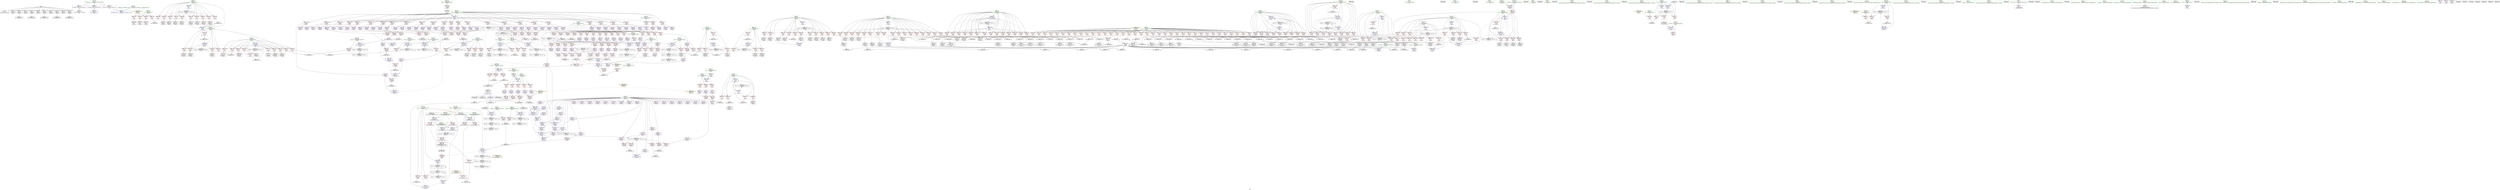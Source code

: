 digraph "SVFG" {
	label="SVFG";

	Node0x55a90abdedb0 [shape=record,color=grey,label="{NodeID: 0\nNullPtr}"];
	Node0x55a90abdedb0 -> Node0x55a90ac2b6a0[style=solid];
	Node0x55a90abdedb0 -> Node0x55a90ac2b7a0[style=solid];
	Node0x55a90abdedb0 -> Node0x55a90ac2b870[style=solid];
	Node0x55a90abdedb0 -> Node0x55a90ac2b940[style=solid];
	Node0x55a90abdedb0 -> Node0x55a90ac2ba10[style=solid];
	Node0x55a90abdedb0 -> Node0x55a90abf8b80[style=solid];
	Node0x55a90abdedb0 -> Node0x55a90abf8c50[style=solid];
	Node0x55a90abdedb0 -> Node0x55a90abf8d20[style=solid];
	Node0x55a90abdedb0 -> Node0x55a90abf8df0[style=solid];
	Node0x55a90abdedb0 -> Node0x55a90abf8ec0[style=solid];
	Node0x55a90abdedb0 -> Node0x55a90abf8f90[style=solid];
	Node0x55a90abdedb0 -> Node0x55a90ac4dfa0[style=solid];
	Node0x55a90ac42f70 [shape=record,color=grey,label="{NodeID: 941\n200 = cmp(198, 199, )\n}"];
	Node0x55a90ac4ccc0 [shape=record,color=red,label="{NodeID: 609\n910\<--909\n\<--arrayidx359\n_Z4proci\n}"];
	Node0x55a90ac4ccc0 -> Node0x55a90ac41210[style=solid];
	Node0x55a90ac34900 [shape=record,color=red,label="{NodeID: 443\n348\<--97\n\<--i39\n_Z4proci\n}"];
	Node0x55a90ac34900 -> Node0x55a90ac2e850[style=solid];
	Node0x55a90ac37ed0 [shape=record,color=purple,label="{NodeID: 277\n417\<--411\narrayidx99\<--\n_Z4proci\n}"];
	Node0x55a90ac37ed0 -> Node0x55a90ac4b2c0[style=solid];
	Node0x55a90abf97e0 [shape=record,color=black,label="{NodeID: 111\n209\<--208\nidxprom7\<--\n_Z4proci\n}"];
	Node0x55a90acae410 [shape=record,color=yellow,style=double,label="{NodeID: 1052\n14V_1 = ENCHI(MR_14V_0)\npts\{80 \}\nFun[_Z4proci]}"];
	Node0x55a90acae410 -> Node0x55a90ac3ac50[style=dashed];
	Node0x55a90acae410 -> Node0x55a90ac3ad20[style=dashed];
	Node0x55a90acae410 -> Node0x55a90ac3adf0[style=dashed];
	Node0x55a90acae410 -> Node0x55a90ac3aec0[style=dashed];
	Node0x55a90ac65720 [shape=record,color=grey,label="{NodeID: 886\n590 = Binary(589, 374, )\n}"];
	Node0x55a90ac4a010 [shape=record,color=red,label="{NodeID: 554\n899\<--147\n\<--j348\n_Z4proci\n}"];
	Node0x55a90ac4a010 -> Node0x55a90ac42af0[style=solid];
	Node0x55a90ac31c50 [shape=record,color=red,label="{NodeID: 388\n240\<--85\n\<--SN\n_Z4proci\n}"];
	Node0x55a90ac31c50 -> Node0x55a90ac2d160[style=solid];
	Node0x55a90ac2d3d0 [shape=record,color=purple,label="{NodeID: 222\n263\<--260\narrayidx30\<--\n_Z4proci\n}"];
	Node0x55a90ac2d3d0 -> Node0x55a90ac4ade0[style=solid];
	Node0x55a90ace2ca0 [shape=record,color=black,label="{NodeID: 1163\n305 = PHI()\n}"];
	Node0x55a90abfa220 [shape=record,color=green,label="{NodeID: 56\n131\<--132\ny1\<--y1_field_insensitive\n_Z4proci\n}"];
	Node0x55a90abfa220 -> Node0x55a90ac487b0[style=solid];
	Node0x55a90abfa220 -> Node0x55a90ac48880[style=solid];
	Node0x55a90abfa220 -> Node0x55a90ac48950[style=solid];
	Node0x55a90abfa220 -> Node0x55a90ac48a20[style=solid];
	Node0x55a90abfa220 -> Node0x55a90ac50ae0[style=solid];
	Node0x55a90ac5db60 [shape=record,color=black,label="{NodeID: 831\n890 = PHI(51, 888, )\n}"];
	Node0x55a90ac5db60 -> Node0x55a90ac51160[style=solid];
	Node0x55a90ac4faa0 [shape=record,color=blue,label="{NodeID: 665\n553\<--546\narrayidx166\<--add162\n_Z4proci\n}"];
	Node0x55a90ac4faa0 -> Node0x55a90ac4fb70[style=dashed];
	Node0x55a90ac47360 [shape=record,color=red,label="{NodeID: 499\n723\<--119\n\<--k\n_Z4proci\n}"];
	Node0x55a90ac47360 -> Node0x55a90ac64220[style=solid];
	Node0x55a90ac3ac50 [shape=record,color=red,label="{NodeID: 333\n159\<--79\n\<--N\n_Z4proci\n}"];
	Node0x55a90ac3ac50 -> Node0x55a90abf9230[style=solid];
	Node0x55a90ac304c0 [shape=record,color=black,label="{NodeID: 167\n630\<--629\nidxprom206\<--add205\n_Z4proci\n}"];
	Node0x55a90ac22730 [shape=record,color=green,label="{NodeID: 1\n7\<--1\n__dso_handle\<--dummyObj\nGlob }"];
	Node0x55a90ac430f0 [shape=record,color=grey,label="{NodeID: 942\n245 = cmp(239, 244, )\n}"];
	Node0x55a90ac4cd90 [shape=record,color=red,label="{NodeID: 610\n919\<--918\n\<--arrayidx364\n_Z4proci\n}"];
	Node0x55a90ac4cd90 -> Node0x55a90ac41210[style=solid];
	Node0x55a90ac349d0 [shape=record,color=red,label="{NodeID: 444\n356\<--97\n\<--i39\n_Z4proci\n}"];
	Node0x55a90ac349d0 -> Node0x55a90ac2e920[style=solid];
	Node0x55a90ac37fa0 [shape=record,color=purple,label="{NodeID: 278\n431\<--426\narrayidx104\<--\n_Z4proci\n}"];
	Node0x55a90abf98b0 [shape=record,color=black,label="{NodeID: 112\n214\<--213\nidxprom10\<--\n_Z4proci\n}"];
	Node0x55a90acae4f0 [shape=record,color=yellow,style=double,label="{NodeID: 1053\n16V_1 = ENCHI(MR_16V_0)\npts\{82 \}\nFun[_Z4proci]}"];
	Node0x55a90acae4f0 -> Node0x55a90ac3af90[style=dashed];
	Node0x55a90acae4f0 -> Node0x55a90ac3b060[style=dashed];
	Node0x55a90acae4f0 -> Node0x55a90ac3b130[style=dashed];
	Node0x55a90acae4f0 -> Node0x55a90ac3b200[style=dashed];
	Node0x55a90acae4f0 -> Node0x55a90ac3b2d0[style=dashed];
	Node0x55a90acae4f0 -> Node0x55a90ac3b3a0[style=dashed];
	Node0x55a90acae4f0 -> Node0x55a90ac3b470[style=dashed];
	Node0x55a90acae4f0 -> Node0x55a90ac3b540[style=dashed];
	Node0x55a90acae4f0 -> Node0x55a90ac3b610[style=dashed];
	Node0x55a90acae4f0 -> Node0x55a90ac3b6e0[style=dashed];
	Node0x55a90acae4f0 -> Node0x55a90ac3b7b0[style=dashed];
	Node0x55a90acae4f0 -> Node0x55a90ac3b880[style=dashed];
	Node0x55a90acae4f0 -> Node0x55a90ac3b950[style=dashed];
	Node0x55a90acae4f0 -> Node0x55a90ac3ba20[style=dashed];
	Node0x55a90acae4f0 -> Node0x55a90ac3baf0[style=dashed];
	Node0x55a90acae4f0 -> Node0x55a90ac3bbc0[style=dashed];
	Node0x55a90acae4f0 -> Node0x55a90ac3bc90[style=dashed];
	Node0x55a90acae4f0 -> Node0x55a90ac3bd60[style=dashed];
	Node0x55a90acae4f0 -> Node0x55a90ac3be30[style=dashed];
	Node0x55a90acae4f0 -> Node0x55a90ac3bf00[style=dashed];
	Node0x55a90acae4f0 -> Node0x55a90ac3bfd0[style=dashed];
	Node0x55a90acae4f0 -> Node0x55a90ac3c0a0[style=dashed];
	Node0x55a90acae4f0 -> Node0x55a90ac3c170[style=dashed];
	Node0x55a90acae4f0 -> Node0x55a90ac3c240[style=dashed];
	Node0x55a90acae4f0 -> Node0x55a90ac3c310[style=dashed];
	Node0x55a90acae4f0 -> Node0x55a90ac3c3e0[style=dashed];
	Node0x55a90acae4f0 -> Node0x55a90ac3c4b0[style=dashed];
	Node0x55a90acae4f0 -> Node0x55a90ac3c580[style=dashed];
	Node0x55a90acae4f0 -> Node0x55a90ac3c650[style=dashed];
	Node0x55a90acae4f0 -> Node0x55a90ac3c720[style=dashed];
	Node0x55a90acae4f0 -> Node0x55a90ac3c7f0[style=dashed];
	Node0x55a90acae4f0 -> Node0x55a90ac3c8c0[style=dashed];
	Node0x55a90acae4f0 -> Node0x55a90ac3c990[style=dashed];
	Node0x55a90acae4f0 -> Node0x55a90ac3ca60[style=dashed];
	Node0x55a90acae4f0 -> Node0x55a90ac3cb30[style=dashed];
	Node0x55a90acae4f0 -> Node0x55a90ac3cc00[style=dashed];
	Node0x55a90acae4f0 -> Node0x55a90ac3ccd0[style=dashed];
	Node0x55a90ac658a0 [shape=record,color=grey,label="{NodeID: 887\n380 = Binary(371, 374, )\n}"];
	Node0x55a90ac4a0e0 [shape=record,color=red,label="{NodeID: 555\n904\<--147\n\<--j348\n_Z4proci\n}"];
	Node0x55a90ac4a0e0 -> Node0x55a90ac67b20[style=solid];
	Node0x55a90ac31d20 [shape=record,color=red,label="{NodeID: 389\n207\<--87\n\<--W\n_Z4proci\n}"];
	Node0x55a90ac31d20 -> Node0x55a90ac2ce20[style=solid];
	Node0x55a90ac2d4a0 [shape=record,color=purple,label="{NodeID: 223\n267\<--264\narrayidx32\<--\n_Z4proci\n}"];
	Node0x55a90ac2d4a0 -> Node0x55a90ac4e990[style=solid];
	Node0x55a90ace2e00 [shape=record,color=black,label="{NodeID: 1164\n311 = PHI()\n}"];
	Node0x55a90abfa2f0 [shape=record,color=green,label="{NodeID: 57\n133\<--134\nx2\<--x2_field_insensitive\n_Z4proci\n}"];
	Node0x55a90abfa2f0 -> Node0x55a90ac48af0[style=solid];
	Node0x55a90abfa2f0 -> Node0x55a90ac48bc0[style=solid];
	Node0x55a90abfa2f0 -> Node0x55a90ac48c90[style=solid];
	Node0x55a90abfa2f0 -> Node0x55a90ac48d60[style=solid];
	Node0x55a90abfa2f0 -> Node0x55a90ac48e30[style=solid];
	Node0x55a90abfa2f0 -> Node0x55a90ac48f00[style=solid];
	Node0x55a90abfa2f0 -> Node0x55a90ac50bb0[style=solid];
	Node0x55a90ac5e100 [shape=record,color=black,label="{NodeID: 832\n984 = PHI(51, 982, )\n}"];
	Node0x55a90ac5e100 -> Node0x55a90ac514a0[style=solid];
	Node0x55a90ac4fb70 [shape=record,color=blue,label="{NodeID: 666\n561\<--546\narrayidx170\<--add162\n_Z4proci\n}"];
	Node0x55a90ac4fb70 -> Node0x55a90ac4f900[style=dashed];
	Node0x55a90ac4fb70 -> Node0x55a90ac4faa0[style=dashed];
	Node0x55a90ac4fb70 -> Node0x55a90ac4fc40[style=dashed];
	Node0x55a90ac4fb70 -> Node0x55a90ac4feb0[style=dashed];
	Node0x55a90ac47430 [shape=record,color=red,label="{NodeID: 500\n647\<--121\n\<--i215\n_Z4proci\n}"];
	Node0x55a90ac47430 -> Node0x55a90ac421f0[style=solid];
	Node0x55a90ac3ad20 [shape=record,color=red,label="{NodeID: 334\n175\<--79\n\<--N\n_Z4proci\n}"];
	Node0x55a90ac3ad20 -> Node0x55a90abf93d0[style=solid];
	Node0x55a90ac30590 [shape=record,color=black,label="{NodeID: 168\n660\<--659\nidxprom225\<--\n_Z4proci\n}"];
	Node0x55a90ac30590 -> Node0x55a90ac61ca0[style=solid];
	Node0x55a90ac25880 [shape=record,color=green,label="{NodeID: 2\n8\<--1\n_ZSt3cin\<--dummyObj\nGlob }"];
	Node0x55a90ac43270 [shape=record,color=grey,label="{NodeID: 943\n605 = cmp(603, 604, )\n}"];
	Node0x55a90ac4ce60 [shape=record,color=red,label="{NodeID: 611\n939\<--938\n\<--arrayidx376\n_Z4proci\n}"];
	Node0x55a90ac4ce60 -> Node0x55a90ac5ec40[style=solid];
	Node0x55a90ac34aa0 [shape=record,color=red,label="{NodeID: 445\n364\<--97\n\<--i39\n_Z4proci\n}"];
	Node0x55a90ac34aa0 -> Node0x55a90ac67220[style=solid];
	Node0x55a90ac38070 [shape=record,color=purple,label="{NodeID: 279\n432\<--426\narrayidx105\<--\n_Z4proci\n}"];
	Node0x55a90ac38070 -> Node0x55a90ac4b390[style=solid];
	Node0x55a90abf9980 [shape=record,color=black,label="{NodeID: 113\n217\<--216\nconv12\<--\n_Z4proci\n}"];
	Node0x55a90ac65a20 [shape=record,color=grey,label="{NodeID: 888\n1011 = Binary(1010, 56, )\n}"];
	Node0x55a90ac65a20 -> Node0x55a90ac517e0[style=solid];
	Node0x55a90ac4a1b0 [shape=record,color=red,label="{NodeID: 556\n913\<--147\n\<--j348\n_Z4proci\n}"];
	Node0x55a90ac4a1b0 -> Node0x55a90ac64e20[style=solid];
	Node0x55a90ac31df0 [shape=record,color=red,label="{NodeID: 390\n541\<--87\n\<--W\n_Z4proci\n}"];
	Node0x55a90ac31df0 -> Node0x55a90ac38ca0[style=solid];
	Node0x55a90ac2d570 [shape=record,color=purple,label="{NodeID: 224\n303\<--300\narrayidx44\<--\n_Z4proci\n}"];
	Node0x55a90ace2f00 [shape=record,color=black,label="{NodeID: 1165\n317 = PHI()\n}"];
	Node0x55a90abfa3c0 [shape=record,color=green,label="{NodeID: 58\n135\<--136\ny2\<--y2_field_insensitive\n_Z4proci\n}"];
	Node0x55a90abfa3c0 -> Node0x55a90ac48fd0[style=solid];
	Node0x55a90abfa3c0 -> Node0x55a90ac490a0[style=solid];
	Node0x55a90abfa3c0 -> Node0x55a90ac49170[style=solid];
	Node0x55a90abfa3c0 -> Node0x55a90ac49240[style=solid];
	Node0x55a90abfa3c0 -> Node0x55a90ac50c80[style=solid];
	Node0x55a90ac5e6a0 [shape=record,color=black,label="{NodeID: 833\n221 = PHI(168, 220, )\n}"];
	Node0x55a90ac4fc40 [shape=record,color=blue,label="{NodeID: 667\n571\<--573\narrayidx175\<--\n_Z4proci\n}"];
	Node0x55a90ac4fc40 -> Node0x55a90ac4fd10[style=dashed];
	Node0x55a90ac47500 [shape=record,color=red,label="{NodeID: 501\n659\<--121\n\<--i215\n_Z4proci\n}"];
	Node0x55a90ac47500 -> Node0x55a90ac30590[style=solid];
	Node0x55a90ac3adf0 [shape=record,color=red,label="{NodeID: 335\n186\<--79\n\<--N\n_Z4proci\n}"];
	Node0x55a90ac3adf0 -> Node0x55a90abf9570[style=solid];
	Node0x55a90ac30660 [shape=record,color=black,label="{NodeID: 169\n664\<--663\nidxprom227\<--\n_Z4proci\n}"];
	Node0x55a90ac27d90 [shape=record,color=green,label="{NodeID: 3\n9\<--1\n_ZSt4cout\<--dummyObj\nGlob }"];
	Node0x55a90ac433f0 [shape=record,color=grey,label="{NodeID: 944\n298 = cmp(296, 297, )\n}"];
	Node0x55a90ac4cf30 [shape=record,color=red,label="{NodeID: 612\n948\<--947\n\<--arrayidx381\n_Z4proci\n}"];
	Node0x55a90ac4cf30 -> Node0x55a90ac5ec40[style=solid];
	Node0x55a90ac34b70 [shape=record,color=red,label="{NodeID: 446\n1029\<--99\n\<--saved_stack\n_Z4proci\n}"];
	Node0x55a90ac38140 [shape=record,color=purple,label="{NodeID: 280\n440\<--435\narrayidx109\<--\n_Z4proci\n}"];
	Node0x55a90abf9a50 [shape=record,color=black,label="{NodeID: 114\n224\<--222\n\<--call13\n_Z4proci\n}"];
	Node0x55a90abf9a50 -> Node0x55a90ac4e720[style=solid];
	Node0x55a90ac65ba0 [shape=record,color=grey,label="{NodeID: 889\n763 = Binary(762, 337, )\n}"];
	Node0x55a90ac65ba0 -> Node0x55a90ac50c80[style=solid];
	Node0x55a90ac4a280 [shape=record,color=red,label="{NodeID: 557\n928\<--147\n\<--j348\n_Z4proci\n}"];
	Node0x55a90ac4a280 -> Node0x55a90ac439f0[style=solid];
	Node0x55a90ac31ec0 [shape=record,color=red,label="{NodeID: 391\n790\<--87\n\<--W\n_Z4proci\n}"];
	Node0x55a90ac31ec0 -> Node0x55a90ac39250[style=solid];
	Node0x55a90ac2d640 [shape=record,color=purple,label="{NodeID: 225\n304\<--300\narrayidx45\<--\n_Z4proci\n}"];
	Node0x55a90ace3000 [shape=record,color=black,label="{NodeID: 1166\n323 = PHI()\n}"];
	Node0x55a90abfa490 [shape=record,color=green,label="{NodeID: 59\n137\<--138\nminval\<--minval_field_insensitive\n_Z4proci\n|{|<s5>39}}"];
	Node0x55a90abfa490 -> Node0x55a90ac49310[style=solid];
	Node0x55a90abfa490 -> Node0x55a90ac493e0[style=solid];
	Node0x55a90abfa490 -> Node0x55a90ac50d50[style=solid];
	Node0x55a90abfa490 -> Node0x55a90ac50e20[style=solid];
	Node0x55a90abfa490 -> Node0x55a90ac51640[style=solid];
	Node0x55a90abfa490:s5 -> Node0x55a90ace4e00[style=solid,color=red];
	Node0x55a90ac5ec40 [shape=record,color=black,label="{NodeID: 834\n950 = PHI(939, 948, )\n}"];
	Node0x55a90ac5ec40 -> Node0x55a90ac513d0[style=solid];
	Node0x55a90ac4fd10 [shape=record,color=blue,label="{NodeID: 668\n580\<--573\narrayidx179\<--\n_Z4proci\n}"];
	Node0x55a90ac4fd10 -> Node0x55a90ac4f900[style=dashed];
	Node0x55a90ac4fd10 -> Node0x55a90ac4faa0[style=dashed];
	Node0x55a90ac4fd10 -> Node0x55a90ac4fc40[style=dashed];
	Node0x55a90ac4fd10 -> Node0x55a90ac4feb0[style=dashed];
	Node0x55a90ac475d0 [shape=record,color=red,label="{NodeID: 502\n676\<--121\n\<--i215\n_Z4proci\n}"];
	Node0x55a90ac475d0 -> Node0x55a90ac308d0[style=solid];
	Node0x55a90ac3aec0 [shape=record,color=red,label="{NodeID: 336\n199\<--79\n\<--N\n_Z4proci\n}"];
	Node0x55a90ac3aec0 -> Node0x55a90ac42f70[style=solid];
	Node0x55a90ac30730 [shape=record,color=black,label="{NodeID: 170\n668\<--667\nidxprom229\<--\n_Z4proci\n}"];
	Node0x55a90ac30730 -> Node0x55a90ac616a0[style=solid];
	Node0x55a90abf76d0 [shape=record,color=green,label="{NodeID: 4\n10\<--1\n.str\<--dummyObj\nGlob }"];
	Node0x55a90ac43570 [shape=record,color=grey,label="{NodeID: 945\n954 = cmp(952, 953, )\n}"];
	Node0x55a90ac4d000 [shape=record,color=red,label="{NodeID: 613\n961\<--960\n\<--arrayidx388\n_Z4proci\n}"];
	Node0x55a90ac4d000 -> Node0x55a90ac3a500[style=solid];
	Node0x55a90ac34c40 [shape=record,color=red,label="{NodeID: 447\n387\<--105\n\<--i83\n_Z4proci\n}"];
	Node0x55a90ac34c40 -> Node0x55a90ac42670[style=solid];
	Node0x55a90ac38210 [shape=record,color=purple,label="{NodeID: 281\n441\<--435\narrayidx110\<--\n_Z4proci\n}"];
	Node0x55a90ac38210 -> Node0x55a90ac4b460[style=solid];
	Node0x55a90ac2db00 [shape=record,color=black,label="{NodeID: 115\n227\<--226\nidxprom14\<--\n_Z4proci\n}"];
	Node0x55a90ac65d20 [shape=record,color=grey,label="{NodeID: 890\n345 = Binary(344, 337, )\n}"];
	Node0x55a90ac65d20 -> Node0x55a90ac4ee70[style=solid];
	Node0x55a90ac4a350 [shape=record,color=red,label="{NodeID: 558\n933\<--147\n\<--j348\n_Z4proci\n}"];
	Node0x55a90ac4a350 -> Node0x55a90ac67520[style=solid];
	Node0x55a90ac31f90 [shape=record,color=red,label="{NodeID: 392\n883\<--87\n\<--W\n_Z4proci\n}"];
	Node0x55a90ac31f90 -> Node0x55a90ac39ce0[style=solid];
	Node0x55a90ac2d710 [shape=record,color=purple,label="{NodeID: 226\n309\<--306\narrayidx48\<--\n_Z4proci\n}"];
	Node0x55a90ace3100 [shape=record,color=black,label="{NodeID: 1167\n206 = PHI()\n}"];
	Node0x55a90abfa560 [shape=record,color=green,label="{NodeID: 60\n139\<--140\nk296\<--k296_field_insensitive\n_Z4proci\n}"];
	Node0x55a90abfa560 -> Node0x55a90ac494b0[style=solid];
	Node0x55a90abfa560 -> Node0x55a90ac49580[style=solid];
	Node0x55a90abfa560 -> Node0x55a90ac49650[style=solid];
	Node0x55a90abfa560 -> Node0x55a90ac49720[style=solid];
	Node0x55a90abfa560 -> Node0x55a90ac497f0[style=solid];
	Node0x55a90abfa560 -> Node0x55a90ac498c0[style=solid];
	Node0x55a90abfa560 -> Node0x55a90ac49990[style=solid];
	Node0x55a90abfa560 -> Node0x55a90ac49a60[style=solid];
	Node0x55a90abfa560 -> Node0x55a90ac49b30[style=solid];
	Node0x55a90abfa560 -> Node0x55a90ac50ef0[style=solid];
	Node0x55a90abfa560 -> Node0x55a90ac517e0[style=solid];
	Node0x55a90ac5f1e0 [shape=record,color=black,label="{NodeID: 835\n1047 = PHI(1042, 1045, )\n}"];
	Node0x55a90ac5f1e0 -> Node0x55a90ac2c570[style=solid];
	Node0x55a90ac4fde0 [shape=record,color=blue,label="{NodeID: 669\n107\<--585\nj88\<--inc182\n_Z4proci\n}"];
	Node0x55a90ac4fde0 -> Node0x55a90ac456f0[style=dashed];
	Node0x55a90ac4fde0 -> Node0x55a90ac457c0[style=dashed];
	Node0x55a90ac4fde0 -> Node0x55a90ac45890[style=dashed];
	Node0x55a90ac4fde0 -> Node0x55a90ac45960[style=dashed];
	Node0x55a90ac4fde0 -> Node0x55a90ac45a30[style=dashed];
	Node0x55a90ac4fde0 -> Node0x55a90ac45b00[style=dashed];
	Node0x55a90ac4fde0 -> Node0x55a90ac45bd0[style=dashed];
	Node0x55a90ac4fde0 -> Node0x55a90ac45ca0[style=dashed];
	Node0x55a90ac4fde0 -> Node0x55a90ac45d70[style=dashed];
	Node0x55a90ac4fde0 -> Node0x55a90ac45e40[style=dashed];
	Node0x55a90ac4fde0 -> Node0x55a90ac45f10[style=dashed];
	Node0x55a90ac4fde0 -> Node0x55a90ac45fe0[style=dashed];
	Node0x55a90ac4fde0 -> Node0x55a90ac460b0[style=dashed];
	Node0x55a90ac4fde0 -> Node0x55a90ac46180[style=dashed];
	Node0x55a90ac4fde0 -> Node0x55a90ac4fde0[style=dashed];
	Node0x55a90ac4fde0 -> Node0x55a90aca44f0[style=dashed];
	Node0x55a90ac476a0 [shape=record,color=red,label="{NodeID: 503\n686\<--121\n\<--i215\n_Z4proci\n}"];
	Node0x55a90ac476a0 -> Node0x55a90ac30a70[style=solid];
	Node0x55a90ac3af90 [shape=record,color=red,label="{NodeID: 337\n280\<--81\n\<--M\n_Z4proci\n}"];
	Node0x55a90ac3af90 -> Node0x55a90ac2e030[style=solid];
	Node0x55a90ac30800 [shape=record,color=black,label="{NodeID: 171\n672\<--671\nidxprom231\<--\n_Z4proci\n}"];
	Node0x55a90abf80a0 [shape=record,color=green,label="{NodeID: 5\n12\<--1\n.str.1\<--dummyObj\nGlob }"];
	Node0x55a90ac436f0 [shape=record,color=grey,label="{NodeID: 946\n1081 = cmp(1078, 1080, )\n}"];
	Node0x55a90ac4d0d0 [shape=record,color=red,label="{NodeID: 614\n965\<--964\n\<--arrayidx390\n_Z4proci\n}"];
	Node0x55a90ac4d0d0 -> Node0x55a90ac667a0[style=solid];
	Node0x55a90ac34d10 [shape=record,color=red,label="{NodeID: 448\n395\<--105\n\<--i83\n_Z4proci\n}"];
	Node0x55a90ac34d10 -> Node0x55a90ac424f0[style=solid];
	Node0x55a90ac382e0 [shape=record,color=purple,label="{NodeID: 282\n459\<--454\narrayidx118\<--\n_Z4proci\n}"];
	Node0x55a90ac2db90 [shape=record,color=black,label="{NodeID: 116\n232\<--231\nidxprom16\<--\n_Z4proci\n}"];
	Node0x55a90ac65ea0 [shape=record,color=grey,label="{NodeID: 891\n982 = Binary(976, 981, )\n}"];
	Node0x55a90ac65ea0 -> Node0x55a90ac5e100[style=solid];
	Node0x55a90ac4a420 [shape=record,color=red,label="{NodeID: 559\n942\<--147\n\<--j348\n_Z4proci\n}"];
	Node0x55a90ac4a420 -> Node0x55a90ac66aa0[style=solid];
	Node0x55a90ac32060 [shape=record,color=red,label="{NodeID: 393\n977\<--87\n\<--W\n_Z4proci\n}"];
	Node0x55a90ac32060 -> Node0x55a90ac3a770[style=solid];
	Node0x55a90ac2d7e0 [shape=record,color=purple,label="{NodeID: 227\n310\<--306\narrayidx49\<--\n_Z4proci\n}"];
	Node0x55a90ace31d0 [shape=record,color=black,label="{NodeID: 1168\n211 = PHI()\n}"];
	Node0x55a90abfa630 [shape=record,color=green,label="{NodeID: 61\n141\<--142\nline_k\<--line_k_field_insensitive\n_Z4proci\n}"];
	Node0x55a90abfa630 -> Node0x55a90ac49c00[style=solid];
	Node0x55a90abfa630 -> Node0x55a90ac50fc0[style=solid];
	Node0x55a90ac5f780 [shape=record,color=black,label="{NodeID: 836\n181 = PHI(168, 180, )\n}"];
	Node0x55a90ac4feb0 [shape=record,color=blue,label="{NodeID: 670\n594\<--51\narrayidx187\<--\n_Z4proci\n}"];
	Node0x55a90ac4feb0 -> Node0x55a90ac4f900[style=dashed];
	Node0x55a90ac4feb0 -> Node0x55a90ac4faa0[style=dashed];
	Node0x55a90ac4feb0 -> Node0x55a90ac4fc40[style=dashed];
	Node0x55a90ac4feb0 -> Node0x55a90ac4feb0[style=dashed];
	Node0x55a90ac4feb0 -> Node0x55a90ac50120[style=dashed];
	Node0x55a90ac4feb0 -> Node0x55a90ac920b0[style=dashed];
	Node0x55a90ac47770 [shape=record,color=red,label="{NodeID: 504\n703\<--121\n\<--i215\n_Z4proci\n}"];
	Node0x55a90ac47770 -> Node0x55a90ac30db0[style=solid];
	Node0x55a90ac3b060 [shape=record,color=red,label="{NodeID: 338\n297\<--81\n\<--M\n_Z4proci\n}"];
	Node0x55a90ac3b060 -> Node0x55a90ac433f0[style=solid];
	Node0x55a90ac308d0 [shape=record,color=black,label="{NodeID: 172\n677\<--676\nidxprom234\<--\n_Z4proci\n}"];
	Node0x55a90ac308d0 -> Node0x55a90ac613a0[style=solid];
	Node0x55a90abf8130 [shape=record,color=green,label="{NodeID: 6\n15\<--1\n\<--dummyObj\nCan only get source location for instruction, argument, global var or function.}"];
	Node0x55a90ac43870 [shape=record,color=grey,label="{NodeID: 947\n925 = cmp(923, 924, )\n}"];
	Node0x55a90ac4d1a0 [shape=record,color=red,label="{NodeID: 615\n970\<--969\n\<--arrayidx392\n_Z4proci\n}"];
	Node0x55a90ac4d1a0 -> Node0x55a90ac3a6a0[style=solid];
	Node0x55a90ac34de0 [shape=record,color=red,label="{NodeID: 449\n398\<--105\n\<--i83\n_Z4proci\n}"];
	Node0x55a90ac34de0 -> Node0x55a90ac41ef0[style=solid];
	Node0x55a90ac383b0 [shape=record,color=purple,label="{NodeID: 283\n460\<--454\narrayidx119\<--\n_Z4proci\n}"];
	Node0x55a90ac383b0 -> Node0x55a90ac4b530[style=solid];
	Node0x55a90ac2dc20 [shape=record,color=black,label="{NodeID: 117\n242\<--241\nidxprom20\<--\n_Z4proci\n}"];
	Node0x55a90ac66020 [shape=record,color=grey,label="{NodeID: 892\n988 = Binary(986, 987, )\n}"];
	Node0x55a90ac66020 -> Node0x55a90ac664a0[style=solid];
	Node0x55a90ac4a4f0 [shape=record,color=red,label="{NodeID: 560\n993\<--147\n\<--j348\n_Z4proci\n}"];
	Node0x55a90ac4a4f0 -> Node0x55a90ac2c4a0[style=solid];
	Node0x55a90ac32130 [shape=record,color=red,label="{NodeID: 394\n198\<--89\n\<--i\n_Z4proci\n}"];
	Node0x55a90ac32130 -> Node0x55a90ac42f70[style=solid];
	Node0x55a90ac2d8b0 [shape=record,color=purple,label="{NodeID: 228\n315\<--312\narrayidx52\<--\n_Z4proci\n}"];
	Node0x55a90ace32a0 [shape=record,color=black,label="{NodeID: 1169\n247 = PHI()\n}"];
	Node0x55a90abfa700 [shape=record,color=green,label="{NodeID: 62\n143\<--144\nst_k\<--st_k_field_insensitive\n_Z4proci\n}"];
	Node0x55a90abfa700 -> Node0x55a90ac49cd0[style=solid];
	Node0x55a90abfa700 -> Node0x55a90ac49da0[style=solid];
	Node0x55a90abfa700 -> Node0x55a90ac51090[style=solid];
	Node0x55a90ac5fd20 [shape=record,color=black,label="{NodeID: 837\n472 = PHI(461, 470, )\n}"];
	Node0x55a90ac5fd20 -> Node0x55a90ac4f760[style=solid];
	Node0x55a90ac4ff80 [shape=record,color=blue,label="{NodeID: 671\n105\<--598\ni83\<--inc189\n_Z4proci\n}"];
	Node0x55a90ac4ff80 -> Node0x55a90aca4ef0[style=dashed];
	Node0x55a90ac47840 [shape=record,color=red,label="{NodeID: 505\n718\<--121\n\<--i215\n_Z4proci\n}"];
	Node0x55a90ac47840 -> Node0x55a90ac64520[style=solid];
	Node0x55a90ac3b130 [shape=record,color=red,label="{NodeID: 339\n368\<--81\n\<--M\n_Z4proci\n}"];
	Node0x55a90ac3b130 -> Node0x55a90ac634a0[style=solid];
	Node0x55a90ac309a0 [shape=record,color=black,label="{NodeID: 173\n681\<--680\nidxprom236\<--\n_Z4proci\n}"];
	Node0x55a90abf4720 [shape=record,color=green,label="{NodeID: 7\n51\<--1\n\<--dummyObj\nCan only get source location for instruction, argument, global var or function.}"];
	Node0x55a90ac439f0 [shape=record,color=grey,label="{NodeID: 948\n930 = cmp(928, 929, )\n}"];
	Node0x55a90ac4d270 [shape=record,color=red,label="{NodeID: 616\n974\<--973\n\<--arrayidx394\n_Z4proci\n}"];
	Node0x55a90ac4d270 -> Node0x55a90ac667a0[style=solid];
	Node0x55a90ac34eb0 [shape=record,color=red,label="{NodeID: 450\n403\<--105\n\<--i83\n_Z4proci\n}"];
	Node0x55a90ac34eb0 -> Node0x55a90ac63020[style=solid];
	Node0x55a90ac38480 [shape=record,color=purple,label="{NodeID: 284\n468\<--463\narrayidx123\<--\n_Z4proci\n}"];
	Node0x55a90ac2dcf0 [shape=record,color=black,label="{NodeID: 118\n250\<--249\nidxprom25\<--\n_Z4proci\n}"];
	Node0x55a90acaea30 [shape=record,color=yellow,style=double,label="{NodeID: 1059\n28V_1 = ENCHI(MR_28V_0)\npts\{94 \}\nFun[_Z4proci]}"];
	Node0x55a90acaea30 -> Node0x55a90ac32c90[style=dashed];
	Node0x55a90ac661a0 [shape=record,color=grey,label="{NodeID: 893\n991 = Binary(990, 374, )\n}"];
	Node0x55a90ac4a5c0 [shape=record,color=red,label="{NodeID: 561\n1005\<--147\n\<--j348\n_Z4proci\n}"];
	Node0x55a90ac4a5c0 -> Node0x55a90ac63320[style=solid];
	Node0x55a90ac32200 [shape=record,color=red,label="{NodeID: 395\n203\<--89\n\<--i\n_Z4proci\n}"];
	Node0x55a90ac32200 -> Node0x55a90abf9710[style=solid];
	Node0x55a90ac2d980 [shape=record,color=purple,label="{NodeID: 229\n316\<--312\narrayidx53\<--\n_Z4proci\n}"];
	Node0x55a90ace33a0 [shape=record,color=black,label="{NodeID: 1170\n279 = PHI()\n}"];
	Node0x55a90abfa7d0 [shape=record,color=green,label="{NodeID: 63\n145\<--146\nvalToEx1\<--valToEx1_field_insensitive\n_Z4proci\n}"];
	Node0x55a90abfa7d0 -> Node0x55a90ac49e70[style=solid];
	Node0x55a90abfa7d0 -> Node0x55a90ac51160[style=solid];
	Node0x55a90ac602c0 [shape=record,color=black,label="{NodeID: 838\n856 = PHI(845, 854, )\n}"];
	Node0x55a90ac602c0 -> Node0x55a90ac51090[style=solid];
	Node0x55a90ac50050 [shape=record,color=blue,label="{NodeID: 672\n117\<--51\ni191\<--\n_Z4proci\n}"];
	Node0x55a90ac50050 -> Node0x55a90aca35f0[style=dashed];
	Node0x55a90ac47910 [shape=record,color=red,label="{NodeID: 506\n654\<--123\n\<--j220\n_Z4proci\n}"];
	Node0x55a90ac47910 -> Node0x55a90ac68d20[style=solid];
	Node0x55a90ac3b200 [shape=record,color=red,label="{NodeID: 340\n372\<--81\n\<--M\n_Z4proci\n}"];
	Node0x55a90ac3b200 -> Node0x55a90ac631a0[style=solid];
	Node0x55a90ac30a70 [shape=record,color=black,label="{NodeID: 174\n687\<--686\nidxprom240\<--\n_Z4proci\n}"];
	Node0x55a90ac30a70 -> Node0x55a90ac63620[style=solid];
	Node0x55a90abf47b0 [shape=record,color=green,label="{NodeID: 8\n56\<--1\n\<--dummyObj\nCan only get source location for instruction, argument, global var or function.}"];
	Node0x55a90ac43b70 [shape=record,color=grey,label="{NodeID: 949\n1040 = cmp(1039, 51, )\n}"];
	Node0x55a90ac4d340 [shape=record,color=red,label="{NodeID: 617\n981\<--980\n\<--arrayidx398\n_Z4proci\n}"];
	Node0x55a90ac4d340 -> Node0x55a90ac65ea0[style=solid];
	Node0x55a90ac34f80 [shape=record,color=red,label="{NodeID: 451\n412\<--105\n\<--i83\n_Z4proci\n}"];
	Node0x55a90ac34f80 -> Node0x55a90ac63920[style=solid];
	Node0x55a90ac38550 [shape=record,color=purple,label="{NodeID: 285\n469\<--463\narrayidx124\<--\n_Z4proci\n}"];
	Node0x55a90ac38550 -> Node0x55a90ac4b600[style=solid];
	Node0x55a90ac2ddc0 [shape=record,color=black,label="{NodeID: 119\n255\<--254\nidxprom27\<--sub\n_Z4proci\n}"];
	Node0x55a90ac66320 [shape=record,color=grey,label="{NodeID: 894\n68 = Binary(67, 56, )\n}"];
	Node0x55a90ac66320 -> Node0x55a90ac4e240[style=solid];
	Node0x55a90ac4a690 [shape=record,color=red,label="{NodeID: 562\n923\<--149\n\<--line_j353\n_Z4proci\n}"];
	Node0x55a90ac4a690 -> Node0x55a90ac43870[style=solid];
	Node0x55a90ac322d0 [shape=record,color=red,label="{NodeID: 396\n208\<--89\n\<--i\n_Z4proci\n}"];
	Node0x55a90ac322d0 -> Node0x55a90abf97e0[style=solid];
	Node0x55a90ac2da50 [shape=record,color=purple,label="{NodeID: 230\n321\<--318\narrayidx56\<--\n_Z4proci\n}"];
	Node0x55a90ace34a0 [shape=record,color=black,label="{NodeID: 1171\n282 = PHI()\n}"];
	Node0x55a90abfa8a0 [shape=record,color=green,label="{NodeID: 64\n147\<--148\nj348\<--j348_field_insensitive\n_Z4proci\n}"];
	Node0x55a90abfa8a0 -> Node0x55a90ac49f40[style=solid];
	Node0x55a90abfa8a0 -> Node0x55a90ac4a010[style=solid];
	Node0x55a90abfa8a0 -> Node0x55a90ac4a0e0[style=solid];
	Node0x55a90abfa8a0 -> Node0x55a90ac4a1b0[style=solid];
	Node0x55a90abfa8a0 -> Node0x55a90ac4a280[style=solid];
	Node0x55a90abfa8a0 -> Node0x55a90ac4a350[style=solid];
	Node0x55a90abfa8a0 -> Node0x55a90ac4a420[style=solid];
	Node0x55a90abfa8a0 -> Node0x55a90ac4a4f0[style=solid];
	Node0x55a90abfa8a0 -> Node0x55a90ac4a5c0[style=solid];
	Node0x55a90abfa8a0 -> Node0x55a90ac51230[style=solid];
	Node0x55a90abfa8a0 -> Node0x55a90ac51710[style=solid];
	Node0x55a90ac60860 [shape=record,color=black,label="{NodeID: 839\n496 = PHI(485, 494, )\n}"];
	Node0x55a90ac60860 -> Node0x55a90ac4f830[style=solid];
	Node0x55a90ac50120 [shape=record,color=blue,label="{NodeID: 673\n621\<--612\narrayidx202\<--\n_Z4proci\n}"];
	Node0x55a90ac50120 -> Node0x55a90ac501f0[style=dashed];
	Node0x55a90ac479e0 [shape=record,color=red,label="{NodeID: 507\n671\<--123\n\<--j220\n_Z4proci\n}"];
	Node0x55a90ac479e0 -> Node0x55a90ac30800[style=solid];
	Node0x55a90ac3b2d0 [shape=record,color=red,label="{NodeID: 341\n388\<--81\n\<--M\n_Z4proci\n}"];
	Node0x55a90ac3b2d0 -> Node0x55a90ac649a0[style=solid];
	Node0x55a90ac30b40 [shape=record,color=black,label="{NodeID: 175\n691\<--690\nidxprom242\<--\n_Z4proci\n}"];
	Node0x55a90abf4840 [shape=record,color=green,label="{NodeID: 9\n162\<--1\n\<--dummyObj\nCan only get source location for instruction, argument, global var or function.}"];
	Node0x55a90ac43cf0 [shape=record,color=grey,label="{NodeID: 950\n476 = cmp(474, 475, )\n}"];
	Node0x55a90ac4d410 [shape=record,color=red,label="{NodeID: 618\n996\<--995\n\<--arrayidx406\n_Z4proci\n}"];
	Node0x55a90ac4d410 -> Node0x55a90ac664a0[style=solid];
	Node0x55a90ac35050 [shape=record,color=red,label="{NodeID: 452\n450\<--105\n\<--i83\n_Z4proci\n}"];
	Node0x55a90ac35050 -> Node0x55a90ac41bf0[style=solid];
	Node0x55a90ac38620 [shape=record,color=purple,label="{NodeID: 286\n483\<--478\narrayidx131\<--\n_Z4proci\n}"];
	Node0x55a90ac2de90 [shape=record,color=black,label="{NodeID: 120\n262\<--261\nidxprom29\<--\n_Z4proci\n}"];
	Node0x55a90ac664a0 [shape=record,color=grey,label="{NodeID: 895\n997 = Binary(988, 996, )\n}"];
	Node0x55a90ac664a0 -> Node0x55a90ac51570[style=solid];
	Node0x55a90ac4a760 [shape=record,color=red,label="{NodeID: 563\n952\<--151\n\<--st_j370\n_Z4proci\n}"];
	Node0x55a90ac4a760 -> Node0x55a90ac43570[style=solid];
	Node0x55a90ac323a0 [shape=record,color=red,label="{NodeID: 397\n213\<--89\n\<--i\n_Z4proci\n}"];
	Node0x55a90ac323a0 -> Node0x55a90abf98b0[style=solid];
	Node0x55a90ac35970 [shape=record,color=purple,label="{NodeID: 231\n322\<--318\narrayidx57\<--\n_Z4proci\n}"];
	Node0x55a90ace35a0 [shape=record,color=black,label="{NodeID: 1172\n538 = PHI(1034, )\n}"];
	Node0x55a90ace35a0 -> Node0x55a90ac64fa0[style=solid];
	Node0x55a90abfa970 [shape=record,color=green,label="{NodeID: 65\n149\<--150\nline_j353\<--line_j353_field_insensitive\n_Z4proci\n}"];
	Node0x55a90abfa970 -> Node0x55a90ac4a690[style=solid];
	Node0x55a90abfa970 -> Node0x55a90ac51300[style=solid];
	Node0x55a90ac60e00 [shape=record,color=black,label="{NodeID: 840\n167 = PHI(168, 166, )\n}"];
	Node0x55a90ac501f0 [shape=record,color=blue,label="{NodeID: 674\n631\<--612\narrayidx207\<--\n_Z4proci\n}"];
	Node0x55a90ac501f0 -> Node0x55a90ac50120[style=dashed];
	Node0x55a90ac501f0 -> Node0x55a90ac920b0[style=dashed];
	Node0x55a90ac47ab0 [shape=record,color=red,label="{NodeID: 508\n680\<--123\n\<--j220\n_Z4proci\n}"];
	Node0x55a90ac47ab0 -> Node0x55a90ac309a0[style=solid];
	Node0x55a90ac3b3a0 [shape=record,color=red,label="{NodeID: 342\n399\<--81\n\<--M\n_Z4proci\n}"];
	Node0x55a90ac3b3a0 -> Node0x55a90ac41ef0[style=solid];
	Node0x55a90ac30c10 [shape=record,color=black,label="{NodeID: 176\n695\<--694\nidxprom244\<--\n_Z4proci\n}"];
	Node0x55a90ac30c10 -> Node0x55a90ac61fa0[style=solid];
	Node0x55a90abf48d0 [shape=record,color=green,label="{NodeID: 10\n168\<--1\n\<--dummyObj\nCan only get source location for instruction, argument, global var or function.}"];
	Node0x55a90ac43e70 [shape=record,color=grey,label="{NodeID: 951\n860 = cmp(858, 859, )\n}"];
	Node0x55a90ac4d4e0 [shape=record,color=red,label="{NodeID: 619\n1002\<--999\n\<--call408\n_Z4proci\n}"];
	Node0x55a90ac4d4e0 -> Node0x55a90ac51640[style=solid];
	Node0x55a90ac35120 [shape=record,color=red,label="{NodeID: 453\n455\<--105\n\<--i83\n_Z4proci\n}"];
	Node0x55a90ac35120 -> Node0x55a90ac628a0[style=solid];
	Node0x55a90ac386f0 [shape=record,color=purple,label="{NodeID: 287\n484\<--478\narrayidx132\<--\n_Z4proci\n}"];
	Node0x55a90ac386f0 -> Node0x55a90ac4b6d0[style=solid];
	Node0x55a90ac2df60 [shape=record,color=black,label="{NodeID: 121\n266\<--265\nidxprom31\<--\n_Z4proci\n}"];
	Node0x55a90ac66620 [shape=record,color=grey,label="{NodeID: 896\n336 = Binary(335, 337, )\n}"];
	Node0x55a90ac66620 -> Node0x55a90ac4eda0[style=solid];
	Node0x55a90ac4a830 [shape=record,color=red,label="{NodeID: 564\n971\<--151\n\<--st_j370\n_Z4proci\n}"];
	Node0x55a90ac4a830 -> Node0x55a90ac2c230[style=solid];
	Node0x55a90ac32470 [shape=record,color=red,label="{NodeID: 398\n226\<--89\n\<--i\n_Z4proci\n}"];
	Node0x55a90ac32470 -> Node0x55a90ac2db00[style=solid];
	Node0x55a90ac35a40 [shape=record,color=purple,label="{NodeID: 232\n327\<--324\narrayidx60\<--\n_Z4proci\n}"];
	Node0x55a90ace3790 [shape=record,color=black,label="{NodeID: 1173\n329 = PHI()\n}"];
	Node0x55a90abfaa40 [shape=record,color=green,label="{NodeID: 66\n151\<--152\nst_j370\<--st_j370_field_insensitive\n_Z4proci\n}"];
	Node0x55a90abfaa40 -> Node0x55a90ac4a760[style=solid];
	Node0x55a90abfaa40 -> Node0x55a90ac4a830[style=solid];
	Node0x55a90abfaa40 -> Node0x55a90ac513d0[style=solid];
	Node0x55a90aca35f0 [shape=record,color=black,label="{NodeID: 1007\nMR_52V_3 = PHI(MR_52V_4, MR_52V_2, )\npts\{118 \}\n}"];
	Node0x55a90aca35f0 -> Node0x55a90ac469a0[style=dashed];
	Node0x55a90aca35f0 -> Node0x55a90ac46a70[style=dashed];
	Node0x55a90aca35f0 -> Node0x55a90ac46b40[style=dashed];
	Node0x55a90aca35f0 -> Node0x55a90ac46c10[style=dashed];
	Node0x55a90aca35f0 -> Node0x55a90ac46ce0[style=dashed];
	Node0x55a90aca35f0 -> Node0x55a90ac46db0[style=dashed];
	Node0x55a90aca35f0 -> Node0x55a90ac46e80[style=dashed];
	Node0x55a90aca35f0 -> Node0x55a90ac502c0[style=dashed];
	Node0x55a90ac613a0 [shape=record,color=grey,label="{NodeID: 841\n678 = Binary(677, 374, )\n}"];
	Node0x55a90ac502c0 [shape=record,color=blue,label="{NodeID: 675\n117\<--635\ni191\<--inc209\n_Z4proci\n}"];
	Node0x55a90ac502c0 -> Node0x55a90aca35f0[style=dashed];
	Node0x55a90ac47b80 [shape=record,color=red,label="{NodeID: 509\n698\<--123\n\<--j220\n_Z4proci\n}"];
	Node0x55a90ac47b80 -> Node0x55a90ac30ce0[style=solid];
	Node0x55a90ac3b470 [shape=record,color=red,label="{NodeID: 343\n404\<--81\n\<--M\n_Z4proci\n}"];
	Node0x55a90ac3b470 -> Node0x55a90ac63020[style=solid];
	Node0x55a90ac30ce0 [shape=record,color=black,label="{NodeID: 177\n699\<--698\nidxprom246\<--\n_Z4proci\n}"];
	Node0x55a90abf7180 [shape=record,color=green,label="{NodeID: 11\n178\<--1\n\<--dummyObj\nCan only get source location for instruction, argument, global var or function.}"];
	Node0x55a90ac43ff0 [shape=record,color=grey,label="{NodeID: 952\n500 = cmp(498, 499, )\n}"];
	Node0x55a90ac4d5b0 [shape=record,color=red,label="{NodeID: 620\n1039\<--1036\n\<--val.addr\nabs\n}"];
	Node0x55a90ac4d5b0 -> Node0x55a90ac43b70[style=solid];
	Node0x55a90ac351f0 [shape=record,color=red,label="{NodeID: 454\n464\<--105\n\<--i83\n_Z4proci\n}"];
	Node0x55a90ac351f0 -> Node0x55a90ac625a0[style=solid];
	Node0x55a90ac387c0 [shape=record,color=purple,label="{NodeID: 288\n492\<--487\narrayidx136\<--\n_Z4proci\n}"];
	Node0x55a90ac2e030 [shape=record,color=black,label="{NodeID: 122\n281\<--280\nconv37\<--\n_Z4proci\n}"];
	Node0x55a90ac2e030 -> Node0x55a90ac655a0[style=solid];
	Node0x55a90ac667a0 [shape=record,color=grey,label="{NodeID: 897\n975 = Binary(965, 974, )\n|{<s0>38}}"];
	Node0x55a90ac667a0:s0 -> Node0x55a90ace4990[style=solid,color=red];
	Node0x55a90ac4a900 [shape=record,color=red,label="{NodeID: 565\n987\<--153\n\<--valToEx2\n_Z4proci\n}"];
	Node0x55a90ac4a900 -> Node0x55a90ac66020[style=solid];
	Node0x55a90ac32540 [shape=record,color=red,label="{NodeID: 399\n231\<--89\n\<--i\n_Z4proci\n}"];
	Node0x55a90ac32540 -> Node0x55a90ac2db90[style=solid];
	Node0x55a90ac35b10 [shape=record,color=purple,label="{NodeID: 233\n328\<--324\narrayidx61\<--\n_Z4proci\n}"];
	Node0x55a90ace3860 [shape=record,color=black,label="{NodeID: 1174\n727 = PHI()\n}"];
	Node0x55a90abfab10 [shape=record,color=green,label="{NodeID: 67\n153\<--154\nvalToEx2\<--valToEx2_field_insensitive\n_Z4proci\n}"];
	Node0x55a90abfab10 -> Node0x55a90ac4a900[style=solid];
	Node0x55a90abfab10 -> Node0x55a90ac514a0[style=solid];
	Node0x55a90ac61520 [shape=record,color=grey,label="{NodeID: 842\n675 = Binary(666, 674, )\n}"];
	Node0x55a90ac61520 -> Node0x55a90ac42070[style=solid];
	Node0x55a90ac50390 [shape=record,color=blue,label="{NodeID: 676\n119\<--51\nk\<--\n_Z4proci\n}"];
	Node0x55a90ac50390 -> Node0x55a90ac97ee0[style=dashed];
	Node0x55a90ac47c50 [shape=record,color=red,label="{NodeID: 510\n707\<--123\n\<--j220\n_Z4proci\n}"];
	Node0x55a90ac47c50 -> Node0x55a90ac30e80[style=solid];
	Node0x55a90ac3b540 [shape=record,color=red,label="{NodeID: 344\n413\<--81\n\<--M\n_Z4proci\n}"];
	Node0x55a90ac3b540 -> Node0x55a90ac63920[style=solid];
	Node0x55a90ac30db0 [shape=record,color=black,label="{NodeID: 178\n704\<--703\nidxprom249\<--\n_Z4proci\n}"];
	Node0x55a90ac30db0 -> Node0x55a90ac66f20[style=solid];
	Node0x55a90abf7250 [shape=record,color=green,label="{NodeID: 12\n283\<--1\n\<--dummyObj\nCan only get source location for instruction, argument, global var or function.}"];
	Node0x55a90ac4d680 [shape=record,color=red,label="{NodeID: 621\n1042\<--1036\n\<--val.addr\nabs\n}"];
	Node0x55a90ac4d680 -> Node0x55a90ac5f1e0[style=solid];
	Node0x55a90ac352c0 [shape=record,color=red,label="{NodeID: 455\n506\<--105\n\<--i83\n_Z4proci\n}"];
	Node0x55a90ac352c0 -> Node0x55a90ac2f2e0[style=solid];
	Node0x55a90ac38890 [shape=record,color=purple,label="{NodeID: 289\n493\<--487\narrayidx137\<--\n_Z4proci\n}"];
	Node0x55a90ac38890 -> Node0x55a90ac4b7a0[style=solid];
	Node0x55a90ac2e100 [shape=record,color=black,label="{NodeID: 123\n291\<--289\n\<--call38\n_Z4proci\n}"];
	Node0x55a90ac2e100 -> Node0x55a90ac2e1d0[style=solid];
	Node0x55a90ac66920 [shape=record,color=grey,label="{NodeID: 898\n598 = Binary(597, 56, )\n}"];
	Node0x55a90ac66920 -> Node0x55a90ac4ff80[style=solid];
	Node0x55a90ac4a9d0 [shape=record,color=red,label="{NodeID: 566\n216\<--215\n\<--arrayidx11\n_Z4proci\n}"];
	Node0x55a90ac4a9d0 -> Node0x55a90abf9980[style=solid];
	Node0x55a90ac32610 [shape=record,color=red,label="{NodeID: 400\n241\<--89\n\<--i\n_Z4proci\n}"];
	Node0x55a90ac32610 -> Node0x55a90ac2dc20[style=solid];
	Node0x55a90ac35be0 [shape=record,color=purple,label="{NodeID: 234\n333\<--330\narrayidx64\<--\n_Z4proci\n}"];
	Node0x55a90ace3930 [shape=record,color=black,label="{NodeID: 1175\n729 = PHI()\n}"];
	Node0x55a90abfabe0 [shape=record,color=green,label="{NodeID: 68\n155\<--156\nref.tmp\<--ref.tmp_field_insensitive\n_Z4proci\n|{|<s1>39}}"];
	Node0x55a90abfabe0 -> Node0x55a90ac51570[style=solid];
	Node0x55a90abfabe0:s1 -> Node0x55a90ace4f10[style=solid,color=red];
	Node0x55a90aca3ff0 [shape=record,color=black,label="{NodeID: 1009\nMR_108V_3 = PHI(MR_108V_4, MR_108V_2, )\npts\{1070 \}\n}"];
	Node0x55a90aca3ff0 -> Node0x55a90ac4d820[style=dashed];
	Node0x55a90ac616a0 [shape=record,color=grey,label="{NodeID: 843\n669 = Binary(668, 374, )\n}"];
	Node0x55a90ac50460 [shape=record,color=blue,label="{NodeID: 677\n121\<--51\ni215\<--\n_Z4proci\n}"];
	Node0x55a90ac50460 -> Node0x55a90ac47430[style=dashed];
	Node0x55a90ac50460 -> Node0x55a90ac47500[style=dashed];
	Node0x55a90ac50460 -> Node0x55a90ac475d0[style=dashed];
	Node0x55a90ac50460 -> Node0x55a90ac476a0[style=dashed];
	Node0x55a90ac50460 -> Node0x55a90ac47770[style=dashed];
	Node0x55a90ac50460 -> Node0x55a90ac47840[style=dashed];
	Node0x55a90ac50460 -> Node0x55a90ac507a0[style=dashed];
	Node0x55a90ac50460 -> Node0x55a90ac983e0[style=dashed];
	Node0x55a90ac47d20 [shape=record,color=red,label="{NodeID: 511\n713\<--123\n\<--j220\n_Z4proci\n}"];
	Node0x55a90ac47d20 -> Node0x55a90ac66c20[style=solid];
	Node0x55a90ac3b610 [shape=record,color=red,label="{NodeID: 345\n423\<--81\n\<--M\n_Z4proci\n}"];
	Node0x55a90ac3b610 -> Node0x55a90ac427f0[style=solid];
	Node0x55a90ac30e80 [shape=record,color=black,label="{NodeID: 179\n708\<--707\nidxprom251\<--\n_Z4proci\n}"];
	Node0x55a90abf7320 [shape=record,color=green,label="{NodeID: 13\n287\<--1\n\<--dummyObj\nCan only get source location for instruction, argument, global var or function.}"];
	Node0x55a90ac4d750 [shape=record,color=red,label="{NodeID: 622\n1044\<--1036\n\<--val.addr\nabs\n}"];
	Node0x55a90ac4d750 -> Node0x55a90ac676a0[style=solid];
	Node0x55a90ac35390 [shape=record,color=red,label="{NodeID: 456\n510\<--105\n\<--i83\n_Z4proci\n}"];
	Node0x55a90ac35390 -> Node0x55a90ac2f3b0[style=solid];
	Node0x55a90ac38960 [shape=record,color=purple,label="{NodeID: 290\n522\<--519\narrayidx151\<--\n_Z4proci\n}"];
	Node0x55a90ac38960 -> Node0x55a90ac4b870[style=solid];
	Node0x55a90ac2e1d0 [shape=record,color=black,label="{NodeID: 124\n292\<--291\n\<--\n_Z4proci\n}"];
	Node0x55a90ac2e1d0 -> Node0x55a90ac4ec00[style=solid];
	Node0x55a90ac66aa0 [shape=record,color=grey,label="{NodeID: 899\n944 = Binary(942, 943, )\n}"];
	Node0x55a90ac66aa0 -> Node0x55a90ac2bef0[style=solid];
	Node0x55a90ac4aaa0 [shape=record,color=red,label="{NodeID: 567\n234\<--233\n\<--arrayidx17\n_Z4proci\n}"];
	Node0x55a90ac4aaa0 -> Node0x55a90ac2cc80[style=solid];
	Node0x55a90ac326e0 [shape=record,color=red,label="{NodeID: 401\n249\<--89\n\<--i\n_Z4proci\n}"];
	Node0x55a90ac326e0 -> Node0x55a90ac2dcf0[style=solid];
	Node0x55a90ac35cb0 [shape=record,color=purple,label="{NodeID: 235\n334\<--330\narrayidx65\<--\n_Z4proci\n}"];
	Node0x55a90ac35cb0 -> Node0x55a90ac4aeb0[style=solid];
	Node0x55a90ac35cb0 -> Node0x55a90ac4eda0[style=solid];
	Node0x55a90ace3a00 [shape=record,color=black,label="{NodeID: 1176\n733 = PHI()\n}"];
	Node0x55a90abfacb0 [shape=record,color=green,label="{NodeID: 69\n163\<--164\nllvm.umul.with.overflow.i64\<--llvm.umul.with.overflow.i64_field_insensitive\n}"];
	Node0x55a90aca44f0 [shape=record,color=black,label="{NodeID: 1010\nMR_42V_2 = PHI(MR_42V_4, MR_42V_1, )\npts\{108 \}\n}"];
	Node0x55a90aca44f0 -> Node0x55a90ac4f4f0[style=dashed];
	Node0x55a90ac61820 [shape=record,color=grey,label="{NodeID: 844\n821 = Binary(819, 820, )\n}"];
	Node0x55a90ac61820 -> Node0x55a90ac31430[style=solid];
	Node0x55a90ac50530 [shape=record,color=blue,label="{NodeID: 678\n123\<--51\nj220\<--\n_Z4proci\n}"];
	Node0x55a90ac50530 -> Node0x55a90ac47910[style=dashed];
	Node0x55a90ac50530 -> Node0x55a90ac479e0[style=dashed];
	Node0x55a90ac50530 -> Node0x55a90ac47ab0[style=dashed];
	Node0x55a90ac50530 -> Node0x55a90ac47b80[style=dashed];
	Node0x55a90ac50530 -> Node0x55a90ac47c50[style=dashed];
	Node0x55a90ac50530 -> Node0x55a90ac47d20[style=dashed];
	Node0x55a90ac50530 -> Node0x55a90ac50530[style=dashed];
	Node0x55a90ac50530 -> Node0x55a90ac506d0[style=dashed];
	Node0x55a90ac50530 -> Node0x55a90ac91bb0[style=dashed];
	Node0x55a90ac47df0 [shape=record,color=red,label="{NodeID: 512\n746\<--125\n\<--Q\n_Z4proci\n}"];
	Node0x55a90ac47df0 -> Node0x55a90ac42370[style=solid];
	Node0x55a90ac3b6e0 [shape=record,color=red,label="{NodeID: 346\n428\<--81\n\<--M\n_Z4proci\n}"];
	Node0x55a90ac3b6e0 -> Node0x55a90ac61b20[style=solid];
	Node0x55a90ac30f50 [shape=record,color=black,label="{NodeID: 180\n772\<--771\nidxprom282\<--\n_Z4proci\n}"];
	Node0x55a90abf73f0 [shape=record,color=green,label="{NodeID: 14\n337\<--1\n\<--dummyObj\nCan only get source location for instruction, argument, global var or function.}"];
	Node0x55a90ac4d820 [shape=record,color=red,label="{NodeID: 623\n1089\<--1069\n\<--retval\n_ZSt3minIiERKT_S2_S2_\n}"];
	Node0x55a90ac4d820 -> Node0x55a90ac2c640[style=solid];
	Node0x55a90ac35460 [shape=record,color=red,label="{NodeID: 457\n551\<--105\n\<--i83\n_Z4proci\n}"];
	Node0x55a90ac35460 -> Node0x55a90ac2fa30[style=solid];
	Node0x55a90ac38a30 [shape=record,color=purple,label="{NodeID: 291\n526\<--523\narrayidx153\<--\n_Z4proci\n}"];
	Node0x55a90ac38a30 -> Node0x55a90ac4b940[style=solid];
	Node0x55a90ac2e2a0 [shape=record,color=black,label="{NodeID: 125\n302\<--301\nidxprom43\<--\n_Z4proci\n}"];
	Node0x55a90ac66c20 [shape=record,color=grey,label="{NodeID: 900\n714 = Binary(713, 56, )\n}"];
	Node0x55a90ac66c20 -> Node0x55a90ac506d0[style=solid];
	Node0x55a90ac4ab70 [shape=record,color=red,label="{NodeID: 568\n244\<--243\n\<--arrayidx21\n_Z4proci\n}"];
	Node0x55a90ac4ab70 -> Node0x55a90ac430f0[style=solid];
	Node0x55a90ac327b0 [shape=record,color=red,label="{NodeID: 402\n261\<--89\n\<--i\n_Z4proci\n}"];
	Node0x55a90ac327b0 -> Node0x55a90ac2de90[style=solid];
	Node0x55a90ac35d80 [shape=record,color=purple,label="{NodeID: 236\n342\<--339\narrayidx67\<--\n_Z4proci\n}"];
	Node0x55a90ace3b00 [shape=record,color=black,label="{NodeID: 1177\n737 = PHI()\n}"];
	Node0x55a90abfad80 [shape=record,color=green,label="{NodeID: 70\n169\<--170\ncall1\<--call1_field_insensitive\n_Z4proci\n}"];
	Node0x55a90abfad80 -> Node0x55a90abf9300[style=solid];
	Node0x55a90aca49f0 [shape=record,color=black,label="{NodeID: 1011\nMR_44V_2 = PHI(MR_44V_3, MR_44V_1, )\npts\{110 \}\n}"];
	Node0x55a90aca49f0 -> Node0x55a90ac4f5c0[style=dashed];
	Node0x55a90aca49f0 -> Node0x55a90aca49f0[style=dashed];
	Node0x55a90ac619a0 [shape=record,color=grey,label="{NodeID: 845\n841 = Binary(839, 840, )\n}"];
	Node0x55a90ac619a0 -> Node0x55a90ac31500[style=solid];
	Node0x55a90ac50600 [shape=record,color=blue,label="{NodeID: 679\n709\<--702\narrayidx252\<--add248\n_Z4proci\n}"];
	Node0x55a90ac50600 -> Node0x55a90ac938b0[style=dashed];
	Node0x55a90ac47ec0 [shape=record,color=red,label="{NodeID: 513\n745\<--127\n\<--i268\n_Z4proci\n}"];
	Node0x55a90ac47ec0 -> Node0x55a90ac42370[style=solid];
	Node0x55a90ac3b7b0 [shape=record,color=red,label="{NodeID: 347\n437\<--81\n\<--M\n_Z4proci\n}"];
	Node0x55a90ac3b7b0 -> Node0x55a90ac62420[style=solid];
	Node0x55a90ac31020 [shape=record,color=black,label="{NodeID: 181\n776\<--775\nidxprom284\<--\n_Z4proci\n}"];
	Node0x55a90abf74c0 [shape=record,color=green,label="{NodeID: 15\n370\<--1\n\<--dummyObj\nCan only get source location for instruction, argument, global var or function.}"];
	Node0x55a90ac4d8f0 [shape=record,color=red,label="{NodeID: 624\n1079\<--1071\n\<--__a.addr\n_ZSt3minIiERKT_S2_S2_\n}"];
	Node0x55a90ac4d8f0 -> Node0x55a90ac4dd00[style=solid];
	Node0x55a90ac35530 [shape=record,color=red,label="{NodeID: 458\n555\<--105\n\<--i83\n_Z4proci\n}"];
	Node0x55a90ac35530 -> Node0x55a90ac2fb00[style=solid];
	Node0x55a90ac38b00 [shape=record,color=purple,label="{NodeID: 292\n531\<--528\narrayidx155\<--\n_Z4proci\n}"];
	Node0x55a90ac38b00 -> Node0x55a90ac4ba10[style=solid];
	Node0x55a90ac2e370 [shape=record,color=black,label="{NodeID: 126\n308\<--307\nidxprom47\<--\n_Z4proci\n}"];
	Node0x55a90ac66da0 [shape=record,color=grey,label="{NodeID: 901\n702 = Binary(693, 701, )\n}"];
	Node0x55a90ac66da0 -> Node0x55a90ac50600[style=solid];
	Node0x55a90ac4ac40 [shape=record,color=red,label="{NodeID: 569\n252\<--251\n\<--arrayidx26\n_Z4proci\n}"];
	Node0x55a90ac4ac40 -> Node0x55a90ac2d300[style=solid];
	Node0x55a90ac32880 [shape=record,color=red,label="{NodeID: 403\n275\<--89\n\<--i\n_Z4proci\n}"];
	Node0x55a90ac32880 -> Node0x55a90ac62a20[style=solid];
	Node0x55a90ac35e50 [shape=record,color=purple,label="{NodeID: 237\n343\<--339\narrayidx68\<--\n_Z4proci\n}"];
	Node0x55a90ac35e50 -> Node0x55a90ac4af80[style=solid];
	Node0x55a90ac35e50 -> Node0x55a90ac4ee70[style=solid];
	Node0x55a90ace3c00 [shape=record,color=black,label="{NodeID: 1178\n738 = PHI()\n}"];
	Node0x55a90abfae50 [shape=record,color=green,label="{NodeID: 71\n171\<--172\n_Znam\<--_Znam_field_insensitive\n}"];
	Node0x55a90aca4ef0 [shape=record,color=black,label="{NodeID: 1012\nMR_40V_3 = PHI(MR_40V_4, MR_40V_2, )\npts\{106 \}\n}"];
	Node0x55a90aca4ef0 -> Node0x55a90ac34c40[style=dashed];
	Node0x55a90aca4ef0 -> Node0x55a90ac34d10[style=dashed];
	Node0x55a90aca4ef0 -> Node0x55a90ac34de0[style=dashed];
	Node0x55a90aca4ef0 -> Node0x55a90ac34eb0[style=dashed];
	Node0x55a90aca4ef0 -> Node0x55a90ac34f80[style=dashed];
	Node0x55a90aca4ef0 -> Node0x55a90ac35050[style=dashed];
	Node0x55a90aca4ef0 -> Node0x55a90ac35120[style=dashed];
	Node0x55a90aca4ef0 -> Node0x55a90ac351f0[style=dashed];
	Node0x55a90aca4ef0 -> Node0x55a90ac352c0[style=dashed];
	Node0x55a90aca4ef0 -> Node0x55a90ac35390[style=dashed];
	Node0x55a90aca4ef0 -> Node0x55a90ac35460[style=dashed];
	Node0x55a90aca4ef0 -> Node0x55a90ac35530[style=dashed];
	Node0x55a90aca4ef0 -> Node0x55a90ac35600[style=dashed];
	Node0x55a90aca4ef0 -> Node0x55a90ac356d0[style=dashed];
	Node0x55a90aca4ef0 -> Node0x55a90ac357a0[style=dashed];
	Node0x55a90aca4ef0 -> Node0x55a90ac35870[style=dashed];
	Node0x55a90aca4ef0 -> Node0x55a90ac45620[style=dashed];
	Node0x55a90aca4ef0 -> Node0x55a90ac4ff80[style=dashed];
	Node0x55a90ac61b20 [shape=record,color=grey,label="{NodeID: 846\n429 = Binary(427, 428, )\n}"];
	Node0x55a90ac61b20 -> Node0x55a90ac2ed30[style=solid];
	Node0x55a90ac506d0 [shape=record,color=blue,label="{NodeID: 680\n123\<--714\nj220\<--inc255\n_Z4proci\n}"];
	Node0x55a90ac506d0 -> Node0x55a90ac47910[style=dashed];
	Node0x55a90ac506d0 -> Node0x55a90ac479e0[style=dashed];
	Node0x55a90ac506d0 -> Node0x55a90ac47ab0[style=dashed];
	Node0x55a90ac506d0 -> Node0x55a90ac47b80[style=dashed];
	Node0x55a90ac506d0 -> Node0x55a90ac47c50[style=dashed];
	Node0x55a90ac506d0 -> Node0x55a90ac47d20[style=dashed];
	Node0x55a90ac506d0 -> Node0x55a90ac50530[style=dashed];
	Node0x55a90ac506d0 -> Node0x55a90ac506d0[style=dashed];
	Node0x55a90ac506d0 -> Node0x55a90ac91bb0[style=dashed];
	Node0x55a90ac47f90 [shape=record,color=red,label="{NodeID: 514\n1025\<--127\n\<--i268\n_Z4proci\n}"];
	Node0x55a90ac47f90 -> Node0x55a90ac64820[style=solid];
	Node0x55a90ac3b880 [shape=record,color=red,label="{NodeID: 348\n451\<--81\n\<--M\n_Z4proci\n}"];
	Node0x55a90ac3b880 -> Node0x55a90ac41bf0[style=solid];
	Node0x55a90ac310f0 [shape=record,color=black,label="{NodeID: 182\n781\<--780\nidxprom286\<--\n_Z4proci\n}"];
	Node0x55a90abf6180 [shape=record,color=green,label="{NodeID: 16\n573\<--1\n\<--dummyObj\nCan only get source location for instruction, argument, global var or function.}"];
	Node0x55a90ac4d9c0 [shape=record,color=red,label="{NodeID: 625\n1086\<--1071\n\<--__a.addr\n_ZSt3minIiERKT_S2_S2_\n}"];
	Node0x55a90ac4d9c0 -> Node0x55a90ac51cc0[style=solid];
	Node0x55a90ac35600 [shape=record,color=red,label="{NodeID: 459\n569\<--105\n\<--i83\n_Z4proci\n}"];
	Node0x55a90ac35600 -> Node0x55a90ac2fd70[style=solid];
	Node0x55a90ac38bd0 [shape=record,color=purple,label="{NodeID: 293\n535\<--532\narrayidx157\<--\n_Z4proci\n}"];
	Node0x55a90ac38bd0 -> Node0x55a90ac4bae0[style=solid];
	Node0x55a90ac2e440 [shape=record,color=black,label="{NodeID: 127\n314\<--313\nidxprom51\<--\n_Z4proci\n}"];
	Node0x55a90ac66f20 [shape=record,color=grey,label="{NodeID: 902\n705 = Binary(704, 374, )\n}"];
	Node0x55a90ac4ad10 [shape=record,color=red,label="{NodeID: 570\n257\<--256\n\<--arrayidx28\n_Z4proci\n}"];
	Node0x55a90ac4ad10 -> Node0x55a90ac688a0[style=solid];
	Node0x55a90ac32950 [shape=record,color=red,label="{NodeID: 404\n239\<--91\n\<--j\n_Z4proci\n}"];
	Node0x55a90ac32950 -> Node0x55a90ac430f0[style=solid];
	Node0x55a90ac35f20 [shape=record,color=purple,label="{NodeID: 238\n350\<--347\narrayidx71\<--\n_Z4proci\n}"];
	Node0x55a90ace3cd0 [shape=record,color=black,label="{NodeID: 1179\n749 = PHI()\n}"];
	Node0x55a90abfaf20 [shape=record,color=green,label="{NodeID: 72\n182\<--183\ncall3\<--call3_field_insensitive\n_Z4proci\n}"];
	Node0x55a90abfaf20 -> Node0x55a90abf94a0[style=solid];
	Node0x55a90aca53f0 [shape=record,color=black,label="{NodeID: 1013\nMR_46V_2 = PHI(MR_46V_3, MR_46V_1, )\npts\{112 \}\n}"];
	Node0x55a90aca53f0 -> Node0x55a90ac4f690[style=dashed];
	Node0x55a90aca53f0 -> Node0x55a90aca53f0[style=dashed];
	Node0x55a90ac61ca0 [shape=record,color=grey,label="{NodeID: 847\n661 = Binary(660, 374, )\n}"];
	Node0x55a90ac507a0 [shape=record,color=blue,label="{NodeID: 681\n121\<--719\ni215\<--inc258\n_Z4proci\n}"];
	Node0x55a90ac507a0 -> Node0x55a90ac47430[style=dashed];
	Node0x55a90ac507a0 -> Node0x55a90ac47500[style=dashed];
	Node0x55a90ac507a0 -> Node0x55a90ac475d0[style=dashed];
	Node0x55a90ac507a0 -> Node0x55a90ac476a0[style=dashed];
	Node0x55a90ac507a0 -> Node0x55a90ac47770[style=dashed];
	Node0x55a90ac507a0 -> Node0x55a90ac47840[style=dashed];
	Node0x55a90ac507a0 -> Node0x55a90ac507a0[style=dashed];
	Node0x55a90ac507a0 -> Node0x55a90ac983e0[style=dashed];
	Node0x55a90ac48060 [shape=record,color=red,label="{NodeID: 515\n753\<--129\n\<--x1\n_Z4proci\n}"];
	Node0x55a90ac48060 -> Node0x55a90ac63f20[style=solid];
	Node0x55a90ac3b950 [shape=record,color=red,label="{NodeID: 349\n456\<--81\n\<--M\n_Z4proci\n}"];
	Node0x55a90ac3b950 -> Node0x55a90ac628a0[style=solid];
	Node0x55a90ac311c0 [shape=record,color=black,label="{NodeID: 183\n785\<--784\nidxprom288\<--\n_Z4proci\n}"];
	Node0x55a90abf6250 [shape=record,color=green,label="{NodeID: 17\n4\<--6\n_ZStL8__ioinit\<--_ZStL8__ioinit_field_insensitive\nGlob }"];
	Node0x55a90abf6250 -> Node0x55a90ac2c710[style=solid];
	Node0x55a90ac938b0 [shape=record,color=black,label="{NodeID: 958\nMR_102V_18 = PHI(MR_102V_20, MR_102V_17, )\npts\{382 \}\n}"];
	Node0x55a90ac938b0 -> Node0x55a90ac4bd50[style=dashed];
	Node0x55a90ac938b0 -> Node0x55a90ac4be20[style=dashed];
	Node0x55a90ac938b0 -> Node0x55a90ac4bef0[style=dashed];
	Node0x55a90ac938b0 -> Node0x55a90ac4bfc0[style=dashed];
	Node0x55a90ac938b0 -> Node0x55a90ac4c090[style=dashed];
	Node0x55a90ac938b0 -> Node0x55a90ac50600[style=dashed];
	Node0x55a90ac938b0 -> Node0x55a90ac938b0[style=dashed];
	Node0x55a90ac938b0 -> Node0x55a90ac920b0[style=dashed];
	Node0x55a90ac4da90 [shape=record,color=red,label="{NodeID: 626\n1077\<--1073\n\<--__b.addr\n_ZSt3minIiERKT_S2_S2_\n}"];
	Node0x55a90ac4da90 -> Node0x55a90ac4dc30[style=solid];
	Node0x55a90ac356d0 [shape=record,color=red,label="{NodeID: 460\n574\<--105\n\<--i83\n_Z4proci\n}"];
	Node0x55a90ac356d0 -> Node0x55a90ac2fe40[style=solid];
	Node0x55a90ac38ca0 [shape=record,color=purple,label="{NodeID: 294\n544\<--541\narrayidx161\<--\n_Z4proci\n}"];
	Node0x55a90ac38ca0 -> Node0x55a90ac4bbb0[style=solid];
	Node0x55a90ac2e510 [shape=record,color=black,label="{NodeID: 128\n320\<--319\nidxprom55\<--\n_Z4proci\n}"];
	Node0x55a90ac670a0 [shape=record,color=grey,label="{NodeID: 903\n361 = Binary(360, 337, )\n}"];
	Node0x55a90ac670a0 -> Node0x55a90ac4f010[style=solid];
	Node0x55a90ac4ade0 [shape=record,color=red,label="{NodeID: 571\n264\<--263\n\<--arrayidx30\n_Z4proci\n}"];
	Node0x55a90ac4ade0 -> Node0x55a90ac2d4a0[style=solid];
	Node0x55a90ac32a20 [shape=record,color=red,label="{NodeID: 405\n253\<--91\n\<--j\n_Z4proci\n}"];
	Node0x55a90ac32a20 -> Node0x55a90ac67e20[style=solid];
	Node0x55a90ac35ff0 [shape=record,color=purple,label="{NodeID: 239\n351\<--347\narrayidx72\<--\n_Z4proci\n}"];
	Node0x55a90ac35ff0 -> Node0x55a90ac4b050[style=solid];
	Node0x55a90ac35ff0 -> Node0x55a90ac4ef40[style=solid];
	Node0x55a90ace3e00 [shape=record,color=black,label="{NodeID: 1180\n750 = PHI()\n}"];
	Node0x55a90abfaff0 [shape=record,color=green,label="{NodeID: 73\n192\<--193\ncall5\<--call5_field_insensitive\n_Z4proci\n}"];
	Node0x55a90abfaff0 -> Node0x55a90abf9640[style=solid];
	Node0x55a90aca58f0 [shape=record,color=black,label="{NodeID: 1014\nMR_48V_2 = PHI(MR_48V_3, MR_48V_1, )\npts\{114 \}\n}"];
	Node0x55a90aca58f0 -> Node0x55a90ac9fef0[style=dashed];
	Node0x55a90ac61e20 [shape=record,color=grey,label="{NodeID: 848\n812 = Binary(810, 811, )\n}"];
	Node0x55a90ac61e20 -> Node0x55a90ac31360[style=solid];
	Node0x55a90ac50870 [shape=record,color=blue,label="{NodeID: 682\n119\<--724\nk\<--inc261\n_Z4proci\n}"];
	Node0x55a90ac50870 -> Node0x55a90ac97ee0[style=dashed];
	Node0x55a90ac48130 [shape=record,color=red,label="{NodeID: 516\n766\<--129\n\<--x1\n_Z4proci\n}"];
	Node0x55a90ac48130 -> Node0x55a90ac42c70[style=solid];
	Node0x55a90ac3ba20 [shape=record,color=red,label="{NodeID: 350\n465\<--81\n\<--M\n_Z4proci\n}"];
	Node0x55a90ac3ba20 -> Node0x55a90ac625a0[style=solid];
	Node0x55a90ac31290 [shape=record,color=black,label="{NodeID: 184\n792\<--791\nidxprom292\<--\n_Z4proci\n}"];
	Node0x55a90abf6320 [shape=record,color=green,label="{NodeID: 18\n14\<--18\nllvm.global_ctors\<--llvm.global_ctors_field_insensitive\nGlob }"];
	Node0x55a90abf6320 -> Node0x55a90ac2c980[style=solid];
	Node0x55a90abf6320 -> Node0x55a90ac2ca80[style=solid];
	Node0x55a90abf6320 -> Node0x55a90ac2cb80[style=solid];
	Node0x55a90ac4db60 [shape=record,color=red,label="{NodeID: 627\n1083\<--1073\n\<--__b.addr\n_ZSt3minIiERKT_S2_S2_\n}"];
	Node0x55a90ac4db60 -> Node0x55a90ac51bf0[style=solid];
	Node0x55a90ac357a0 [shape=record,color=red,label="{NodeID: 461\n588\<--105\n\<--i83\n_Z4proci\n}"];
	Node0x55a90ac357a0 -> Node0x55a90ac2ffe0[style=solid];
	Node0x55a90ac38d70 [shape=record,color=purple,label="{NodeID: 295\n610\<--607\narrayidx196\<--\n_Z4proci\n}"];
	Node0x55a90ac2e5e0 [shape=record,color=black,label="{NodeID: 129\n326\<--325\nidxprom59\<--\n_Z4proci\n}"];
	Node0x55a90ac67220 [shape=record,color=grey,label="{NodeID: 904\n365 = Binary(364, 56, )\n}"];
	Node0x55a90ac67220 -> Node0x55a90ac4f0e0[style=solid];
	Node0x55a90ac4aeb0 [shape=record,color=red,label="{NodeID: 572\n335\<--334\n\<--arrayidx65\n_Z4proci\n}"];
	Node0x55a90ac4aeb0 -> Node0x55a90ac66620[style=solid];
	Node0x55a90ac32af0 [shape=record,color=red,label="{NodeID: 406\n265\<--91\n\<--j\n_Z4proci\n}"];
	Node0x55a90ac32af0 -> Node0x55a90ac2df60[style=solid];
	Node0x55a90ac360c0 [shape=record,color=purple,label="{NodeID: 240\n358\<--355\narrayidx75\<--\n_Z4proci\n}"];
	Node0x55a90ace3f00 [shape=record,color=black,label="{NodeID: 1181\n751 = PHI()\n}"];
	Node0x55a90abfb0c0 [shape=record,color=green,label="{NodeID: 74\n222\<--223\ncall13\<--call13_field_insensitive\n_Z4proci\n}"];
	Node0x55a90abfb0c0 -> Node0x55a90abf9a50[style=solid];
	Node0x55a90aca5df0 [shape=record,color=black,label="{NodeID: 1015\nMR_50V_2 = PHI(MR_50V_3, MR_50V_1, )\npts\{116 \}\n}"];
	Node0x55a90aca5df0 -> Node0x55a90ac4f830[style=dashed];
	Node0x55a90aca5df0 -> Node0x55a90aca5df0[style=dashed];
	Node0x55a90aca5df0 -> Node0x55a90aca76f0[style=dashed];
	Node0x55a90ac61fa0 [shape=record,color=grey,label="{NodeID: 849\n696 = Binary(695, 374, )\n}"];
	Node0x55a90ac50940 [shape=record,color=blue,label="{NodeID: 683\n127\<--51\ni268\<--\n_Z4proci\n}"];
	Node0x55a90ac50940 -> Node0x55a90aca80f0[style=dashed];
	Node0x55a90ac48200 [shape=record,color=red,label="{NodeID: 517\n771\<--129\n\<--x1\n_Z4proci\n}"];
	Node0x55a90ac48200 -> Node0x55a90ac30f50[style=solid];
	Node0x55a90ac3baf0 [shape=record,color=red,label="{NodeID: 351\n475\<--81\n\<--M\n_Z4proci\n}"];
	Node0x55a90ac3baf0 -> Node0x55a90ac43cf0[style=solid];
	Node0x55a90ac31360 [shape=record,color=black,label="{NodeID: 185\n813\<--812\nidxprom304\<--rem303\n_Z4proci\n}"];
	Node0x55a90abf63f0 [shape=record,color=green,label="{NodeID: 19\n19\<--20\n__cxx_global_var_init\<--__cxx_global_var_init_field_insensitive\n}"];
	Node0x55a90ac4dc30 [shape=record,color=red,label="{NodeID: 628\n1078\<--1077\n\<--\n_ZSt3minIiERKT_S2_S2_\n}"];
	Node0x55a90ac4dc30 -> Node0x55a90ac436f0[style=solid];
	Node0x55a90ac35870 [shape=record,color=red,label="{NodeID: 462\n592\<--105\n\<--i83\n_Z4proci\n}"];
	Node0x55a90ac35870 -> Node0x55a90ac300b0[style=solid];
	Node0x55a90ac38e40 [shape=record,color=purple,label="{NodeID: 296\n611\<--607\narrayidx197\<--\n_Z4proci\n}"];
	Node0x55a90ac38e40 -> Node0x55a90ac4bc80[style=solid];
	Node0x55a90ac2e6b0 [shape=record,color=black,label="{NodeID: 130\n332\<--331\nidxprom63\<--\n_Z4proci\n}"];
	Node0x55a90ac673a0 [shape=record,color=grey,label="{NodeID: 905\n353 = Binary(352, 337, )\n}"];
	Node0x55a90ac673a0 -> Node0x55a90ac4ef40[style=solid];
	Node0x55a90ac4af80 [shape=record,color=red,label="{NodeID: 573\n344\<--343\n\<--arrayidx68\n_Z4proci\n}"];
	Node0x55a90ac4af80 -> Node0x55a90ac65d20[style=solid];
	Node0x55a90ac32bc0 [shape=record,color=red,label="{NodeID: 407\n270\<--91\n\<--j\n_Z4proci\n}"];
	Node0x55a90ac32bc0 -> Node0x55a90ac62d20[style=solid];
	Node0x55a90ac36190 [shape=record,color=purple,label="{NodeID: 241\n359\<--355\narrayidx76\<--\n_Z4proci\n}"];
	Node0x55a90ac36190 -> Node0x55a90ac4b120[style=solid];
	Node0x55a90ac36190 -> Node0x55a90ac4f010[style=solid];
	Node0x55a90ace4000 [shape=record,color=black,label="{NodeID: 1182\n752 = PHI()\n}"];
	Node0x55a90abfb190 [shape=record,color=green,label="{NodeID: 75\n289\<--290\ncall38\<--call38_field_insensitive\n_Z4proci\n}"];
	Node0x55a90abfb190 -> Node0x55a90ac2e100[style=solid];
	Node0x55a90ac62120 [shape=record,color=grey,label="{NodeID: 850\n642 = Binary(370, 641, )\n}"];
	Node0x55a90ac62120 -> Node0x55a90ac68ea0[style=solid];
	Node0x55a90ac50a10 [shape=record,color=blue,label="{NodeID: 684\n129\<--754\nx1\<--dec276\n_Z4proci\n}"];
	Node0x55a90ac50a10 -> Node0x55a90ac48130[style=dashed];
	Node0x55a90ac50a10 -> Node0x55a90ac48200[style=dashed];
	Node0x55a90ac50a10 -> Node0x55a90ac482d0[style=dashed];
	Node0x55a90ac50a10 -> Node0x55a90ac483a0[style=dashed];
	Node0x55a90ac50a10 -> Node0x55a90ac48470[style=dashed];
	Node0x55a90ac50a10 -> Node0x55a90ac48540[style=dashed];
	Node0x55a90ac50a10 -> Node0x55a90ac48610[style=dashed];
	Node0x55a90ac50a10 -> Node0x55a90ac486e0[style=dashed];
	Node0x55a90ac50a10 -> Node0x55a90aca85f0[style=dashed];
	Node0x55a90ac482d0 [shape=record,color=red,label="{NodeID: 518\n780\<--129\n\<--x1\n_Z4proci\n}"];
	Node0x55a90ac482d0 -> Node0x55a90ac310f0[style=solid];
	Node0x55a90ac3bbc0 [shape=record,color=red,label="{NodeID: 352\n480\<--81\n\<--M\n_Z4proci\n}"];
	Node0x55a90ac3bbc0 -> Node0x55a90ac682a0[style=solid];
	Node0x55a90ac31430 [shape=record,color=black,label="{NodeID: 186\n822\<--821\nidxprom309\<--rem308\n_Z4proci\n}"];
	Node0x55a90abf64c0 [shape=record,color=green,label="{NodeID: 20\n23\<--24\n_ZNSt8ios_base4InitC1Ev\<--_ZNSt8ios_base4InitC1Ev_field_insensitive\n}"];
	Node0x55a90ac4dd00 [shape=record,color=red,label="{NodeID: 629\n1080\<--1079\n\<--\n_ZSt3minIiERKT_S2_S2_\n}"];
	Node0x55a90ac4dd00 -> Node0x55a90ac436f0[style=solid];
	Node0x55a90ac45620 [shape=record,color=red,label="{NodeID: 463\n597\<--105\n\<--i83\n_Z4proci\n}"];
	Node0x55a90ac45620 -> Node0x55a90ac66920[style=solid];
	Node0x55a90ac38f10 [shape=record,color=purple,label="{NodeID: 297\n773\<--770\narrayidx283\<--\n_Z4proci\n}"];
	Node0x55a90ac38f10 -> Node0x55a90ac4c160[style=solid];
	Node0x55a90ac2e780 [shape=record,color=black,label="{NodeID: 131\n341\<--340\nidxprom66\<--\n_Z4proci\n}"];
	Node0x55a90ac67520 [shape=record,color=grey,label="{NodeID: 906\n935 = Binary(933, 934, )\n}"];
	Node0x55a90ac67520 -> Node0x55a90ac2be20[style=solid];
	Node0x55a90ac4b050 [shape=record,color=red,label="{NodeID: 574\n352\<--351\n\<--arrayidx72\n_Z4proci\n}"];
	Node0x55a90ac4b050 -> Node0x55a90ac673a0[style=solid];
	Node0x55a90ac32c90 [shape=record,color=red,label="{NodeID: 408\n258\<--93\n\<--delay\n_Z4proci\n}"];
	Node0x55a90ac32c90 -> Node0x55a90ac688a0[style=solid];
	Node0x55a90ac36260 [shape=record,color=purple,label="{NodeID: 242\n505\<--381\narrayidx143\<--vla\n_Z4proci\n}"];
	Node0x55a90ace40d0 [shape=record,color=black,label="{NodeID: 1183\n789 = PHI(1034, )\n}"];
	Node0x55a90ace40d0 -> Node0x55a90ac646a0[style=solid];
	Node0x55a90ac2a970 [shape=record,color=green,label="{NodeID: 76\n375\<--376\n\<--field_insensitive\n_Z4proci\n}"];
	Node0x55a90ac2a970 -> Node0x55a90ac4f1b0[style=solid];
	Node0x55a90aca67f0 [shape=record,color=black,label="{NodeID: 1017\nMR_32V_3 = PHI(MR_32V_4, MR_32V_2, )\npts\{98 \}\n}"];
	Node0x55a90aca67f0 -> Node0x55a90ac34280[style=dashed];
	Node0x55a90aca67f0 -> Node0x55a90ac34350[style=dashed];
	Node0x55a90aca67f0 -> Node0x55a90ac34420[style=dashed];
	Node0x55a90aca67f0 -> Node0x55a90ac344f0[style=dashed];
	Node0x55a90aca67f0 -> Node0x55a90ac345c0[style=dashed];
	Node0x55a90aca67f0 -> Node0x55a90ac34690[style=dashed];
	Node0x55a90aca67f0 -> Node0x55a90ac34760[style=dashed];
	Node0x55a90aca67f0 -> Node0x55a90ac34830[style=dashed];
	Node0x55a90aca67f0 -> Node0x55a90ac34900[style=dashed];
	Node0x55a90aca67f0 -> Node0x55a90ac349d0[style=dashed];
	Node0x55a90aca67f0 -> Node0x55a90ac34aa0[style=dashed];
	Node0x55a90aca67f0 -> Node0x55a90ac4f0e0[style=dashed];
	Node0x55a90ac622a0 [shape=record,color=grey,label="{NodeID: 851\n802 = Binary(370, 801, )\n}"];
	Node0x55a90ac622a0 -> Node0x55a90ac415f0[style=solid];
	Node0x55a90ac50ae0 [shape=record,color=blue,label="{NodeID: 685\n131\<--757\ny1\<--dec277\n_Z4proci\n}"];
	Node0x55a90ac50ae0 -> Node0x55a90ac48880[style=dashed];
	Node0x55a90ac50ae0 -> Node0x55a90ac48950[style=dashed];
	Node0x55a90ac50ae0 -> Node0x55a90ac48a20[style=dashed];
	Node0x55a90ac50ae0 -> Node0x55a90aca8af0[style=dashed];
	Node0x55a90ac483a0 [shape=record,color=red,label="{NodeID: 519\n791\<--129\n\<--x1\n_Z4proci\n}"];
	Node0x55a90ac483a0 -> Node0x55a90ac31290[style=solid];
	Node0x55a90ac3bc90 [shape=record,color=red,label="{NodeID: 353\n489\<--81\n\<--M\n_Z4proci\n}"];
	Node0x55a90ac3bc90 -> Node0x55a90ac685a0[style=solid];
	Node0x55a90ac31500 [shape=record,color=black,label="{NodeID: 187\n842\<--841\nidxprom320\<--rem319\n_Z4proci\n}"];
	Node0x55a90abf6590 [shape=record,color=green,label="{NodeID: 21\n29\<--30\n__cxa_atexit\<--__cxa_atexit_field_insensitive\n}"];
	Node0x55a90ac4ddd0 [shape=record,color=blue,label="{NodeID: 630\n1097\<--15\nllvm.global_ctors_0\<--\nGlob }"];
	Node0x55a90ac456f0 [shape=record,color=red,label="{NodeID: 464\n394\<--107\n\<--j88\n_Z4proci\n}"];
	Node0x55a90ac456f0 -> Node0x55a90ac424f0[style=solid];
	Node0x55a90ac38fe0 [shape=record,color=purple,label="{NodeID: 298\n777\<--774\narrayidx285\<--\n_Z4proci\n}"];
	Node0x55a90ac38fe0 -> Node0x55a90ac4c230[style=solid];
	Node0x55a90ac2e850 [shape=record,color=black,label="{NodeID: 132\n349\<--348\nidxprom70\<--\n_Z4proci\n}"];
	Node0x55a90ac676a0 [shape=record,color=grey,label="{NodeID: 907\n1045 = Binary(51, 1044, )\n}"];
	Node0x55a90ac676a0 -> Node0x55a90ac5f1e0[style=solid];
	Node0x55a90ac4b120 [shape=record,color=red,label="{NodeID: 575\n360\<--359\n\<--arrayidx76\n_Z4proci\n}"];
	Node0x55a90ac4b120 -> Node0x55a90ac670a0[style=solid];
	Node0x55a90ac32d60 [shape=record,color=red,label="{NodeID: 409\n300\<--95\n\<--tunnel\n_Z4proci\n}"];
	Node0x55a90ac32d60 -> Node0x55a90ac2d570[style=solid];
	Node0x55a90ac32d60 -> Node0x55a90ac2d640[style=solid];
	Node0x55a90ac36330 [shape=record,color=purple,label="{NodeID: 243\n508\<--381\narrayidx145\<--vla\n_Z4proci\n}"];
	Node0x55a90ac36330 -> Node0x55a90ac4f900[style=solid];
	Node0x55a90ace4290 [shape=record,color=black,label="{NodeID: 1184\n882 = PHI(1034, )\n}"];
	Node0x55a90ace4290 -> Node0x55a90ac65120[style=solid];
	Node0x55a90ac2aa00 [shape=record,color=green,label="{NodeID: 77\n377\<--378\nllvm.stacksave\<--llvm.stacksave_field_insensitive\n}"];
	Node0x55a90aca6cf0 [shape=record,color=black,label="{NodeID: 1018\nMR_100V_2 = PHI(MR_100V_6, MR_100V_1, )\npts\{290 \}\n|{|<s19>4}}"];
	Node0x55a90aca6cf0 -> Node0x55a90ac4aeb0[style=dashed];
	Node0x55a90aca6cf0 -> Node0x55a90ac4b1f0[style=dashed];
	Node0x55a90aca6cf0 -> Node0x55a90ac4b2c0[style=dashed];
	Node0x55a90aca6cf0 -> Node0x55a90ac4b390[style=dashed];
	Node0x55a90aca6cf0 -> Node0x55a90ac4b460[style=dashed];
	Node0x55a90aca6cf0 -> Node0x55a90ac4b530[style=dashed];
	Node0x55a90aca6cf0 -> Node0x55a90ac4b600[style=dashed];
	Node0x55a90aca6cf0 -> Node0x55a90ac4b6d0[style=dashed];
	Node0x55a90aca6cf0 -> Node0x55a90ac4b7a0[style=dashed];
	Node0x55a90aca6cf0 -> Node0x55a90ac4bc80[style=dashed];
	Node0x55a90aca6cf0 -> Node0x55a90ac4c570[style=dashed];
	Node0x55a90aca6cf0 -> Node0x55a90ac4c640[style=dashed];
	Node0x55a90aca6cf0 -> Node0x55a90ac4c710[style=dashed];
	Node0x55a90aca6cf0 -> Node0x55a90ac4c7e0[style=dashed];
	Node0x55a90aca6cf0 -> Node0x55a90ac4ccc0[style=dashed];
	Node0x55a90aca6cf0 -> Node0x55a90ac4cd90[style=dashed];
	Node0x55a90aca6cf0 -> Node0x55a90ac4ce60[style=dashed];
	Node0x55a90aca6cf0 -> Node0x55a90ac4cf30[style=dashed];
	Node0x55a90aca6cf0 -> Node0x55a90ac4eda0[style=dashed];
	Node0x55a90aca6cf0:s19 -> Node0x55a90ac979b0[style=dashed,color=blue];
	Node0x55a90ac62420 [shape=record,color=grey,label="{NodeID: 852\n438 = Binary(436, 437, )\n}"];
	Node0x55a90ac62420 -> Node0x55a90ac2ee00[style=solid];
	Node0x55a90ac50bb0 [shape=record,color=blue,label="{NodeID: 686\n133\<--760\nx2\<--dec278\n_Z4proci\n}"];
	Node0x55a90ac50bb0 -> Node0x55a90ac48bc0[style=dashed];
	Node0x55a90ac50bb0 -> Node0x55a90ac48c90[style=dashed];
	Node0x55a90ac50bb0 -> Node0x55a90ac48d60[style=dashed];
	Node0x55a90ac50bb0 -> Node0x55a90ac48e30[style=dashed];
	Node0x55a90ac50bb0 -> Node0x55a90ac48f00[style=dashed];
	Node0x55a90ac50bb0 -> Node0x55a90aca8ff0[style=dashed];
	Node0x55a90ac48470 [shape=record,color=red,label="{NodeID: 520\n830\<--129\n\<--x1\n_Z4proci\n}"];
	Node0x55a90ac48470 -> Node0x55a90ac41a70[style=solid];
	Node0x55a90ac3bd60 [shape=record,color=red,label="{NodeID: 354\n604\<--81\n\<--M\n_Z4proci\n}"];
	Node0x55a90ac3bd60 -> Node0x55a90ac43270[style=solid];
	Node0x55a90ac315d0 [shape=record,color=black,label="{NodeID: 188\n851\<--850\nidxprom325\<--rem324\n_Z4proci\n}"];
	Node0x55a90abf6660 [shape=record,color=green,label="{NodeID: 22\n28\<--34\n_ZNSt8ios_base4InitD1Ev\<--_ZNSt8ios_base4InitD1Ev_field_insensitive\n}"];
	Node0x55a90abf6660 -> Node0x55a90abf9060[style=solid];
	Node0x55a90ac4dea0 [shape=record,color=blue,label="{NodeID: 631\n1098\<--16\nllvm.global_ctors_1\<--_GLOBAL__sub_I_Davidtao_1_0.cpp\nGlob }"];
	Node0x55a90ac457c0 [shape=record,color=red,label="{NodeID: 465\n422\<--107\n\<--j88\n_Z4proci\n}"];
	Node0x55a90ac457c0 -> Node0x55a90ac427f0[style=solid];
	Node0x55a90ac390b0 [shape=record,color=purple,label="{NodeID: 299\n782\<--779\narrayidx287\<--\n_Z4proci\n}"];
	Node0x55a90ac390b0 -> Node0x55a90ac4c300[style=solid];
	Node0x55a90ac2e920 [shape=record,color=black,label="{NodeID: 133\n357\<--356\nidxprom74\<--\n_Z4proci\n}"];
	Node0x55a90ac67820 [shape=record,color=grey,label="{NodeID: 908\n504 = Binary(503, 374, )\n}"];
	Node0x55a90ac4b1f0 [shape=record,color=red,label="{NodeID: 576\n409\<--408\n\<--arrayidx95\n_Z4proci\n}"];
	Node0x55a90ac4b1f0 -> Node0x55a90ac413a0[style=solid];
	Node0x55a90ac32e30 [shape=record,color=red,label="{NodeID: 410\n306\<--95\n\<--tunnel\n_Z4proci\n}"];
	Node0x55a90ac32e30 -> Node0x55a90ac2d710[style=solid];
	Node0x55a90ac32e30 -> Node0x55a90ac2d7e0[style=solid];
	Node0x55a90ac36400 [shape=record,color=purple,label="{NodeID: 244\n513\<--381\narrayidx147\<--vla\n_Z4proci\n}"];
	Node0x55a90ace43d0 [shape=record,color=black,label="{NodeID: 1185\n976 = PHI(1034, )\n}"];
	Node0x55a90ace43d0 -> Node0x55a90ac65ea0[style=solid];
	Node0x55a90ac2aa90 [shape=record,color=green,label="{NodeID: 78\n381\<--382\nvla\<--vla_field_insensitive\n_Z4proci\n}"];
	Node0x55a90ac2aa90 -> Node0x55a90ac36260[style=solid];
	Node0x55a90ac2aa90 -> Node0x55a90ac36330[style=solid];
	Node0x55a90ac2aa90 -> Node0x55a90ac36400[style=solid];
	Node0x55a90ac2aa90 -> Node0x55a90ac364d0[style=solid];
	Node0x55a90ac2aa90 -> Node0x55a90ac365a0[style=solid];
	Node0x55a90ac2aa90 -> Node0x55a90ac36670[style=solid];
	Node0x55a90ac2aa90 -> Node0x55a90ac36740[style=solid];
	Node0x55a90ac2aa90 -> Node0x55a90ac36810[style=solid];
	Node0x55a90ac2aa90 -> Node0x55a90ac368e0[style=solid];
	Node0x55a90ac2aa90 -> Node0x55a90ac369b0[style=solid];
	Node0x55a90ac2aa90 -> Node0x55a90ac36a80[style=solid];
	Node0x55a90ac2aa90 -> Node0x55a90ac36b50[style=solid];
	Node0x55a90ac2aa90 -> Node0x55a90ac36c20[style=solid];
	Node0x55a90ac2aa90 -> Node0x55a90ac36cf0[style=solid];
	Node0x55a90ac2aa90 -> Node0x55a90ac36dc0[style=solid];
	Node0x55a90ac2aa90 -> Node0x55a90ac36e90[style=solid];
	Node0x55a90ac2aa90 -> Node0x55a90ac36f60[style=solid];
	Node0x55a90ac2aa90 -> Node0x55a90ac37030[style=solid];
	Node0x55a90ac2aa90 -> Node0x55a90ac37100[style=solid];
	Node0x55a90ac2aa90 -> Node0x55a90ac371d0[style=solid];
	Node0x55a90ac2aa90 -> Node0x55a90ac372a0[style=solid];
	Node0x55a90ac2aa90 -> Node0x55a90ac37370[style=solid];
	Node0x55a90ac2aa90 -> Node0x55a90ac37440[style=solid];
	Node0x55a90ac2aa90 -> Node0x55a90ac37510[style=solid];
	Node0x55a90ac2aa90 -> Node0x55a90ac375e0[style=solid];
	Node0x55a90ac2aa90 -> Node0x55a90ac376b0[style=solid];
	Node0x55a90ac2aa90 -> Node0x55a90ac37780[style=solid];
	Node0x55a90ac2aa90 -> Node0x55a90ac37850[style=solid];
	Node0x55a90ac2aa90 -> Node0x55a90ac37920[style=solid];
	Node0x55a90ac2aa90 -> Node0x55a90ac379f0[style=solid];
	Node0x55a90ac2aa90 -> Node0x55a90ac37ac0[style=solid];
	Node0x55a90ac2aa90 -> Node0x55a90ac37b90[style=solid];
	Node0x55a90ac625a0 [shape=record,color=grey,label="{NodeID: 853\n466 = Binary(464, 465, )\n}"];
	Node0x55a90ac625a0 -> Node0x55a90ac2efa0[style=solid];
	Node0x55a90ac50c80 [shape=record,color=blue,label="{NodeID: 687\n135\<--763\ny2\<--dec279\n_Z4proci\n}"];
	Node0x55a90ac50c80 -> Node0x55a90ac490a0[style=dashed];
	Node0x55a90ac50c80 -> Node0x55a90ac49170[style=dashed];
	Node0x55a90ac50c80 -> Node0x55a90ac49240[style=dashed];
	Node0x55a90ac50c80 -> Node0x55a90aca94f0[style=dashed];
	Node0x55a90ac48540 [shape=record,color=red,label="{NodeID: 521\n864\<--129\n\<--x1\n_Z4proci\n}"];
	Node0x55a90ac48540 -> Node0x55a90ac316a0[style=solid];
	Node0x55a90ac3be30 [shape=record,color=red,label="{NodeID: 355\n614\<--81\n\<--M\n_Z4proci\n}"];
	Node0x55a90ac3be30 -> Node0x55a90ac640a0[style=solid];
	Node0x55a90ac316a0 [shape=record,color=black,label="{NodeID: 189\n865\<--864\nidxprom333\<--\n_Z4proci\n}"];
	Node0x55a90abf6730 [shape=record,color=green,label="{NodeID: 23\n41\<--42\nmain\<--main_field_insensitive\n}"];
	Node0x55a90ac956b0 [shape=record,color=black,label="{NodeID: 964\nMR_72V_8 = PHI(MR_72V_9, MR_72V_6, )\npts\{138 \}\n|{|<s4>39}}"];
	Node0x55a90ac956b0 -> Node0x55a90ac4d4e0[style=dashed];
	Node0x55a90ac956b0 -> Node0x55a90ac51640[style=dashed];
	Node0x55a90ac956b0 -> Node0x55a90ac956b0[style=dashed];
	Node0x55a90ac956b0 -> Node0x55a90ac921a0[style=dashed];
	Node0x55a90ac956b0:s4 -> Node0x55a90acadf80[style=dashed,color=red];
	Node0x55a90ac4dfa0 [shape=record,color=blue, style = dotted,label="{NodeID: 632\n1099\<--3\nllvm.global_ctors_2\<--dummyVal\nGlob }"];
	Node0x55a90ac45890 [shape=record,color=red,label="{NodeID: 466\n427\<--107\n\<--j88\n_Z4proci\n}"];
	Node0x55a90ac45890 -> Node0x55a90ac61b20[style=solid];
	Node0x55a90ac39180 [shape=record,color=purple,label="{NodeID: 300\n786\<--783\narrayidx289\<--\n_Z4proci\n}"];
	Node0x55a90ac39180 -> Node0x55a90ac4c3d0[style=solid];
	Node0x55a90ac2e9f0 [shape=record,color=black,label="{NodeID: 134\n371\<--369\n\<--mul\n_Z4proci\n}"];
	Node0x55a90ac2e9f0 -> Node0x55a90ac4f280[style=solid];
	Node0x55a90ac2e9f0 -> Node0x55a90ac658a0[style=solid];
	Node0x55a90ac98d40 [shape=record,color=yellow,style=double,label="{NodeID: 1075\n60V_1 = ENCHI(MR_60V_0)\npts\{126 \}\nFun[_Z4proci]}"];
	Node0x55a90ac98d40 -> Node0x55a90ac47df0[style=dashed];
	Node0x55a90ac679a0 [shape=record,color=grey,label="{NodeID: 909\n549 = Binary(548, 374, )\n}"];
	Node0x55a90ac4b2c0 [shape=record,color=red,label="{NodeID: 577\n418\<--417\n\<--arrayidx99\n_Z4proci\n}"];
	Node0x55a90ac4b2c0 -> Node0x55a90ac413a0[style=solid];
	Node0x55a90ac32f00 [shape=record,color=red,label="{NodeID: 411\n312\<--95\n\<--tunnel\n_Z4proci\n}"];
	Node0x55a90ac32f00 -> Node0x55a90ac2d8b0[style=solid];
	Node0x55a90ac32f00 -> Node0x55a90ac2d980[style=solid];
	Node0x55a90ac364d0 [shape=record,color=purple,label="{NodeID: 245\n516\<--381\narrayidx149\<--vla\n_Z4proci\n}"];
	Node0x55a90ac364d0 -> Node0x55a90ac4f9d0[style=solid];
	Node0x55a90ace4510 [shape=record,color=black,label="{NodeID: 1186\n999 = PHI(1066, )\n}"];
	Node0x55a90ace4510 -> Node0x55a90ac4d4e0[style=solid];
	Node0x55a90ac2ab60 [shape=record,color=green,label="{NodeID: 79\n539\<--540\nabs\<--abs_field_insensitive\n}"];
	Node0x55a90aca76f0 [shape=record,color=black,label="{NodeID: 1020\nMR_50V_5 = PHI(MR_50V_3, MR_50V_4, )\npts\{116 \}\n}"];
	Node0x55a90aca76f0 -> Node0x55a90ac4f830[style=dashed];
	Node0x55a90aca76f0 -> Node0x55a90aca5df0[style=dashed];
	Node0x55a90aca76f0 -> Node0x55a90aca76f0[style=dashed];
	Node0x55a90ac62720 [shape=record,color=grey,label="{NodeID: 854\n625 = Binary(624, 374, )\n}"];
	Node0x55a90ac50d50 [shape=record,color=blue,label="{NodeID: 688\n137\<--573\nminval\<--\n_Z4proci\n}"];
	Node0x55a90ac50d50 -> Node0x55a90ac50e20[style=dashed];
	Node0x55a90ac50d50 -> Node0x55a90ac921a0[style=dashed];
	Node0x55a90ac48610 [shape=record,color=red,label="{NodeID: 522\n873\<--129\n\<--x1\n_Z4proci\n}"];
	Node0x55a90ac48610 -> Node0x55a90ac31840[style=solid];
	Node0x55a90ac3bf00 [shape=record,color=red,label="{NodeID: 356\n628\<--81\n\<--M\n_Z4proci\n}"];
	Node0x55a90ac3bf00 -> Node0x55a90ac62ea0[style=solid];
	Node0x55a90ac31770 [shape=record,color=black,label="{NodeID: 190\n869\<--868\nidxprom335\<--\n_Z4proci\n}"];
	Node0x55a90abf6800 [shape=record,color=green,label="{NodeID: 24\n44\<--45\nretval\<--retval_field_insensitive\nmain\n}"];
	Node0x55a90abf6800 -> Node0x55a90ac4e0a0[style=solid];
	Node0x55a90ac4e0a0 [shape=record,color=blue,label="{NodeID: 633\n44\<--51\nretval\<--\nmain\n}"];
	Node0x55a90ac45960 [shape=record,color=red,label="{NodeID: 467\n436\<--107\n\<--j88\n_Z4proci\n}"];
	Node0x55a90ac45960 -> Node0x55a90ac62420[style=solid];
	Node0x55a90ac39250 [shape=record,color=purple,label="{NodeID: 301\n793\<--790\narrayidx293\<--\n_Z4proci\n}"];
	Node0x55a90ac39250 -> Node0x55a90ac4c4a0[style=solid];
	Node0x55a90ac2eac0 [shape=record,color=black,label="{NodeID: 135\n374\<--373\n\<--mul81\n_Z4proci\n}"];
	Node0x55a90ac2eac0 -> Node0x55a90ac4f350[style=solid];
	Node0x55a90ac2eac0 -> Node0x55a90ac613a0[style=solid];
	Node0x55a90ac2eac0 -> Node0x55a90ac616a0[style=solid];
	Node0x55a90ac2eac0 -> Node0x55a90ac61ca0[style=solid];
	Node0x55a90ac2eac0 -> Node0x55a90ac61fa0[style=solid];
	Node0x55a90ac2eac0 -> Node0x55a90ac62720[style=solid];
	Node0x55a90ac2eac0 -> Node0x55a90ac63620[style=solid];
	Node0x55a90ac2eac0 -> Node0x55a90ac643a0[style=solid];
	Node0x55a90ac2eac0 -> Node0x55a90ac64ca0[style=solid];
	Node0x55a90ac2eac0 -> Node0x55a90ac65720[style=solid];
	Node0x55a90ac2eac0 -> Node0x55a90ac658a0[style=solid];
	Node0x55a90ac2eac0 -> Node0x55a90ac661a0[style=solid];
	Node0x55a90ac2eac0 -> Node0x55a90ac66f20[style=solid];
	Node0x55a90ac2eac0 -> Node0x55a90ac67820[style=solid];
	Node0x55a90ac2eac0 -> Node0x55a90ac679a0[style=solid];
	Node0x55a90ac2eac0 -> Node0x55a90ac67ca0[style=solid];
	Node0x55a90ac2eac0 -> Node0x55a90ac68720[style=solid];
	Node0x55a90ac2eac0 -> Node0x55a90ac68a20[style=solid];
	Node0x55a90ac67b20 [shape=record,color=grey,label="{NodeID: 910\n906 = Binary(904, 905, )\n}"];
	Node0x55a90ac67b20 -> Node0x55a90ac2bc80[style=solid];
	Node0x55a90ac4b390 [shape=record,color=red,label="{NodeID: 578\n433\<--432\n\<--arrayidx105\n_Z4proci\n}"];
	Node0x55a90ac4b390 -> Node0x55a90ac406d0[style=solid];
	Node0x55a90ac32fd0 [shape=record,color=red,label="{NodeID: 412\n318\<--95\n\<--tunnel\n_Z4proci\n}"];
	Node0x55a90ac32fd0 -> Node0x55a90ac2da50[style=solid];
	Node0x55a90ac32fd0 -> Node0x55a90ac35970[style=solid];
	Node0x55a90ac365a0 [shape=record,color=purple,label="{NodeID: 246\n550\<--381\narrayidx164\<--vla\n_Z4proci\n}"];
	Node0x55a90ace4650 [shape=record,color=black,label="{NodeID: 1187\n1017 = PHI()\n}"];
	Node0x55a90ac2ac60 [shape=record,color=green,label="{NodeID: 80\n730\<--731\n_ZStlsISt11char_traitsIcEERSt13basic_ostreamIcT_ES5_PKc\<--_ZStlsISt11char_traitsIcEERSt13basic_ostreamIcT_ES5_PKc_field_insensitive\n}"];
	Node0x55a90ac628a0 [shape=record,color=grey,label="{NodeID: 855\n457 = Binary(455, 456, )\n}"];
	Node0x55a90ac628a0 -> Node0x55a90ac2eed0[style=solid];
	Node0x55a90ac50e20 [shape=record,color=blue,label="{NodeID: 689\n137\<--795\nminval\<--add294\n_Z4proci\n}"];
	Node0x55a90ac50e20 -> Node0x55a90ac921a0[style=dashed];
	Node0x55a90ac486e0 [shape=record,color=red,label="{NodeID: 523\n884\<--129\n\<--x1\n_Z4proci\n}"];
	Node0x55a90ac486e0 -> Node0x55a90ac2bbb0[style=solid];
	Node0x55a90ac3bfd0 [shape=record,color=red,label="{NodeID: 357\n641\<--81\n\<--M\n_Z4proci\n}"];
	Node0x55a90ac3bfd0 -> Node0x55a90ac62120[style=solid];
	Node0x55a90ac31840 [shape=record,color=black,label="{NodeID: 191\n874\<--873\nidxprom337\<--\n_Z4proci\n}"];
	Node0x55a90abf68d0 [shape=record,color=green,label="{NodeID: 25\n46\<--47\ntest\<--test_field_insensitive\nmain\n}"];
	Node0x55a90abf68d0 -> Node0x55a90ac3a840[style=solid];
	Node0x55a90ac4e170 [shape=record,color=blue,label="{NodeID: 634\n48\<--56\niTest\<--\nmain\n}"];
	Node0x55a90ac4e170 -> Node0x55a90ac974b0[style=dashed];
	Node0x55a90ac45a30 [shape=record,color=red,label="{NodeID: 468\n474\<--107\n\<--j88\n_Z4proci\n}"];
	Node0x55a90ac45a30 -> Node0x55a90ac43cf0[style=solid];
	Node0x55a90ac39320 [shape=record,color=purple,label="{NodeID: 302\n814\<--809\narrayidx305\<--\n_Z4proci\n}"];
	Node0x55a90ac2eb90 [shape=record,color=black,label="{NodeID: 136\n406\<--405\nidxprom93\<--rem\n_Z4proci\n}"];
	Node0x55a90ac67ca0 [shape=record,color=grey,label="{NodeID: 911\n557 = Binary(556, 374, )\n}"];
	Node0x55a90ac4b460 [shape=record,color=red,label="{NodeID: 579\n442\<--441\n\<--arrayidx110\n_Z4proci\n}"];
	Node0x55a90ac4b460 -> Node0x55a90ac406d0[style=solid];
	Node0x55a90ac330a0 [shape=record,color=red,label="{NodeID: 413\n324\<--95\n\<--tunnel\n_Z4proci\n}"];
	Node0x55a90ac330a0 -> Node0x55a90ac35a40[style=solid];
	Node0x55a90ac330a0 -> Node0x55a90ac35b10[style=solid];
	Node0x55a90ac36670 [shape=record,color=purple,label="{NodeID: 247\n553\<--381\narrayidx166\<--vla\n_Z4proci\n}"];
	Node0x55a90ac36670 -> Node0x55a90ac4faa0[style=solid];
	Node0x55a90ace4720 [shape=record,color=black,label="{NodeID: 1188\n1018 = PHI()\n}"];
	Node0x55a90ac2ad60 [shape=record,color=green,label="{NodeID: 81\n734\<--735\n_ZNSolsEi\<--_ZNSolsEi_field_insensitive\n}"];
	Node0x55a90aca80f0 [shape=record,color=black,label="{NodeID: 1022\nMR_62V_3 = PHI(MR_62V_4, MR_62V_2, )\npts\{128 \}\n}"];
	Node0x55a90aca80f0 -> Node0x55a90ac47ec0[style=dashed];
	Node0x55a90aca80f0 -> Node0x55a90ac47f90[style=dashed];
	Node0x55a90aca80f0 -> Node0x55a90ac518b0[style=dashed];
	Node0x55a90ac62a20 [shape=record,color=grey,label="{NodeID: 856\n276 = Binary(275, 56, )\n}"];
	Node0x55a90ac62a20 -> Node0x55a90ac4eb30[style=solid];
	Node0x55a90ac50ef0 [shape=record,color=blue,label="{NodeID: 690\n139\<--51\nk296\<--\n_Z4proci\n}"];
	Node0x55a90ac50ef0 -> Node0x55a90ac494b0[style=dashed];
	Node0x55a90ac50ef0 -> Node0x55a90ac49580[style=dashed];
	Node0x55a90ac50ef0 -> Node0x55a90ac49650[style=dashed];
	Node0x55a90ac50ef0 -> Node0x55a90ac49720[style=dashed];
	Node0x55a90ac50ef0 -> Node0x55a90ac497f0[style=dashed];
	Node0x55a90ac50ef0 -> Node0x55a90ac498c0[style=dashed];
	Node0x55a90ac50ef0 -> Node0x55a90ac49990[style=dashed];
	Node0x55a90ac50ef0 -> Node0x55a90ac49a60[style=dashed];
	Node0x55a90ac50ef0 -> Node0x55a90ac49b30[style=dashed];
	Node0x55a90ac50ef0 -> Node0x55a90ac517e0[style=dashed];
	Node0x55a90ac50ef0 -> Node0x55a90aca9ef0[style=dashed];
	Node0x55a90ac487b0 [shape=record,color=red,label="{NodeID: 524\n756\<--131\n\<--y1\n_Z4proci\n}"];
	Node0x55a90ac487b0 -> Node0x55a90ac63c20[style=solid];
	Node0x55a90ac3c0a0 [shape=record,color=red,label="{NodeID: 358\n648\<--81\n\<--M\n_Z4proci\n}"];
	Node0x55a90ac3c0a0 -> Node0x55a90ac63aa0[style=solid];
	Node0x55a90ac2bae0 [shape=record,color=black,label="{NodeID: 192\n878\<--877\nidxprom339\<--\n_Z4proci\n}"];
	Node0x55a90abfd700 [shape=record,color=green,label="{NodeID: 26\n48\<--49\niTest\<--iTest_field_insensitive\nmain\n}"];
	Node0x55a90abfd700 -> Node0x55a90ac3a910[style=solid];
	Node0x55a90abfd700 -> Node0x55a90ac3a9e0[style=solid];
	Node0x55a90abfd700 -> Node0x55a90ac3aab0[style=solid];
	Node0x55a90abfd700 -> Node0x55a90ac4e170[style=solid];
	Node0x55a90abfd700 -> Node0x55a90ac4e240[style=solid];
	Node0x55a90ac965b0 [shape=record,color=black,label="{NodeID: 967\nMR_86V_5 = PHI(MR_86V_6, MR_86V_3, )\npts\{152 \}\n}"];
	Node0x55a90ac965b0 -> Node0x55a90ac513d0[style=dashed];
	Node0x55a90ac965b0 -> Node0x55a90ac965b0[style=dashed];
	Node0x55a90ac965b0 -> Node0x55a90ac9bdf0[style=dashed];
	Node0x55a90ac4e240 [shape=record,color=blue,label="{NodeID: 635\n48\<--68\niTest\<--inc\nmain\n}"];
	Node0x55a90ac4e240 -> Node0x55a90ac974b0[style=dashed];
	Node0x55a90ac45b00 [shape=record,color=red,label="{NodeID: 469\n479\<--107\n\<--j88\n_Z4proci\n}"];
	Node0x55a90ac45b00 -> Node0x55a90ac682a0[style=solid];
	Node0x55a90ac393f0 [shape=record,color=purple,label="{NodeID: 303\n815\<--809\narrayidx306\<--\n_Z4proci\n}"];
	Node0x55a90ac393f0 -> Node0x55a90ac4c570[style=solid];
	Node0x55a90ac2ec60 [shape=record,color=black,label="{NodeID: 137\n415\<--414\nidxprom97\<--rem96\n_Z4proci\n}"];
	Node0x55a90ac67e20 [shape=record,color=grey,label="{NodeID: 912\n254 = Binary(253, 56, )\n}"];
	Node0x55a90ac67e20 -> Node0x55a90ac2ddc0[style=solid];
	Node0x55a90ac4b530 [shape=record,color=red,label="{NodeID: 580\n461\<--460\n\<--arrayidx119\n_Z4proci\n}"];
	Node0x55a90ac4b530 -> Node0x55a90ac5fd20[style=solid];
	Node0x55a90ac33170 [shape=record,color=red,label="{NodeID: 414\n330\<--95\n\<--tunnel\n_Z4proci\n}"];
	Node0x55a90ac33170 -> Node0x55a90ac35be0[style=solid];
	Node0x55a90ac33170 -> Node0x55a90ac35cb0[style=solid];
	Node0x55a90ac36740 [shape=record,color=purple,label="{NodeID: 248\n558\<--381\narrayidx168\<--vla\n_Z4proci\n}"];
	Node0x55a90ace47f0 [shape=record,color=black,label="{NodeID: 1189\n1021 = PHI()\n}"];
	Node0x55a90ac2ae60 [shape=record,color=green,label="{NodeID: 82\n739\<--740\n_ZSt4endlIcSt11char_traitsIcEERSt13basic_ostreamIT_T0_ES6_\<--_ZSt4endlIcSt11char_traitsIcEERSt13basic_ostreamIT_T0_ES6__field_insensitive\n}"];
	Node0x55a90aca85f0 [shape=record,color=black,label="{NodeID: 1023\nMR_64V_2 = PHI(MR_64V_3, MR_64V_1, )\npts\{130 \}\n}"];
	Node0x55a90aca85f0 -> Node0x55a90ac48060[style=dashed];
	Node0x55a90aca85f0 -> Node0x55a90ac50a10[style=dashed];
	Node0x55a90ac62ba0 [shape=record,color=grey,label="{NodeID: 857\n635 = Binary(634, 56, )\n}"];
	Node0x55a90ac62ba0 -> Node0x55a90ac502c0[style=solid];
	Node0x55a90ac50fc0 [shape=record,color=blue,label="{NodeID: 691\n141\<--827\nline_k\<--cond313\n_Z4proci\n}"];
	Node0x55a90ac50fc0 -> Node0x55a90ac49c00[style=dashed];
	Node0x55a90ac50fc0 -> Node0x55a90ac50fc0[style=dashed];
	Node0x55a90ac50fc0 -> Node0x55a90acaa3f0[style=dashed];
	Node0x55a90ac48880 [shape=record,color=red,label="{NodeID: 525\n775\<--131\n\<--y1\n_Z4proci\n}"];
	Node0x55a90ac48880 -> Node0x55a90ac31020[style=solid];
	Node0x55a90ac3c170 [shape=record,color=red,label="{NodeID: 359\n655\<--81\n\<--M\n_Z4proci\n}"];
	Node0x55a90ac3c170 -> Node0x55a90ac637a0[style=solid];
	Node0x55a90ac2bbb0 [shape=record,color=black,label="{NodeID: 193\n885\<--884\nidxprom343\<--\n_Z4proci\n}"];
	Node0x55a90abfd7d0 [shape=record,color=green,label="{NodeID: 27\n53\<--54\n_ZNSirsERi\<--_ZNSirsERi_field_insensitive\n}"];
	Node0x55a90ac96ab0 [shape=record,color=black,label="{NodeID: 968\nMR_88V_5 = PHI(MR_88V_6, MR_88V_3, )\npts\{154 \}\n}"];
	Node0x55a90ac96ab0 -> Node0x55a90ac514a0[style=dashed];
	Node0x55a90ac96ab0 -> Node0x55a90ac96ab0[style=dashed];
	Node0x55a90ac96ab0 -> Node0x55a90ac9c2f0[style=dashed];
	Node0x55a90ac4e310 [shape=record,color=blue,label="{NodeID: 636\n77\<--76\niTest.addr\<--iTest\n_Z4proci\n}"];
	Node0x55a90ac4e310 -> Node0x55a90ac3ab80[style=dashed];
	Node0x55a90ac45bd0 [shape=record,color=red,label="{NodeID: 470\n488\<--107\n\<--j88\n_Z4proci\n}"];
	Node0x55a90ac45bd0 -> Node0x55a90ac685a0[style=solid];
	Node0x55a90ac394c0 [shape=record,color=purple,label="{NodeID: 304\n823\<--818\narrayidx310\<--\n_Z4proci\n}"];
	Node0x55a90ac2ed30 [shape=record,color=black,label="{NodeID: 138\n430\<--429\nidxprom103\<--rem102\n_Z4proci\n}"];
	Node0x55a90ac67fa0 [shape=record,color=grey,label="{NodeID: 913\n881 = Binary(871, 880, )\n|{<s0>37}}"];
	Node0x55a90ac67fa0:s0 -> Node0x55a90ace4990[style=solid,color=red];
	Node0x55a90ac4b600 [shape=record,color=red,label="{NodeID: 581\n470\<--469\n\<--arrayidx124\n_Z4proci\n}"];
	Node0x55a90ac4b600 -> Node0x55a90ac5fd20[style=solid];
	Node0x55a90ac33240 [shape=record,color=red,label="{NodeID: 415\n339\<--95\n\<--tunnel\n_Z4proci\n}"];
	Node0x55a90ac33240 -> Node0x55a90ac35d80[style=solid];
	Node0x55a90ac33240 -> Node0x55a90ac35e50[style=solid];
	Node0x55a90ac36810 [shape=record,color=purple,label="{NodeID: 249\n561\<--381\narrayidx170\<--vla\n_Z4proci\n}"];
	Node0x55a90ac36810 -> Node0x55a90ac4fb70[style=solid];
	Node0x55a90ace48c0 [shape=record,color=black,label="{NodeID: 1190\n1022 = PHI()\n}"];
	Node0x55a90ac2af60 [shape=record,color=green,label="{NodeID: 83\n741\<--742\n_ZNSolsEPFRSoS_E\<--_ZNSolsEPFRSoS_E_field_insensitive\n}"];
	Node0x55a90aca8af0 [shape=record,color=black,label="{NodeID: 1024\nMR_66V_2 = PHI(MR_66V_3, MR_66V_1, )\npts\{132 \}\n}"];
	Node0x55a90aca8af0 -> Node0x55a90ac487b0[style=dashed];
	Node0x55a90aca8af0 -> Node0x55a90ac50ae0[style=dashed];
	Node0x55a90ac62d20 [shape=record,color=grey,label="{NodeID: 858\n271 = Binary(270, 56, )\n}"];
	Node0x55a90ac62d20 -> Node0x55a90ac4ea60[style=solid];
	Node0x55a90ac51090 [shape=record,color=blue,label="{NodeID: 692\n143\<--856\nst_k\<--cond329\n_Z4proci\n}"];
	Node0x55a90ac51090 -> Node0x55a90ac49cd0[style=dashed];
	Node0x55a90ac51090 -> Node0x55a90ac49da0[style=dashed];
	Node0x55a90ac51090 -> Node0x55a90ac9a9f0[style=dashed];
	Node0x55a90ac48950 [shape=record,color=red,label="{NodeID: 526\n859\<--131\n\<--y1\n_Z4proci\n}"];
	Node0x55a90ac48950 -> Node0x55a90ac43e70[style=solid];
	Node0x55a90ac3c240 [shape=record,color=red,label="{NodeID: 360\n801\<--81\n\<--M\n_Z4proci\n}"];
	Node0x55a90ac3c240 -> Node0x55a90ac622a0[style=solid];
	Node0x55a90ac2bc80 [shape=record,color=black,label="{NodeID: 194\n907\<--906\nidxprom357\<--rem356\n_Z4proci\n}"];
	Node0x55a90abfd8a0 [shape=record,color=green,label="{NodeID: 28\n64\<--65\n_Z4proci\<--_Z4proci_field_insensitive\n}"];
	Node0x55a90ac96fb0 [shape=record,color=black,label="{NodeID: 969\nMR_90V_5 = PHI(MR_90V_6, MR_90V_3, )\npts\{156 \}\n}"];
	Node0x55a90ac96fb0 -> Node0x55a90ac51570[style=dashed];
	Node0x55a90ac96fb0 -> Node0x55a90ac96fb0[style=dashed];
	Node0x55a90ac96fb0 -> Node0x55a90ac9c7f0[style=dashed];
	Node0x55a90ac4e3e0 [shape=record,color=blue,label="{NodeID: 637\n83\<--173\ntime\<--\n_Z4proci\n}"];
	Node0x55a90ac4e3e0 -> Node0x55a90ac3cda0[style=dashed];
	Node0x55a90ac4e3e0 -> Node0x55a90ac3ce70[style=dashed];
	Node0x55a90ac4e3e0 -> Node0x55a90ac3cf40[style=dashed];
	Node0x55a90ac4e3e0 -> Node0x55a90ac3d010[style=dashed];
	Node0x55a90ac4e3e0 -> Node0x55a90ac3d0e0[style=dashed];
	Node0x55a90ac4e3e0 -> Node0x55a90ac3d1b0[style=dashed];
	Node0x55a90ac4e3e0 -> Node0x55a90ac3d280[style=dashed];
	Node0x55a90ac4e3e0 -> Node0x55a90ac3d350[style=dashed];
	Node0x55a90ac4e3e0 -> Node0x55a90ac3d420[style=dashed];
	Node0x55a90ac4e3e0 -> Node0x55a90ac3d4f0[style=dashed];
	Node0x55a90ac4e3e0 -> Node0x55a90ac31910[style=dashed];
	Node0x55a90ac4e3e0 -> Node0x55a90ac319e0[style=dashed];
	Node0x55a90ac45ca0 [shape=record,color=red,label="{NodeID: 471\n502\<--107\n\<--j88\n_Z4proci\n}"];
	Node0x55a90ac45ca0 -> Node0x55a90ac2f210[style=solid];
	Node0x55a90ac39590 [shape=record,color=purple,label="{NodeID: 305\n824\<--818\narrayidx311\<--\n_Z4proci\n}"];
	Node0x55a90ac39590 -> Node0x55a90ac4c640[style=solid];
	Node0x55a90ac2ee00 [shape=record,color=black,label="{NodeID: 139\n439\<--438\nidxprom108\<--rem107\n_Z4proci\n}"];
	Node0x55a90ac68120 [shape=record,color=grey,label="{NodeID: 914\n585 = Binary(584, 56, )\n}"];
	Node0x55a90ac68120 -> Node0x55a90ac4fde0[style=solid];
	Node0x55a90ac4b6d0 [shape=record,color=red,label="{NodeID: 582\n485\<--484\n\<--arrayidx132\n_Z4proci\n}"];
	Node0x55a90ac4b6d0 -> Node0x55a90ac60860[style=solid];
	Node0x55a90ac33310 [shape=record,color=red,label="{NodeID: 416\n347\<--95\n\<--tunnel\n_Z4proci\n}"];
	Node0x55a90ac33310 -> Node0x55a90ac35f20[style=solid];
	Node0x55a90ac33310 -> Node0x55a90ac35ff0[style=solid];
	Node0x55a90ac368e0 [shape=record,color=purple,label="{NodeID: 250\n568\<--381\narrayidx173\<--vla\n_Z4proci\n}"];
	Node0x55a90ace4990 [shape=record,color=black,label="{NodeID: 1191\n1035 = PHI(537, 788, 881, 975, )\n0th arg abs }"];
	Node0x55a90ace4990 -> Node0x55a90ac51980[style=solid];
	Node0x55a90ac2b060 [shape=record,color=green,label="{NodeID: 84\n1000\<--1001\n_ZSt3minIiERKT_S2_S2_\<--_ZSt3minIiERKT_S2_S2__field_insensitive\n}"];
	Node0x55a90aca8ff0 [shape=record,color=black,label="{NodeID: 1025\nMR_68V_2 = PHI(MR_68V_3, MR_68V_1, )\npts\{134 \}\n}"];
	Node0x55a90aca8ff0 -> Node0x55a90ac48af0[style=dashed];
	Node0x55a90aca8ff0 -> Node0x55a90ac50bb0[style=dashed];
	Node0x55a90ac62ea0 [shape=record,color=grey,label="{NodeID: 859\n629 = Binary(627, 628, )\n}"];
	Node0x55a90ac62ea0 -> Node0x55a90ac304c0[style=solid];
	Node0x55a90ac51160 [shape=record,color=blue,label="{NodeID: 693\n145\<--890\nvalToEx1\<--cond347\n_Z4proci\n}"];
	Node0x55a90ac51160 -> Node0x55a90ac49e70[style=dashed];
	Node0x55a90ac51160 -> Node0x55a90ac9aef0[style=dashed];
	Node0x55a90ac48a20 [shape=record,color=red,label="{NodeID: 527\n868\<--131\n\<--y1\n_Z4proci\n}"];
	Node0x55a90ac48a20 -> Node0x55a90ac31770[style=solid];
	Node0x55a90ac3c310 [shape=record,color=red,label="{NodeID: 361\n806\<--81\n\<--M\n_Z4proci\n}"];
	Node0x55a90ac3c310 -> Node0x55a90ac41770[style=solid];
	Node0x55a90ac2bd50 [shape=record,color=black,label="{NodeID: 195\n916\<--915\nidxprom362\<--rem361\n_Z4proci\n}"];
	Node0x55a90abfd970 [shape=record,color=green,label="{NodeID: 29\n77\<--78\niTest.addr\<--iTest.addr_field_insensitive\n_Z4proci\n}"];
	Node0x55a90abfd970 -> Node0x55a90ac3ab80[style=solid];
	Node0x55a90abfd970 -> Node0x55a90ac4e310[style=solid];
	Node0x55a90ac974b0 [shape=record,color=black,label="{NodeID: 970\nMR_6V_3 = PHI(MR_6V_4, MR_6V_2, )\npts\{49 \}\n}"];
	Node0x55a90ac974b0 -> Node0x55a90ac3a910[style=dashed];
	Node0x55a90ac974b0 -> Node0x55a90ac3a9e0[style=dashed];
	Node0x55a90ac974b0 -> Node0x55a90ac3aab0[style=dashed];
	Node0x55a90ac974b0 -> Node0x55a90ac4e240[style=dashed];
	Node0x55a90ac4e4b0 [shape=record,color=blue,label="{NodeID: 638\n85\<--184\nSN\<--\n_Z4proci\n}"];
	Node0x55a90ac4e4b0 -> Node0x55a90ac31ab0[style=dashed];
	Node0x55a90ac4e4b0 -> Node0x55a90ac31b80[style=dashed];
	Node0x55a90ac4e4b0 -> Node0x55a90ac31c50[style=dashed];
	Node0x55a90ac45d70 [shape=record,color=red,label="{NodeID: 472\n514\<--107\n\<--j88\n_Z4proci\n}"];
	Node0x55a90ac45d70 -> Node0x55a90ac2f480[style=solid];
	Node0x55a90ac39660 [shape=record,color=purple,label="{NodeID: 306\n843\<--838\narrayidx321\<--\n_Z4proci\n}"];
	Node0x55a90ac2eed0 [shape=record,color=black,label="{NodeID: 140\n458\<--457\nidxprom117\<--rem116\n_Z4proci\n}"];
	Node0x55a90ac682a0 [shape=record,color=grey,label="{NodeID: 915\n481 = Binary(479, 480, )\n}"];
	Node0x55a90ac682a0 -> Node0x55a90ac2f070[style=solid];
	Node0x55a90ac4b7a0 [shape=record,color=red,label="{NodeID: 583\n494\<--493\n\<--arrayidx137\n_Z4proci\n}"];
	Node0x55a90ac4b7a0 -> Node0x55a90ac60860[style=solid];
	Node0x55a90ac333e0 [shape=record,color=red,label="{NodeID: 417\n355\<--95\n\<--tunnel\n_Z4proci\n}"];
	Node0x55a90ac333e0 -> Node0x55a90ac360c0[style=solid];
	Node0x55a90ac333e0 -> Node0x55a90ac36190[style=solid];
	Node0x55a90ac369b0 [shape=record,color=purple,label="{NodeID: 251\n571\<--381\narrayidx175\<--vla\n_Z4proci\n}"];
	Node0x55a90ac369b0 -> Node0x55a90ac4fc40[style=solid];
	Node0x55a90ace4e00 [shape=record,color=black,label="{NodeID: 1192\n1067 = PHI(137, )\n0th arg _ZSt3minIiERKT_S2_S2_ }"];
	Node0x55a90ace4e00 -> Node0x55a90ac51a50[style=solid];
	Node0x55a90ac2b160 [shape=record,color=green,label="{NodeID: 85\n1031\<--1032\nllvm.stackrestore\<--llvm.stackrestore_field_insensitive\n}"];
	Node0x55a90aca94f0 [shape=record,color=black,label="{NodeID: 1026\nMR_70V_2 = PHI(MR_70V_3, MR_70V_1, )\npts\{136 \}\n}"];
	Node0x55a90aca94f0 -> Node0x55a90ac48fd0[style=dashed];
	Node0x55a90aca94f0 -> Node0x55a90ac50c80[style=dashed];
	Node0x55a90ac63020 [shape=record,color=grey,label="{NodeID: 860\n405 = Binary(403, 404, )\n}"];
	Node0x55a90ac63020 -> Node0x55a90ac2eb90[style=solid];
	Node0x55a90ac51230 [shape=record,color=blue,label="{NodeID: 694\n147\<--51\nj348\<--\n_Z4proci\n}"];
	Node0x55a90ac51230 -> Node0x55a90ac49f40[style=dashed];
	Node0x55a90ac51230 -> Node0x55a90ac4a010[style=dashed];
	Node0x55a90ac51230 -> Node0x55a90ac4a0e0[style=dashed];
	Node0x55a90ac51230 -> Node0x55a90ac4a1b0[style=dashed];
	Node0x55a90ac51230 -> Node0x55a90ac4a280[style=dashed];
	Node0x55a90ac51230 -> Node0x55a90ac4a350[style=dashed];
	Node0x55a90ac51230 -> Node0x55a90ac4a420[style=dashed];
	Node0x55a90ac51230 -> Node0x55a90ac4a4f0[style=dashed];
	Node0x55a90ac51230 -> Node0x55a90ac4a5c0[style=dashed];
	Node0x55a90ac51230 -> Node0x55a90ac51710[style=dashed];
	Node0x55a90ac51230 -> Node0x55a90ac9b3f0[style=dashed];
	Node0x55a90ac48af0 [shape=record,color=red,label="{NodeID: 528\n759\<--133\n\<--x2\n_Z4proci\n}"];
	Node0x55a90ac48af0 -> Node0x55a90ac63da0[style=solid];
	Node0x55a90ac3c3e0 [shape=record,color=red,label="{NodeID: 362\n811\<--81\n\<--M\n_Z4proci\n}"];
	Node0x55a90ac3c3e0 -> Node0x55a90ac61e20[style=solid];
	Node0x55a90ac2be20 [shape=record,color=black,label="{NodeID: 196\n936\<--935\nidxprom374\<--rem373\n_Z4proci\n}"];
	Node0x55a90abfda40 [shape=record,color=green,label="{NodeID: 30\n79\<--80\nN\<--N_field_insensitive\n_Z4proci\n}"];
	Node0x55a90abfda40 -> Node0x55a90ac3ac50[style=solid];
	Node0x55a90abfda40 -> Node0x55a90ac3ad20[style=solid];
	Node0x55a90abfda40 -> Node0x55a90ac3adf0[style=solid];
	Node0x55a90abfda40 -> Node0x55a90ac3aec0[style=solid];
	Node0x55a90ac979b0 [shape=record,color=black,label="{NodeID: 971\nMR_10V_2 = PHI(MR_10V_3, MR_10V_1, )\npts\{170 223 290 \}\n|{<s0>4|<s1>4|<s2>4}}"];
	Node0x55a90ac979b0:s0 -> Node0x55a90ac9e5f0[style=dashed,color=red];
	Node0x55a90ac979b0:s1 -> Node0x55a90ac9eaf0[style=dashed,color=red];
	Node0x55a90ac979b0:s2 -> Node0x55a90aca6cf0[style=dashed,color=red];
	Node0x55a90ac4e580 [shape=record,color=blue,label="{NodeID: 639\n87\<--194\nW\<--\n_Z4proci\n}"];
	Node0x55a90ac4e580 -> Node0x55a90ac31d20[style=dashed];
	Node0x55a90ac4e580 -> Node0x55a90ac31df0[style=dashed];
	Node0x55a90ac4e580 -> Node0x55a90ac31ec0[style=dashed];
	Node0x55a90ac4e580 -> Node0x55a90ac31f90[style=dashed];
	Node0x55a90ac4e580 -> Node0x55a90ac32060[style=dashed];
	Node0x55a90ac45e40 [shape=record,color=red,label="{NodeID: 473\n547\<--107\n\<--j88\n_Z4proci\n}"];
	Node0x55a90ac45e40 -> Node0x55a90ac2f960[style=solid];
	Node0x55a90ac39730 [shape=record,color=purple,label="{NodeID: 307\n844\<--838\narrayidx322\<--\n_Z4proci\n}"];
	Node0x55a90ac39730 -> Node0x55a90ac4c710[style=solid];
	Node0x55a90ac2efa0 [shape=record,color=black,label="{NodeID: 141\n467\<--466\nidxprom122\<--rem121\n_Z4proci\n}"];
	Node0x55a90ac68420 [shape=record,color=grey,label="{NodeID: 916\n850 = Binary(848, 849, )\n}"];
	Node0x55a90ac68420 -> Node0x55a90ac315d0[style=solid];
	Node0x55a90ac4b870 [shape=record,color=red,label="{NodeID: 584\n523\<--522\n\<--arrayidx151\n_Z4proci\n}"];
	Node0x55a90ac4b870 -> Node0x55a90ac38a30[style=solid];
	Node0x55a90ac334b0 [shape=record,color=red,label="{NodeID: 418\n402\<--95\n\<--tunnel\n_Z4proci\n}"];
	Node0x55a90ac334b0 -> Node0x55a90ac37c60[style=solid];
	Node0x55a90ac334b0 -> Node0x55a90ac37d30[style=solid];
	Node0x55a90ac36a80 [shape=record,color=purple,label="{NodeID: 252\n577\<--381\narrayidx177\<--vla\n_Z4proci\n}"];
	Node0x55a90ace4f10 [shape=record,color=black,label="{NodeID: 1193\n1068 = PHI(155, )\n1st arg _ZSt3minIiERKT_S2_S2_ }"];
	Node0x55a90ace4f10 -> Node0x55a90ac51b20[style=solid];
	Node0x55a90ac2b260 [shape=record,color=green,label="{NodeID: 86\n1036\<--1037\nval.addr\<--val.addr_field_insensitive\nabs\n}"];
	Node0x55a90ac2b260 -> Node0x55a90ac4d5b0[style=solid];
	Node0x55a90ac2b260 -> Node0x55a90ac4d680[style=solid];
	Node0x55a90ac2b260 -> Node0x55a90ac4d750[style=solid];
	Node0x55a90ac2b260 -> Node0x55a90ac51980[style=solid];
	Node0x55a90aca99f0 [shape=record,color=black,label="{NodeID: 1027\nMR_72V_2 = PHI(MR_72V_6, MR_72V_1, )\npts\{138 \}\n}"];
	Node0x55a90aca99f0 -> Node0x55a90ac50d50[style=dashed];
	Node0x55a90ac631a0 [shape=record,color=grey,label="{NodeID: 861\n373 = Binary(372, 370, )\n}"];
	Node0x55a90ac631a0 -> Node0x55a90ac2eac0[style=solid];
	Node0x55a90ac51300 [shape=record,color=blue,label="{NodeID: 695\n149\<--921\nline_j353\<--cond366\n_Z4proci\n}"];
	Node0x55a90ac51300 -> Node0x55a90ac4a690[style=dashed];
	Node0x55a90ac51300 -> Node0x55a90ac51300[style=dashed];
	Node0x55a90ac51300 -> Node0x55a90ac9b8f0[style=dashed];
	Node0x55a90ac48bc0 [shape=record,color=red,label="{NodeID: 529\n767\<--133\n\<--x2\n_Z4proci\n}"];
	Node0x55a90ac48bc0 -> Node0x55a90ac42c70[style=solid];
	Node0x55a90ac3c4b0 [shape=record,color=red,label="{NodeID: 363\n820\<--81\n\<--M\n_Z4proci\n}"];
	Node0x55a90ac3c4b0 -> Node0x55a90ac61820[style=solid];
	Node0x55a90ac2bef0 [shape=record,color=black,label="{NodeID: 197\n945\<--944\nidxprom379\<--rem378\n_Z4proci\n}"];
	Node0x55a90abfdb10 [shape=record,color=green,label="{NodeID: 31\n81\<--82\nM\<--M_field_insensitive\n_Z4proci\n}"];
	Node0x55a90abfdb10 -> Node0x55a90ac3af90[style=solid];
	Node0x55a90abfdb10 -> Node0x55a90ac3b060[style=solid];
	Node0x55a90abfdb10 -> Node0x55a90ac3b130[style=solid];
	Node0x55a90abfdb10 -> Node0x55a90ac3b200[style=solid];
	Node0x55a90abfdb10 -> Node0x55a90ac3b2d0[style=solid];
	Node0x55a90abfdb10 -> Node0x55a90ac3b3a0[style=solid];
	Node0x55a90abfdb10 -> Node0x55a90ac3b470[style=solid];
	Node0x55a90abfdb10 -> Node0x55a90ac3b540[style=solid];
	Node0x55a90abfdb10 -> Node0x55a90ac3b610[style=solid];
	Node0x55a90abfdb10 -> Node0x55a90ac3b6e0[style=solid];
	Node0x55a90abfdb10 -> Node0x55a90ac3b7b0[style=solid];
	Node0x55a90abfdb10 -> Node0x55a90ac3b880[style=solid];
	Node0x55a90abfdb10 -> Node0x55a90ac3b950[style=solid];
	Node0x55a90abfdb10 -> Node0x55a90ac3ba20[style=solid];
	Node0x55a90abfdb10 -> Node0x55a90ac3baf0[style=solid];
	Node0x55a90abfdb10 -> Node0x55a90ac3bbc0[style=solid];
	Node0x55a90abfdb10 -> Node0x55a90ac3bc90[style=solid];
	Node0x55a90abfdb10 -> Node0x55a90ac3bd60[style=solid];
	Node0x55a90abfdb10 -> Node0x55a90ac3be30[style=solid];
	Node0x55a90abfdb10 -> Node0x55a90ac3bf00[style=solid];
	Node0x55a90abfdb10 -> Node0x55a90ac3bfd0[style=solid];
	Node0x55a90abfdb10 -> Node0x55a90ac3c0a0[style=solid];
	Node0x55a90abfdb10 -> Node0x55a90ac3c170[style=solid];
	Node0x55a90abfdb10 -> Node0x55a90ac3c240[style=solid];
	Node0x55a90abfdb10 -> Node0x55a90ac3c310[style=solid];
	Node0x55a90abfdb10 -> Node0x55a90ac3c3e0[style=solid];
	Node0x55a90abfdb10 -> Node0x55a90ac3c4b0[style=solid];
	Node0x55a90abfdb10 -> Node0x55a90ac3c580[style=solid];
	Node0x55a90abfdb10 -> Node0x55a90ac3c650[style=solid];
	Node0x55a90abfdb10 -> Node0x55a90ac3c720[style=solid];
	Node0x55a90abfdb10 -> Node0x55a90ac3c7f0[style=solid];
	Node0x55a90abfdb10 -> Node0x55a90ac3c8c0[style=solid];
	Node0x55a90abfdb10 -> Node0x55a90ac3c990[style=solid];
	Node0x55a90abfdb10 -> Node0x55a90ac3ca60[style=solid];
	Node0x55a90abfdb10 -> Node0x55a90ac3cb30[style=solid];
	Node0x55a90abfdb10 -> Node0x55a90ac3cc00[style=solid];
	Node0x55a90abfdb10 -> Node0x55a90ac3ccd0[style=solid];
	Node0x55a90ac97ee0 [shape=record,color=black,label="{NodeID: 972\nMR_54V_3 = PHI(MR_54V_4, MR_54V_2, )\npts\{120 \}\n}"];
	Node0x55a90ac97ee0 -> Node0x55a90ac46f50[style=dashed];
	Node0x55a90ac97ee0 -> Node0x55a90ac47020[style=dashed];
	Node0x55a90ac97ee0 -> Node0x55a90ac470f0[style=dashed];
	Node0x55a90ac97ee0 -> Node0x55a90ac471c0[style=dashed];
	Node0x55a90ac97ee0 -> Node0x55a90ac47290[style=dashed];
	Node0x55a90ac97ee0 -> Node0x55a90ac47360[style=dashed];
	Node0x55a90ac97ee0 -> Node0x55a90ac50870[style=dashed];
	Node0x55a90ac4e650 [shape=record,color=blue,label="{NodeID: 640\n89\<--51\ni\<--\n_Z4proci\n}"];
	Node0x55a90ac4e650 -> Node0x55a90ac9e0f0[style=dashed];
	Node0x55a90ac45f10 [shape=record,color=red,label="{NodeID: 474\n559\<--107\n\<--j88\n_Z4proci\n}"];
	Node0x55a90ac45f10 -> Node0x55a90ac2fbd0[style=solid];
	Node0x55a90ac39800 [shape=record,color=purple,label="{NodeID: 308\n852\<--847\narrayidx326\<--\n_Z4proci\n}"];
	Node0x55a90ac2f070 [shape=record,color=black,label="{NodeID: 142\n482\<--481\nidxprom130\<--rem129\n_Z4proci\n}"];
	Node0x55a90ac685a0 [shape=record,color=grey,label="{NodeID: 917\n490 = Binary(488, 489, )\n}"];
	Node0x55a90ac685a0 -> Node0x55a90ac2f140[style=solid];
	Node0x55a90ac4b940 [shape=record,color=red,label="{NodeID: 585\n527\<--526\n\<--arrayidx153\n_Z4proci\n}"];
	Node0x55a90ac4b940 -> Node0x55a90ac65420[style=solid];
	Node0x55a90ac33580 [shape=record,color=red,label="{NodeID: 419\n411\<--95\n\<--tunnel\n_Z4proci\n}"];
	Node0x55a90ac33580 -> Node0x55a90ac37e00[style=solid];
	Node0x55a90ac33580 -> Node0x55a90ac37ed0[style=solid];
	Node0x55a90ac36b50 [shape=record,color=purple,label="{NodeID: 253\n580\<--381\narrayidx179\<--vla\n_Z4proci\n}"];
	Node0x55a90ac36b50 -> Node0x55a90ac4fd10[style=solid];
	Node0x55a90ace5020 [shape=record,color=black,label="{NodeID: 1194\n76 = PHI(62, )\n0th arg _Z4proci }"];
	Node0x55a90ace5020 -> Node0x55a90ac4e310[style=solid];
	Node0x55a90ac2b330 [shape=record,color=green,label="{NodeID: 87\n1069\<--1070\nretval\<--retval_field_insensitive\n_ZSt3minIiERKT_S2_S2_\n}"];
	Node0x55a90ac2b330 -> Node0x55a90ac4d820[style=solid];
	Node0x55a90ac2b330 -> Node0x55a90ac51bf0[style=solid];
	Node0x55a90ac2b330 -> Node0x55a90ac51cc0[style=solid];
	Node0x55a90aca9ef0 [shape=record,color=black,label="{NodeID: 1028\nMR_74V_2 = PHI(MR_74V_4, MR_74V_1, )\npts\{140 \}\n}"];
	Node0x55a90aca9ef0 -> Node0x55a90ac50ef0[style=dashed];
	Node0x55a90ac63320 [shape=record,color=grey,label="{NodeID: 862\n1006 = Binary(1005, 56, )\n}"];
	Node0x55a90ac63320 -> Node0x55a90ac51710[style=solid];
	Node0x55a90ac513d0 [shape=record,color=blue,label="{NodeID: 696\n151\<--950\nst_j370\<--cond383\n_Z4proci\n}"];
	Node0x55a90ac513d0 -> Node0x55a90ac4a760[style=dashed];
	Node0x55a90ac513d0 -> Node0x55a90ac4a830[style=dashed];
	Node0x55a90ac513d0 -> Node0x55a90ac965b0[style=dashed];
	Node0x55a90ac48c90 [shape=record,color=red,label="{NodeID: 530\n924\<--133\n\<--x2\n_Z4proci\n}"];
	Node0x55a90ac48c90 -> Node0x55a90ac43870[style=solid];
	Node0x55a90ac3c580 [shape=record,color=red,label="{NodeID: 364\n835\<--81\n\<--M\n_Z4proci\n}"];
	Node0x55a90ac3c580 -> Node0x55a90ac418f0[style=solid];
	Node0x55a90ac2bfc0 [shape=record,color=black,label="{NodeID: 198\n959\<--958\nidxprom387\<--\n_Z4proci\n}"];
	Node0x55a90abfdbe0 [shape=record,color=green,label="{NodeID: 32\n83\<--84\ntime\<--time_field_insensitive\n_Z4proci\n}"];
	Node0x55a90abfdbe0 -> Node0x55a90ac3cda0[style=solid];
	Node0x55a90abfdbe0 -> Node0x55a90ac3ce70[style=solid];
	Node0x55a90abfdbe0 -> Node0x55a90ac3cf40[style=solid];
	Node0x55a90abfdbe0 -> Node0x55a90ac3d010[style=solid];
	Node0x55a90abfdbe0 -> Node0x55a90ac3d0e0[style=solid];
	Node0x55a90abfdbe0 -> Node0x55a90ac3d1b0[style=solid];
	Node0x55a90abfdbe0 -> Node0x55a90ac3d280[style=solid];
	Node0x55a90abfdbe0 -> Node0x55a90ac3d350[style=solid];
	Node0x55a90abfdbe0 -> Node0x55a90ac3d420[style=solid];
	Node0x55a90abfdbe0 -> Node0x55a90ac3d4f0[style=solid];
	Node0x55a90abfdbe0 -> Node0x55a90ac31910[style=solid];
	Node0x55a90abfdbe0 -> Node0x55a90ac319e0[style=solid];
	Node0x55a90abfdbe0 -> Node0x55a90ac4e3e0[style=solid];
	Node0x55a90ac983e0 [shape=record,color=black,label="{NodeID: 973\nMR_56V_2 = PHI(MR_56V_4, MR_56V_1, )\npts\{122 \}\n}"];
	Node0x55a90ac983e0 -> Node0x55a90ac50460[style=dashed];
	Node0x55a90ac4e720 [shape=record,color=blue,label="{NodeID: 641\n228\<--224\narrayidx15\<--\n_Z4proci\n}"];
	Node0x55a90ac4e720 -> Node0x55a90ac4aaa0[style=dashed];
	Node0x55a90ac4e720 -> Node0x55a90ac4ac40[style=dashed];
	Node0x55a90ac4e720 -> Node0x55a90ac4ade0[style=dashed];
	Node0x55a90ac4e720 -> Node0x55a90ac9e5f0[style=dashed];
	Node0x55a90ac45fe0 [shape=record,color=red,label="{NodeID: 475\n565\<--107\n\<--j88\n_Z4proci\n}"];
	Node0x55a90ac45fe0 -> Node0x55a90ac2fca0[style=solid];
	Node0x55a90ac398d0 [shape=record,color=purple,label="{NodeID: 309\n853\<--847\narrayidx327\<--\n_Z4proci\n}"];
	Node0x55a90ac398d0 -> Node0x55a90ac4c7e0[style=solid];
	Node0x55a90ac2f140 [shape=record,color=black,label="{NodeID: 143\n491\<--490\nidxprom135\<--rem134\n_Z4proci\n}"];
	Node0x55a90ac68720 [shape=record,color=grey,label="{NodeID: 918\n576 = Binary(575, 374, )\n}"];
	Node0x55a90ac4ba10 [shape=record,color=red,label="{NodeID: 586\n532\<--531\n\<--arrayidx155\n_Z4proci\n}"];
	Node0x55a90ac4ba10 -> Node0x55a90ac38bd0[style=solid];
	Node0x55a90ac33650 [shape=record,color=red,label="{NodeID: 420\n426\<--95\n\<--tunnel\n_Z4proci\n}"];
	Node0x55a90ac33650 -> Node0x55a90ac37fa0[style=solid];
	Node0x55a90ac33650 -> Node0x55a90ac38070[style=solid];
	Node0x55a90ac36c20 [shape=record,color=purple,label="{NodeID: 254\n591\<--381\narrayidx185\<--vla\n_Z4proci\n}"];
	Node0x55a90ac2b400 [shape=record,color=green,label="{NodeID: 88\n1071\<--1072\n__a.addr\<--__a.addr_field_insensitive\n_ZSt3minIiERKT_S2_S2_\n}"];
	Node0x55a90ac2b400 -> Node0x55a90ac4d8f0[style=solid];
	Node0x55a90ac2b400 -> Node0x55a90ac4d9c0[style=solid];
	Node0x55a90ac2b400 -> Node0x55a90ac51a50[style=solid];
	Node0x55a90acaa3f0 [shape=record,color=black,label="{NodeID: 1029\nMR_76V_2 = PHI(MR_76V_3, MR_76V_1, )\npts\{142 \}\n}"];
	Node0x55a90acaa3f0 -> Node0x55a90ac50fc0[style=dashed];
	Node0x55a90acaa3f0 -> Node0x55a90acaa3f0[style=dashed];
	Node0x55a90ac634a0 [shape=record,color=grey,label="{NodeID: 863\n369 = Binary(368, 370, )\n}"];
	Node0x55a90ac634a0 -> Node0x55a90ac2e9f0[style=solid];
	Node0x55a90ac514a0 [shape=record,color=blue,label="{NodeID: 697\n153\<--984\nvalToEx2\<--cond401\n_Z4proci\n}"];
	Node0x55a90ac514a0 -> Node0x55a90ac4a900[style=dashed];
	Node0x55a90ac514a0 -> Node0x55a90ac96ab0[style=dashed];
	Node0x55a90ac48d60 [shape=record,color=red,label="{NodeID: 531\n958\<--133\n\<--x2\n_Z4proci\n}"];
	Node0x55a90ac48d60 -> Node0x55a90ac2bfc0[style=solid];
	Node0x55a90ac3c650 [shape=record,color=red,label="{NodeID: 365\n840\<--81\n\<--M\n_Z4proci\n}"];
	Node0x55a90ac3c650 -> Node0x55a90ac619a0[style=solid];
	Node0x55a90ac2c090 [shape=record,color=black,label="{NodeID: 199\n963\<--962\nidxprom389\<--\n_Z4proci\n}"];
	Node0x55a90abfdcb0 [shape=record,color=green,label="{NodeID: 33\n85\<--86\nSN\<--SN_field_insensitive\n_Z4proci\n}"];
	Node0x55a90abfdcb0 -> Node0x55a90ac31ab0[style=solid];
	Node0x55a90abfdcb0 -> Node0x55a90ac31b80[style=solid];
	Node0x55a90abfdcb0 -> Node0x55a90ac31c50[style=solid];
	Node0x55a90abfdcb0 -> Node0x55a90ac4e4b0[style=solid];
	Node0x55a90ac91bb0 [shape=record,color=black,label="{NodeID: 974\nMR_58V_2 = PHI(MR_58V_3, MR_58V_1, )\npts\{124 \}\n}"];
	Node0x55a90ac91bb0 -> Node0x55a90ac50530[style=dashed];
	Node0x55a90ac91bb0 -> Node0x55a90ac91bb0[style=dashed];
	Node0x55a90ac4e7f0 [shape=record,color=blue,label="{NodeID: 642\n235\<--51\narrayidx18\<--\n_Z4proci\n}"];
	Node0x55a90ac4e7f0 -> Node0x55a90ac4ad10[style=dashed];
	Node0x55a90ac4e7f0 -> Node0x55a90ac4e990[style=dashed];
	Node0x55a90ac4e7f0 -> Node0x55a90ac9eaf0[style=dashed];
	Node0x55a90ac460b0 [shape=record,color=red,label="{NodeID: 476\n578\<--107\n\<--j88\n_Z4proci\n}"];
	Node0x55a90ac460b0 -> Node0x55a90ac2ff10[style=solid];
	Node0x55a90ac399a0 [shape=record,color=purple,label="{NodeID: 310\n866\<--863\narrayidx334\<--\n_Z4proci\n}"];
	Node0x55a90ac399a0 -> Node0x55a90ac4c8b0[style=solid];
	Node0x55a90ac2f210 [shape=record,color=black,label="{NodeID: 144\n503\<--502\nidxprom142\<--\n_Z4proci\n}"];
	Node0x55a90ac2f210 -> Node0x55a90ac67820[style=solid];
	Node0x55a90ac688a0 [shape=record,color=grey,label="{NodeID: 919\n259 = Binary(257, 258, )\n}"];
	Node0x55a90ac688a0 -> Node0x55a90ac4e990[style=solid];
	Node0x55a90ac4bae0 [shape=record,color=red,label="{NodeID: 587\n536\<--535\n\<--arrayidx157\n_Z4proci\n}"];
	Node0x55a90ac4bae0 -> Node0x55a90ac65420[style=solid];
	Node0x55a90ac33720 [shape=record,color=red,label="{NodeID: 421\n435\<--95\n\<--tunnel\n_Z4proci\n}"];
	Node0x55a90ac33720 -> Node0x55a90ac38140[style=solid];
	Node0x55a90ac33720 -> Node0x55a90ac38210[style=solid];
	Node0x55a90ac36cf0 [shape=record,color=purple,label="{NodeID: 255\n594\<--381\narrayidx187\<--vla\n_Z4proci\n}"];
	Node0x55a90ac36cf0 -> Node0x55a90ac4feb0[style=solid];
	Node0x55a90ac2b4d0 [shape=record,color=green,label="{NodeID: 89\n1073\<--1074\n__b.addr\<--__b.addr_field_insensitive\n_ZSt3minIiERKT_S2_S2_\n}"];
	Node0x55a90ac2b4d0 -> Node0x55a90ac4da90[style=solid];
	Node0x55a90ac2b4d0 -> Node0x55a90ac4db60[style=solid];
	Node0x55a90ac2b4d0 -> Node0x55a90ac51b20[style=solid];
	Node0x55a90acaa8f0 [shape=record,color=black,label="{NodeID: 1030\nMR_78V_2 = PHI(MR_78V_3, MR_78V_1, )\npts\{144 \}\n}"];
	Node0x55a90acaa8f0 -> Node0x55a90ac9a9f0[style=dashed];
	Node0x55a90ac63620 [shape=record,color=grey,label="{NodeID: 864\n688 = Binary(687, 374, )\n}"];
	Node0x55a90ac51570 [shape=record,color=blue,label="{NodeID: 698\n155\<--997\nref.tmp\<--add407\n_Z4proci\n|{|<s2>39}}"];
	Node0x55a90ac51570 -> Node0x55a90ac4d4e0[style=dashed];
	Node0x55a90ac51570 -> Node0x55a90ac96fb0[style=dashed];
	Node0x55a90ac51570:s2 -> Node0x55a90acadbd0[style=dashed,color=red];
	Node0x55a90ac48e30 [shape=record,color=red,label="{NodeID: 532\n967\<--133\n\<--x2\n_Z4proci\n}"];
	Node0x55a90ac48e30 -> Node0x55a90ac2c160[style=solid];
	Node0x55a90ac3c720 [shape=record,color=red,label="{NodeID: 366\n849\<--81\n\<--M\n_Z4proci\n}"];
	Node0x55a90ac3c720 -> Node0x55a90ac68420[style=solid];
	Node0x55a90ac2c160 [shape=record,color=black,label="{NodeID: 200\n968\<--967\nidxprom391\<--\n_Z4proci\n}"];
	Node0x55a90abfdd80 [shape=record,color=green,label="{NodeID: 34\n87\<--88\nW\<--W_field_insensitive\n_Z4proci\n}"];
	Node0x55a90abfdd80 -> Node0x55a90ac31d20[style=solid];
	Node0x55a90abfdd80 -> Node0x55a90ac31df0[style=solid];
	Node0x55a90abfdd80 -> Node0x55a90ac31ec0[style=solid];
	Node0x55a90abfdd80 -> Node0x55a90ac31f90[style=solid];
	Node0x55a90abfdd80 -> Node0x55a90ac32060[style=solid];
	Node0x55a90abfdd80 -> Node0x55a90ac4e580[style=solid];
	Node0x55a90ac920b0 [shape=record,color=black,label="{NodeID: 975\nMR_102V_16 = PHI(MR_102V_17, MR_102V_13, )\npts\{382 \}\n}"];
	Node0x55a90ac920b0 -> Node0x55a90ac4d410[style=dashed];
	Node0x55a90ac920b0 -> Node0x55a90ac938b0[style=dashed];
	Node0x55a90ac920b0 -> Node0x55a90ac920b0[style=dashed];
	Node0x55a90ac4e8c0 [shape=record,color=blue,label="{NodeID: 643\n91\<--56\nj\<--\n_Z4proci\n}"];
	Node0x55a90ac4e8c0 -> Node0x55a90ac32950[style=dashed];
	Node0x55a90ac4e8c0 -> Node0x55a90ac32a20[style=dashed];
	Node0x55a90ac4e8c0 -> Node0x55a90ac32af0[style=dashed];
	Node0x55a90ac4e8c0 -> Node0x55a90ac32bc0[style=dashed];
	Node0x55a90ac4e8c0 -> Node0x55a90ac4ea60[style=dashed];
	Node0x55a90ac4e8c0 -> Node0x55a90ac9dbf0[style=dashed];
	Node0x55a90ac46180 [shape=record,color=red,label="{NodeID: 477\n584\<--107\n\<--j88\n_Z4proci\n}"];
	Node0x55a90ac46180 -> Node0x55a90ac68120[style=solid];
	Node0x55a90ac39a70 [shape=record,color=purple,label="{NodeID: 311\n870\<--867\narrayidx336\<--\n_Z4proci\n}"];
	Node0x55a90ac39a70 -> Node0x55a90ac4c980[style=solid];
	Node0x55a90ac2f2e0 [shape=record,color=black,label="{NodeID: 145\n507\<--506\nidxprom144\<--\n_Z4proci\n}"];
	Node0x55a90ac68a20 [shape=record,color=grey,label="{NodeID: 920\n567 = Binary(566, 374, )\n}"];
	Node0x55a90ac4bbb0 [shape=record,color=red,label="{NodeID: 588\n545\<--544\n\<--arrayidx161\n_Z4proci\n}"];
	Node0x55a90ac4bbb0 -> Node0x55a90ac64fa0[style=solid];
	Node0x55a90ac337f0 [shape=record,color=red,label="{NodeID: 422\n454\<--95\n\<--tunnel\n_Z4proci\n}"];
	Node0x55a90ac337f0 -> Node0x55a90ac382e0[style=solid];
	Node0x55a90ac337f0 -> Node0x55a90ac383b0[style=solid];
	Node0x55a90ac36dc0 [shape=record,color=purple,label="{NodeID: 256\n618\<--381\narrayidx200\<--vla\n_Z4proci\n}"];
	Node0x55a90ac2b5a0 [shape=record,color=green,label="{NodeID: 90\n16\<--1093\n_GLOBAL__sub_I_Davidtao_1_0.cpp\<--_GLOBAL__sub_I_Davidtao_1_0.cpp_field_insensitive\n}"];
	Node0x55a90ac2b5a0 -> Node0x55a90ac4dea0[style=solid];
	Node0x55a90acaadf0 [shape=record,color=black,label="{NodeID: 1031\nMR_80V_2 = PHI(MR_80V_3, MR_80V_1, )\npts\{146 \}\n}"];
	Node0x55a90acaadf0 -> Node0x55a90ac9aef0[style=dashed];
	Node0x55a90ac637a0 [shape=record,color=grey,label="{NodeID: 865\n656 = Binary(370, 655, )\n}"];
	Node0x55a90ac637a0 -> Node0x55a90ac68d20[style=solid];
	Node0x55a90ac51640 [shape=record,color=blue,label="{NodeID: 699\n137\<--1002\nminval\<--\n_Z4proci\n}"];
	Node0x55a90ac51640 -> Node0x55a90ac956b0[style=dashed];
	Node0x55a90ac48f00 [shape=record,color=red,label="{NodeID: 533\n978\<--133\n\<--x2\n_Z4proci\n}"];
	Node0x55a90ac48f00 -> Node0x55a90ac2c300[style=solid];
	Node0x55a90ac3c7f0 [shape=record,color=red,label="{NodeID: 367\n895\<--81\n\<--M\n_Z4proci\n}"];
	Node0x55a90ac3c7f0 -> Node0x55a90ac652a0[style=solid];
	Node0x55a90ac2c230 [shape=record,color=black,label="{NodeID: 201\n972\<--971\nidxprom393\<--\n_Z4proci\n}"];
	Node0x55a90abfde50 [shape=record,color=green,label="{NodeID: 35\n89\<--90\ni\<--i_field_insensitive\n_Z4proci\n}"];
	Node0x55a90abfde50 -> Node0x55a90ac32130[style=solid];
	Node0x55a90abfde50 -> Node0x55a90ac32200[style=solid];
	Node0x55a90abfde50 -> Node0x55a90ac322d0[style=solid];
	Node0x55a90abfde50 -> Node0x55a90ac323a0[style=solid];
	Node0x55a90abfde50 -> Node0x55a90ac32470[style=solid];
	Node0x55a90abfde50 -> Node0x55a90ac32540[style=solid];
	Node0x55a90abfde50 -> Node0x55a90ac32610[style=solid];
	Node0x55a90abfde50 -> Node0x55a90ac326e0[style=solid];
	Node0x55a90abfde50 -> Node0x55a90ac327b0[style=solid];
	Node0x55a90abfde50 -> Node0x55a90ac32880[style=solid];
	Node0x55a90abfde50 -> Node0x55a90ac4e650[style=solid];
	Node0x55a90abfde50 -> Node0x55a90ac4eb30[style=solid];
	Node0x55a90ac921a0 [shape=record,color=black,label="{NodeID: 976\nMR_72V_6 = PHI(MR_72V_7, MR_72V_5, )\npts\{138 \}\n}"];
	Node0x55a90ac921a0 -> Node0x55a90ac49310[style=dashed];
	Node0x55a90ac921a0 -> Node0x55a90ac493e0[style=dashed];
	Node0x55a90ac921a0 -> Node0x55a90ac956b0[style=dashed];
	Node0x55a90ac921a0 -> Node0x55a90ac921a0[style=dashed];
	Node0x55a90ac921a0 -> Node0x55a90aca99f0[style=dashed];
	Node0x55a90ac4e990 [shape=record,color=blue,label="{NodeID: 644\n267\<--259\narrayidx32\<--add\n_Z4proci\n}"];
	Node0x55a90ac4e990 -> Node0x55a90ac4ad10[style=dashed];
	Node0x55a90ac4e990 -> Node0x55a90ac4e990[style=dashed];
	Node0x55a90ac4e990 -> Node0x55a90ac9eaf0[style=dashed];
	Node0x55a90ac46250 [shape=record,color=red,label="{NodeID: 478\n446\<--109\n\<--line_i\n_Z4proci\n}"];
	Node0x55a90ac46250 -> Node0x55a90ac68ba0[style=solid];
	Node0x55a90ac39b40 [shape=record,color=purple,label="{NodeID: 312\n875\<--872\narrayidx338\<--\n_Z4proci\n}"];
	Node0x55a90ac39b40 -> Node0x55a90ac4ca50[style=solid];
	Node0x55a90ac2f3b0 [shape=record,color=black,label="{NodeID: 146\n511\<--510\nidxprom146\<--\n_Z4proci\n}"];
	Node0x55a90ac2f3b0 -> Node0x55a90ac64ca0[style=solid];
	Node0x55a90ac68ba0 [shape=record,color=grey,label="{NodeID: 921\n448 = cmp(446, 447, )\n}"];
	Node0x55a90ac4bc80 [shape=record,color=red,label="{NodeID: 589\n612\<--611\n\<--arrayidx197\n_Z4proci\n}"];
	Node0x55a90ac4bc80 -> Node0x55a90ac50120[style=solid];
	Node0x55a90ac4bc80 -> Node0x55a90ac501f0[style=solid];
	Node0x55a90ac338c0 [shape=record,color=red,label="{NodeID: 423\n463\<--95\n\<--tunnel\n_Z4proci\n}"];
	Node0x55a90ac338c0 -> Node0x55a90ac38480[style=solid];
	Node0x55a90ac338c0 -> Node0x55a90ac38550[style=solid];
	Node0x55a90ac36e90 [shape=record,color=purple,label="{NodeID: 257\n621\<--381\narrayidx202\<--vla\n_Z4proci\n}"];
	Node0x55a90ac36e90 -> Node0x55a90ac50120[style=solid];
	Node0x55a90ac2b6a0 [shape=record,color=black,label="{NodeID: 91\n2\<--3\ndummyVal\<--dummyVal\n}"];
	Node0x55a90acab2f0 [shape=record,color=black,label="{NodeID: 1032\nMR_82V_2 = PHI(MR_82V_3, MR_82V_1, )\npts\{148 \}\n}"];
	Node0x55a90acab2f0 -> Node0x55a90ac9b3f0[style=dashed];
	Node0x55a90ac63920 [shape=record,color=grey,label="{NodeID: 866\n414 = Binary(412, 413, )\n}"];
	Node0x55a90ac63920 -> Node0x55a90ac2ec60[style=solid];
	Node0x55a90ac51710 [shape=record,color=blue,label="{NodeID: 700\n147\<--1006\nj348\<--inc410\n_Z4proci\n}"];
	Node0x55a90ac51710 -> Node0x55a90ac49f40[style=dashed];
	Node0x55a90ac51710 -> Node0x55a90ac4a010[style=dashed];
	Node0x55a90ac51710 -> Node0x55a90ac4a0e0[style=dashed];
	Node0x55a90ac51710 -> Node0x55a90ac4a1b0[style=dashed];
	Node0x55a90ac51710 -> Node0x55a90ac4a280[style=dashed];
	Node0x55a90ac51710 -> Node0x55a90ac4a350[style=dashed];
	Node0x55a90ac51710 -> Node0x55a90ac4a420[style=dashed];
	Node0x55a90ac51710 -> Node0x55a90ac4a4f0[style=dashed];
	Node0x55a90ac51710 -> Node0x55a90ac4a5c0[style=dashed];
	Node0x55a90ac51710 -> Node0x55a90ac51710[style=dashed];
	Node0x55a90ac51710 -> Node0x55a90ac9b3f0[style=dashed];
	Node0x55a90ac48fd0 [shape=record,color=red,label="{NodeID: 534\n762\<--135\n\<--y2\n_Z4proci\n}"];
	Node0x55a90ac48fd0 -> Node0x55a90ac65ba0[style=solid];
	Node0x55a90ac3c8c0 [shape=record,color=red,label="{NodeID: 368\n900\<--81\n\<--M\n_Z4proci\n}"];
	Node0x55a90ac3c8c0 -> Node0x55a90ac42af0[style=solid];
	Node0x55a90ac2c300 [shape=record,color=black,label="{NodeID: 202\n979\<--978\nidxprom397\<--\n_Z4proci\n}"];
	Node0x55a90abfdf20 [shape=record,color=green,label="{NodeID: 36\n91\<--92\nj\<--j_field_insensitive\n_Z4proci\n}"];
	Node0x55a90abfdf20 -> Node0x55a90ac32950[style=solid];
	Node0x55a90abfdf20 -> Node0x55a90ac32a20[style=solid];
	Node0x55a90abfdf20 -> Node0x55a90ac32af0[style=solid];
	Node0x55a90abfdf20 -> Node0x55a90ac32bc0[style=solid];
	Node0x55a90abfdf20 -> Node0x55a90ac4e8c0[style=solid];
	Node0x55a90abfdf20 -> Node0x55a90ac4ea60[style=solid];
	Node0x55a90ac4ea60 [shape=record,color=blue,label="{NodeID: 645\n91\<--271\nj\<--inc\n_Z4proci\n}"];
	Node0x55a90ac4ea60 -> Node0x55a90ac32950[style=dashed];
	Node0x55a90ac4ea60 -> Node0x55a90ac32a20[style=dashed];
	Node0x55a90ac4ea60 -> Node0x55a90ac32af0[style=dashed];
	Node0x55a90ac4ea60 -> Node0x55a90ac32bc0[style=dashed];
	Node0x55a90ac4ea60 -> Node0x55a90ac4ea60[style=dashed];
	Node0x55a90ac4ea60 -> Node0x55a90ac9dbf0[style=dashed];
	Node0x55a90ac46320 [shape=record,color=red,label="{NodeID: 479\n520\<--109\n\<--line_i\n_Z4proci\n}"];
	Node0x55a90ac46320 -> Node0x55a90ac2f550[style=solid];
	Node0x55a90ac39c10 [shape=record,color=purple,label="{NodeID: 313\n879\<--876\narrayidx340\<--\n_Z4proci\n}"];
	Node0x55a90ac39c10 -> Node0x55a90ac4cb20[style=solid];
	Node0x55a90ac2f480 [shape=record,color=black,label="{NodeID: 147\n515\<--514\nidxprom148\<--\n_Z4proci\n}"];
	Node0x55a90ac68d20 [shape=record,color=grey,label="{NodeID: 922\n657 = cmp(654, 656, )\n}"];
	Node0x55a90ac4bd50 [shape=record,color=red,label="{NodeID: 590\n666\<--665\n\<--arrayidx228\n_Z4proci\n}"];
	Node0x55a90ac4bd50 -> Node0x55a90ac61520[style=solid];
	Node0x55a90ac33990 [shape=record,color=red,label="{NodeID: 424\n478\<--95\n\<--tunnel\n_Z4proci\n}"];
	Node0x55a90ac33990 -> Node0x55a90ac38620[style=solid];
	Node0x55a90ac33990 -> Node0x55a90ac386f0[style=solid];
	Node0x55a90ac36f60 [shape=record,color=purple,label="{NodeID: 258\n626\<--381\narrayidx204\<--vla\n_Z4proci\n}"];
	Node0x55a90ac2b7a0 [shape=record,color=black,label="{NodeID: 92\n165\<--3\n\<--dummyVal\n_Z4proci\n}"];
	Node0x55a90acab7f0 [shape=record,color=black,label="{NodeID: 1033\nMR_84V_2 = PHI(MR_84V_3, MR_84V_1, )\npts\{150 \}\n}"];
	Node0x55a90acab7f0 -> Node0x55a90ac9b8f0[style=dashed];
	Node0x55a90ac63aa0 [shape=record,color=grey,label="{NodeID: 867\n649 = Binary(370, 648, )\n}"];
	Node0x55a90ac63aa0 -> Node0x55a90ac421f0[style=solid];
	Node0x55a90ac517e0 [shape=record,color=blue,label="{NodeID: 701\n139\<--1011\nk296\<--inc413\n_Z4proci\n}"];
	Node0x55a90ac517e0 -> Node0x55a90ac494b0[style=dashed];
	Node0x55a90ac517e0 -> Node0x55a90ac49580[style=dashed];
	Node0x55a90ac517e0 -> Node0x55a90ac49650[style=dashed];
	Node0x55a90ac517e0 -> Node0x55a90ac49720[style=dashed];
	Node0x55a90ac517e0 -> Node0x55a90ac497f0[style=dashed];
	Node0x55a90ac517e0 -> Node0x55a90ac498c0[style=dashed];
	Node0x55a90ac517e0 -> Node0x55a90ac49990[style=dashed];
	Node0x55a90ac517e0 -> Node0x55a90ac49a60[style=dashed];
	Node0x55a90ac517e0 -> Node0x55a90ac49b30[style=dashed];
	Node0x55a90ac517e0 -> Node0x55a90ac517e0[style=dashed];
	Node0x55a90ac517e0 -> Node0x55a90aca9ef0[style=dashed];
	Node0x55a90ac490a0 [shape=record,color=red,label="{NodeID: 535\n784\<--135\n\<--y2\n_Z4proci\n}"];
	Node0x55a90ac490a0 -> Node0x55a90ac311c0[style=solid];
	Node0x55a90ac3c990 [shape=record,color=red,label="{NodeID: 369\n905\<--81\n\<--M\n_Z4proci\n}"];
	Node0x55a90ac3c990 -> Node0x55a90ac67b20[style=solid];
	Node0x55a90ac2c3d0 [shape=record,color=black,label="{NodeID: 203\n990\<--989\nidxprom403\<--\n_Z4proci\n}"];
	Node0x55a90ac2c3d0 -> Node0x55a90ac661a0[style=solid];
	Node0x55a90abfdff0 [shape=record,color=green,label="{NodeID: 37\n93\<--94\ndelay\<--delay_field_insensitive\n_Z4proci\n}"];
	Node0x55a90abfdff0 -> Node0x55a90ac32c90[style=solid];
	Node0x55a90ac4eb30 [shape=record,color=blue,label="{NodeID: 646\n89\<--276\ni\<--inc34\n_Z4proci\n}"];
	Node0x55a90ac4eb30 -> Node0x55a90ac9e0f0[style=dashed];
	Node0x55a90ac463f0 [shape=record,color=red,label="{NodeID: 480\n529\<--109\n\<--line_i\n_Z4proci\n}"];
	Node0x55a90ac463f0 -> Node0x55a90ac2f6f0[style=solid];
	Node0x55a90ac39ce0 [shape=record,color=purple,label="{NodeID: 314\n886\<--883\narrayidx344\<--\n_Z4proci\n}"];
	Node0x55a90ac39ce0 -> Node0x55a90ac4cbf0[style=solid];
	Node0x55a90ac2f550 [shape=record,color=black,label="{NodeID: 148\n521\<--520\nidxprom150\<--\n_Z4proci\n}"];
	Node0x55a90acb1490 [shape=record,color=yellow,style=double,label="{NodeID: 1089\n96V_1 = ENCHI(MR_96V_0)\npts\{193 \}\nFun[_Z4proci]}"];
	Node0x55a90acb1490 -> Node0x55a90ac4bbb0[style=dashed];
	Node0x55a90acb1490 -> Node0x55a90ac4c4a0[style=dashed];
	Node0x55a90acb1490 -> Node0x55a90ac4cbf0[style=dashed];
	Node0x55a90acb1490 -> Node0x55a90ac4d340[style=dashed];
	Node0x55a90ac68ea0 [shape=record,color=grey,label="{NodeID: 923\n643 = cmp(640, 642, )\n}"];
	Node0x55a90ac4be20 [shape=record,color=red,label="{NodeID: 591\n674\<--673\n\<--arrayidx232\n_Z4proci\n}"];
	Node0x55a90ac4be20 -> Node0x55a90ac61520[style=solid];
	Node0x55a90ac33a60 [shape=record,color=red,label="{NodeID: 425\n487\<--95\n\<--tunnel\n_Z4proci\n}"];
	Node0x55a90ac33a60 -> Node0x55a90ac387c0[style=solid];
	Node0x55a90ac33a60 -> Node0x55a90ac38890[style=solid];
	Node0x55a90ac37030 [shape=record,color=purple,label="{NodeID: 259\n631\<--381\narrayidx207\<--vla\n_Z4proci\n}"];
	Node0x55a90ac37030 -> Node0x55a90ac501f0[style=solid];
	Node0x55a90ac2b870 [shape=record,color=black,label="{NodeID: 93\n166\<--3\n\<--dummyVal\n_Z4proci\n}"];
	Node0x55a90ac2b870 -> Node0x55a90ac60e00[style=solid];
	Node0x55a90acabcf0 [shape=record,color=black,label="{NodeID: 1034\nMR_86V_2 = PHI(MR_86V_3, MR_86V_1, )\npts\{152 \}\n}"];
	Node0x55a90acabcf0 -> Node0x55a90ac9bdf0[style=dashed];
	Node0x55a90ac63c20 [shape=record,color=grey,label="{NodeID: 868\n757 = Binary(756, 337, )\n}"];
	Node0x55a90ac63c20 -> Node0x55a90ac50ae0[style=solid];
	Node0x55a90ac518b0 [shape=record,color=blue,label="{NodeID: 702\n127\<--1026\ni268\<--inc424\n_Z4proci\n}"];
	Node0x55a90ac518b0 -> Node0x55a90aca80f0[style=dashed];
	Node0x55a90ac49170 [shape=record,color=red,label="{NodeID: 536\n953\<--135\n\<--y2\n_Z4proci\n}"];
	Node0x55a90ac49170 -> Node0x55a90ac43570[style=solid];
	Node0x55a90ac3ca60 [shape=record,color=red,label="{NodeID: 370\n914\<--81\n\<--M\n_Z4proci\n}"];
	Node0x55a90ac3ca60 -> Node0x55a90ac64e20[style=solid];
	Node0x55a90ac2c4a0 [shape=record,color=black,label="{NodeID: 204\n994\<--993\nidxprom405\<--\n_Z4proci\n}"];
	Node0x55a90abfe0c0 [shape=record,color=green,label="{NodeID: 38\n95\<--96\ntunnel\<--tunnel_field_insensitive\n_Z4proci\n}"];
	Node0x55a90abfe0c0 -> Node0x55a90ac32d60[style=solid];
	Node0x55a90abfe0c0 -> Node0x55a90ac32e30[style=solid];
	Node0x55a90abfe0c0 -> Node0x55a90ac32f00[style=solid];
	Node0x55a90abfe0c0 -> Node0x55a90ac32fd0[style=solid];
	Node0x55a90abfe0c0 -> Node0x55a90ac330a0[style=solid];
	Node0x55a90abfe0c0 -> Node0x55a90ac33170[style=solid];
	Node0x55a90abfe0c0 -> Node0x55a90ac33240[style=solid];
	Node0x55a90abfe0c0 -> Node0x55a90ac33310[style=solid];
	Node0x55a90abfe0c0 -> Node0x55a90ac333e0[style=solid];
	Node0x55a90abfe0c0 -> Node0x55a90ac334b0[style=solid];
	Node0x55a90abfe0c0 -> Node0x55a90ac33580[style=solid];
	Node0x55a90abfe0c0 -> Node0x55a90ac33650[style=solid];
	Node0x55a90abfe0c0 -> Node0x55a90ac33720[style=solid];
	Node0x55a90abfe0c0 -> Node0x55a90ac337f0[style=solid];
	Node0x55a90abfe0c0 -> Node0x55a90ac338c0[style=solid];
	Node0x55a90abfe0c0 -> Node0x55a90ac33990[style=solid];
	Node0x55a90abfe0c0 -> Node0x55a90ac33a60[style=solid];
	Node0x55a90abfe0c0 -> Node0x55a90ac33b30[style=solid];
	Node0x55a90abfe0c0 -> Node0x55a90ac33c00[style=solid];
	Node0x55a90abfe0c0 -> Node0x55a90ac33cd0[style=solid];
	Node0x55a90abfe0c0 -> Node0x55a90ac33da0[style=solid];
	Node0x55a90abfe0c0 -> Node0x55a90ac33e70[style=solid];
	Node0x55a90abfe0c0 -> Node0x55a90ac33f40[style=solid];
	Node0x55a90abfe0c0 -> Node0x55a90ac34010[style=solid];
	Node0x55a90abfe0c0 -> Node0x55a90ac340e0[style=solid];
	Node0x55a90abfe0c0 -> Node0x55a90ac341b0[style=solid];
	Node0x55a90abfe0c0 -> Node0x55a90ac4ec00[style=solid];
	Node0x55a90ac9a9f0 [shape=record,color=black,label="{NodeID: 979\nMR_78V_3 = PHI(MR_78V_4, MR_78V_2, )\npts\{144 \}\n}"];
	Node0x55a90ac9a9f0 -> Node0x55a90ac51090[style=dashed];
	Node0x55a90ac9a9f0 -> Node0x55a90ac9a9f0[style=dashed];
	Node0x55a90ac9a9f0 -> Node0x55a90acaa8f0[style=dashed];
	Node0x55a90ac4ec00 [shape=record,color=blue,label="{NodeID: 647\n95\<--292\ntunnel\<--\n_Z4proci\n}"];
	Node0x55a90ac4ec00 -> Node0x55a90ac32d60[style=dashed];
	Node0x55a90ac4ec00 -> Node0x55a90ac32e30[style=dashed];
	Node0x55a90ac4ec00 -> Node0x55a90ac32f00[style=dashed];
	Node0x55a90ac4ec00 -> Node0x55a90ac32fd0[style=dashed];
	Node0x55a90ac4ec00 -> Node0x55a90ac330a0[style=dashed];
	Node0x55a90ac4ec00 -> Node0x55a90ac33170[style=dashed];
	Node0x55a90ac4ec00 -> Node0x55a90ac33240[style=dashed];
	Node0x55a90ac4ec00 -> Node0x55a90ac33310[style=dashed];
	Node0x55a90ac4ec00 -> Node0x55a90ac333e0[style=dashed];
	Node0x55a90ac4ec00 -> Node0x55a90ac334b0[style=dashed];
	Node0x55a90ac4ec00 -> Node0x55a90ac33580[style=dashed];
	Node0x55a90ac4ec00 -> Node0x55a90ac33650[style=dashed];
	Node0x55a90ac4ec00 -> Node0x55a90ac33720[style=dashed];
	Node0x55a90ac4ec00 -> Node0x55a90ac337f0[style=dashed];
	Node0x55a90ac4ec00 -> Node0x55a90ac338c0[style=dashed];
	Node0x55a90ac4ec00 -> Node0x55a90ac33990[style=dashed];
	Node0x55a90ac4ec00 -> Node0x55a90ac33a60[style=dashed];
	Node0x55a90ac4ec00 -> Node0x55a90ac33b30[style=dashed];
	Node0x55a90ac4ec00 -> Node0x55a90ac33c00[style=dashed];
	Node0x55a90ac4ec00 -> Node0x55a90ac33cd0[style=dashed];
	Node0x55a90ac4ec00 -> Node0x55a90ac33da0[style=dashed];
	Node0x55a90ac4ec00 -> Node0x55a90ac33e70[style=dashed];
	Node0x55a90ac4ec00 -> Node0x55a90ac33f40[style=dashed];
	Node0x55a90ac4ec00 -> Node0x55a90ac34010[style=dashed];
	Node0x55a90ac4ec00 -> Node0x55a90ac340e0[style=dashed];
	Node0x55a90ac4ec00 -> Node0x55a90ac341b0[style=dashed];
	Node0x55a90ac464c0 [shape=record,color=red,label="{NodeID: 481\n542\<--109\n\<--line_i\n_Z4proci\n}"];
	Node0x55a90ac464c0 -> Node0x55a90ac2f890[style=solid];
	Node0x55a90ac39db0 [shape=record,color=purple,label="{NodeID: 315\n908\<--903\narrayidx358\<--\n_Z4proci\n}"];
	Node0x55a90ac2f620 [shape=record,color=black,label="{NodeID: 149\n525\<--524\nidxprom152\<--\n_Z4proci\n}"];
	Node0x55a90ac415f0 [shape=record,color=grey,label="{NodeID: 924\n803 = cmp(800, 802, )\n}"];
	Node0x55a90ac4bef0 [shape=record,color=red,label="{NodeID: 592\n683\<--682\n\<--arrayidx237\n_Z4proci\n}"];
	Node0x55a90ac4bef0 -> Node0x55a90ac42070[style=solid];
	Node0x55a90ac33b30 [shape=record,color=red,label="{NodeID: 426\n607\<--95\n\<--tunnel\n_Z4proci\n}"];
	Node0x55a90ac33b30 -> Node0x55a90ac38d70[style=solid];
	Node0x55a90ac33b30 -> Node0x55a90ac38e40[style=solid];
	Node0x55a90ac37100 [shape=record,color=purple,label="{NodeID: 260\n662\<--381\narrayidx226\<--vla\n_Z4proci\n}"];
	Node0x55a90ac2b940 [shape=record,color=black,label="{NodeID: 94\n179\<--3\n\<--dummyVal\n_Z4proci\n}"];
	Node0x55a90acac1f0 [shape=record,color=black,label="{NodeID: 1035\nMR_88V_2 = PHI(MR_88V_3, MR_88V_1, )\npts\{154 \}\n}"];
	Node0x55a90acac1f0 -> Node0x55a90ac9c2f0[style=dashed];
	Node0x55a90ac63da0 [shape=record,color=grey,label="{NodeID: 869\n760 = Binary(759, 337, )\n}"];
	Node0x55a90ac63da0 -> Node0x55a90ac50bb0[style=solid];
	Node0x55a90ac51980 [shape=record,color=blue,label="{NodeID: 703\n1036\<--1035\nval.addr\<--val\nabs\n}"];
	Node0x55a90ac51980 -> Node0x55a90ac4d5b0[style=dashed];
	Node0x55a90ac51980 -> Node0x55a90ac4d680[style=dashed];
	Node0x55a90ac51980 -> Node0x55a90ac4d750[style=dashed];
	Node0x55a90ac49240 [shape=record,color=red,label="{NodeID: 537\n962\<--135\n\<--y2\n_Z4proci\n}"];
	Node0x55a90ac49240 -> Node0x55a90ac2c090[style=solid];
	Node0x55a90ac3cb30 [shape=record,color=red,label="{NodeID: 371\n929\<--81\n\<--M\n_Z4proci\n}"];
	Node0x55a90ac3cb30 -> Node0x55a90ac439f0[style=solid];
	Node0x55a90ac2c570 [shape=record,color=black,label="{NodeID: 205\n1034\<--1047\nabs_ret\<--cond\nabs\n|{<s0>26|<s1>36|<s2>37|<s3>38}}"];
	Node0x55a90ac2c570:s0 -> Node0x55a90ace35a0[style=solid,color=blue];
	Node0x55a90ac2c570:s1 -> Node0x55a90ace40d0[style=solid,color=blue];
	Node0x55a90ac2c570:s2 -> Node0x55a90ace4290[style=solid,color=blue];
	Node0x55a90ac2c570:s3 -> Node0x55a90ace43d0[style=solid,color=blue];
	Node0x55a90abfe190 [shape=record,color=green,label="{NodeID: 39\n97\<--98\ni39\<--i39_field_insensitive\n_Z4proci\n}"];
	Node0x55a90abfe190 -> Node0x55a90ac34280[style=solid];
	Node0x55a90abfe190 -> Node0x55a90ac34350[style=solid];
	Node0x55a90abfe190 -> Node0x55a90ac34420[style=solid];
	Node0x55a90abfe190 -> Node0x55a90ac344f0[style=solid];
	Node0x55a90abfe190 -> Node0x55a90ac345c0[style=solid];
	Node0x55a90abfe190 -> Node0x55a90ac34690[style=solid];
	Node0x55a90abfe190 -> Node0x55a90ac34760[style=solid];
	Node0x55a90abfe190 -> Node0x55a90ac34830[style=solid];
	Node0x55a90abfe190 -> Node0x55a90ac34900[style=solid];
	Node0x55a90abfe190 -> Node0x55a90ac349d0[style=solid];
	Node0x55a90abfe190 -> Node0x55a90ac34aa0[style=solid];
	Node0x55a90abfe190 -> Node0x55a90ac4ecd0[style=solid];
	Node0x55a90abfe190 -> Node0x55a90ac4f0e0[style=solid];
	Node0x55a90ac9aef0 [shape=record,color=black,label="{NodeID: 980\nMR_80V_3 = PHI(MR_80V_4, MR_80V_2, )\npts\{146 \}\n}"];
	Node0x55a90ac9aef0 -> Node0x55a90ac51160[style=dashed];
	Node0x55a90ac9aef0 -> Node0x55a90ac9aef0[style=dashed];
	Node0x55a90ac9aef0 -> Node0x55a90acaadf0[style=dashed];
	Node0x55a90ac4ecd0 [shape=record,color=blue,label="{NodeID: 648\n97\<--51\ni39\<--\n_Z4proci\n}"];
	Node0x55a90ac4ecd0 -> Node0x55a90aca67f0[style=dashed];
	Node0x55a90ac46590 [shape=record,color=red,label="{NodeID: 482\n447\<--111\n\<--line_j\n_Z4proci\n}"];
	Node0x55a90ac46590 -> Node0x55a90ac68ba0[style=solid];
	Node0x55a90ac39e80 [shape=record,color=purple,label="{NodeID: 316\n909\<--903\narrayidx359\<--\n_Z4proci\n}"];
	Node0x55a90ac39e80 -> Node0x55a90ac4ccc0[style=solid];
	Node0x55a90ac2f6f0 [shape=record,color=black,label="{NodeID: 150\n530\<--529\nidxprom154\<--\n_Z4proci\n}"];
	Node0x55a90ac41770 [shape=record,color=grey,label="{NodeID: 925\n807 = cmp(805, 806, )\n}"];
	Node0x55a90ac4bfc0 [shape=record,color=red,label="{NodeID: 593\n693\<--692\n\<--arrayidx243\n_Z4proci\n}"];
	Node0x55a90ac4bfc0 -> Node0x55a90ac66da0[style=solid];
	Node0x55a90ac33c00 [shape=record,color=red,label="{NodeID: 427\n809\<--95\n\<--tunnel\n_Z4proci\n}"];
	Node0x55a90ac33c00 -> Node0x55a90ac39320[style=solid];
	Node0x55a90ac33c00 -> Node0x55a90ac393f0[style=solid];
	Node0x55a90ac371d0 [shape=record,color=purple,label="{NodeID: 261\n665\<--381\narrayidx228\<--vla\n_Z4proci\n}"];
	Node0x55a90ac371d0 -> Node0x55a90ac4bd50[style=solid];
	Node0x55a90ac2ba10 [shape=record,color=black,label="{NodeID: 95\n180\<--3\n\<--dummyVal\n_Z4proci\n}"];
	Node0x55a90ac2ba10 -> Node0x55a90ac5f780[style=solid];
	Node0x55a90acac6f0 [shape=record,color=black,label="{NodeID: 1036\nMR_90V_2 = PHI(MR_90V_3, MR_90V_1, )\npts\{156 \}\n}"];
	Node0x55a90acac6f0 -> Node0x55a90ac9c7f0[style=dashed];
	Node0x55a90ac63f20 [shape=record,color=grey,label="{NodeID: 870\n754 = Binary(753, 337, )\n}"];
	Node0x55a90ac63f20 -> Node0x55a90ac50a10[style=solid];
	Node0x55a90ac51a50 [shape=record,color=blue,label="{NodeID: 704\n1071\<--1067\n__a.addr\<--__a\n_ZSt3minIiERKT_S2_S2_\n}"];
	Node0x55a90ac51a50 -> Node0x55a90ac4d8f0[style=dashed];
	Node0x55a90ac51a50 -> Node0x55a90ac4d9c0[style=dashed];
	Node0x55a90ac49310 [shape=record,color=red,label="{NodeID: 538\n1014\<--137\n\<--minval\n_Z4proci\n}"];
	Node0x55a90ac49310 -> Node0x55a90ac41d70[style=solid];
	Node0x55a90ac3cc00 [shape=record,color=red,label="{NodeID: 372\n934\<--81\n\<--M\n_Z4proci\n}"];
	Node0x55a90ac3cc00 -> Node0x55a90ac67520[style=solid];
	Node0x55a90ac2c640 [shape=record,color=black,label="{NodeID: 206\n1066\<--1089\n_ZSt3minIiERKT_S2_S2__ret\<--\n_ZSt3minIiERKT_S2_S2_\n|{<s0>39}}"];
	Node0x55a90ac2c640:s0 -> Node0x55a90ace4510[style=solid,color=blue];
	Node0x55a90abfe260 [shape=record,color=green,label="{NodeID: 40\n99\<--100\nsaved_stack\<--saved_stack_field_insensitive\n_Z4proci\n}"];
	Node0x55a90abfe260 -> Node0x55a90ac34b70[style=solid];
	Node0x55a90abfe260 -> Node0x55a90ac4f1b0[style=solid];
	Node0x55a90ac9b3f0 [shape=record,color=black,label="{NodeID: 981\nMR_82V_3 = PHI(MR_82V_4, MR_82V_2, )\npts\{148 \}\n}"];
	Node0x55a90ac9b3f0 -> Node0x55a90ac51230[style=dashed];
	Node0x55a90ac9b3f0 -> Node0x55a90ac9b3f0[style=dashed];
	Node0x55a90ac9b3f0 -> Node0x55a90acab2f0[style=dashed];
	Node0x55a90ac4eda0 [shape=record,color=blue,label="{NodeID: 649\n334\<--336\narrayidx65\<--dec\n_Z4proci\n}"];
	Node0x55a90ac4eda0 -> Node0x55a90ac4af80[style=dashed];
	Node0x55a90ac4eda0 -> Node0x55a90ac4ee70[style=dashed];
	Node0x55a90ac46660 [shape=record,color=red,label="{NodeID: 483\n498\<--113\n\<--st_i\n_Z4proci\n}"];
	Node0x55a90ac46660 -> Node0x55a90ac43ff0[style=solid];
	Node0x55a90ac39f50 [shape=record,color=purple,label="{NodeID: 317\n917\<--912\narrayidx363\<--\n_Z4proci\n}"];
	Node0x55a90ac2f7c0 [shape=record,color=black,label="{NodeID: 151\n534\<--533\nidxprom156\<--\n_Z4proci\n}"];
	Node0x55a90ac418f0 [shape=record,color=grey,label="{NodeID: 926\n836 = cmp(834, 835, )\n}"];
	Node0x55a90ac4c090 [shape=record,color=red,label="{NodeID: 594\n701\<--700\n\<--arrayidx247\n_Z4proci\n}"];
	Node0x55a90ac4c090 -> Node0x55a90ac66da0[style=solid];
	Node0x55a90ac33cd0 [shape=record,color=red,label="{NodeID: 428\n818\<--95\n\<--tunnel\n_Z4proci\n}"];
	Node0x55a90ac33cd0 -> Node0x55a90ac394c0[style=solid];
	Node0x55a90ac33cd0 -> Node0x55a90ac39590[style=solid];
	Node0x55a90ac372a0 [shape=record,color=purple,label="{NodeID: 262\n670\<--381\narrayidx230\<--vla\n_Z4proci\n}"];
	Node0x55a90abf8b80 [shape=record,color=black,label="{NodeID: 96\n189\<--3\n\<--dummyVal\n_Z4proci\n}"];
	Node0x55a90ac640a0 [shape=record,color=grey,label="{NodeID: 871\n615 = Binary(613, 614, )\n}"];
	Node0x55a90ac640a0 -> Node0x55a90ac30250[style=solid];
	Node0x55a90ac51b20 [shape=record,color=blue,label="{NodeID: 705\n1073\<--1068\n__b.addr\<--__b\n_ZSt3minIiERKT_S2_S2_\n}"];
	Node0x55a90ac51b20 -> Node0x55a90ac4da90[style=dashed];
	Node0x55a90ac51b20 -> Node0x55a90ac4db60[style=dashed];
	Node0x55a90ac493e0 [shape=record,color=red,label="{NodeID: 539\n1020\<--137\n\<--minval\n_Z4proci\n}"];
	Node0x55a90ac3ccd0 [shape=record,color=red,label="{NodeID: 373\n943\<--81\n\<--M\n_Z4proci\n}"];
	Node0x55a90ac3ccd0 -> Node0x55a90ac66aa0[style=solid];
	Node0x55a90ac2c710 [shape=record,color=purple,label="{NodeID: 207\n25\<--4\n\<--_ZStL8__ioinit\n__cxx_global_var_init\n}"];
	Node0x55a90abfe330 [shape=record,color=green,label="{NodeID: 41\n101\<--102\n__vla_expr\<--__vla_expr_field_insensitive\n_Z4proci\n}"];
	Node0x55a90abfe330 -> Node0x55a90ac4f280[style=solid];
	Node0x55a90ac9b8f0 [shape=record,color=black,label="{NodeID: 982\nMR_84V_3 = PHI(MR_84V_4, MR_84V_2, )\npts\{150 \}\n}"];
	Node0x55a90ac9b8f0 -> Node0x55a90ac51300[style=dashed];
	Node0x55a90ac9b8f0 -> Node0x55a90ac9b8f0[style=dashed];
	Node0x55a90ac9b8f0 -> Node0x55a90acab7f0[style=dashed];
	Node0x55a90ac4ee70 [shape=record,color=blue,label="{NodeID: 650\n343\<--345\narrayidx68\<--dec69\n_Z4proci\n}"];
	Node0x55a90ac4ee70 -> Node0x55a90ac4b050[style=dashed];
	Node0x55a90ac4ee70 -> Node0x55a90ac4ef40[style=dashed];
	Node0x55a90ac46730 [shape=record,color=red,label="{NodeID: 484\n524\<--113\n\<--st_i\n_Z4proci\n}"];
	Node0x55a90ac46730 -> Node0x55a90ac2f620[style=solid];
	Node0x55a90ac3a020 [shape=record,color=purple,label="{NodeID: 318\n918\<--912\narrayidx364\<--\n_Z4proci\n}"];
	Node0x55a90ac3a020 -> Node0x55a90ac4cd90[style=solid];
	Node0x55a90ac2f890 [shape=record,color=black,label="{NodeID: 152\n543\<--542\nidxprom160\<--\n_Z4proci\n}"];
	Node0x55a90acb1810 [shape=record,color=yellow,style=double,label="{NodeID: 1093\n94V_1 = ENCHI(MR_94V_0)\npts\{183 \}\nFun[_Z4proci]}"];
	Node0x55a90acb1810 -> Node0x55a90ac4a9d0[style=dashed];
	Node0x55a90acb1810 -> Node0x55a90ac4ab70[style=dashed];
	Node0x55a90ac41a70 [shape=record,color=grey,label="{NodeID: 927\n831 = cmp(829, 830, )\n}"];
	Node0x55a90ac4c160 [shape=record,color=red,label="{NodeID: 595\n774\<--773\n\<--arrayidx283\n_Z4proci\n}"];
	Node0x55a90ac4c160 -> Node0x55a90ac38fe0[style=solid];
	Node0x55a90ac33da0 [shape=record,color=red,label="{NodeID: 429\n838\<--95\n\<--tunnel\n_Z4proci\n}"];
	Node0x55a90ac33da0 -> Node0x55a90ac39660[style=solid];
	Node0x55a90ac33da0 -> Node0x55a90ac39730[style=solid];
	Node0x55a90ac37370 [shape=record,color=purple,label="{NodeID: 263\n673\<--381\narrayidx232\<--vla\n_Z4proci\n}"];
	Node0x55a90ac37370 -> Node0x55a90ac4be20[style=solid];
	Node0x55a90abf8c50 [shape=record,color=black,label="{NodeID: 97\n190\<--3\n\<--dummyVal\n_Z4proci\n}"];
	Node0x55a90abf8c50 -> Node0x55a90ac40c70[style=solid];
	Node0x55a90acad710 [shape=record,color=yellow,style=double,label="{NodeID: 1038\n4V_1 = ENCHI(MR_4V_0)\npts\{47 \}\nFun[main]}"];
	Node0x55a90acad710 -> Node0x55a90ac3a840[style=dashed];
	Node0x55a90ac64220 [shape=record,color=grey,label="{NodeID: 872\n724 = Binary(723, 56, )\n}"];
	Node0x55a90ac64220 -> Node0x55a90ac50870[style=solid];
	Node0x55a90ac51bf0 [shape=record,color=blue,label="{NodeID: 706\n1069\<--1083\nretval\<--\n_ZSt3minIiERKT_S2_S2_\n}"];
	Node0x55a90ac51bf0 -> Node0x55a90aca3ff0[style=dashed];
	Node0x55a90ac494b0 [shape=record,color=red,label="{NodeID: 540\n800\<--139\n\<--k296\n_Z4proci\n}"];
	Node0x55a90ac494b0 -> Node0x55a90ac415f0[style=solid];
	Node0x55a90ac3cda0 [shape=record,color=red,label="{NodeID: 374\n225\<--83\n\<--time\n_Z4proci\n}"];
	Node0x55a90ac3cda0 -> Node0x55a90ac2cfc0[style=solid];
	Node0x55a90ac2c7e0 [shape=record,color=purple,label="{NodeID: 208\n728\<--10\n\<--.str\n_Z4proci\n}"];
	Node0x55a90abfe400 [shape=record,color=green,label="{NodeID: 42\n103\<--104\n__vla_expr82\<--__vla_expr82_field_insensitive\n_Z4proci\n}"];
	Node0x55a90abfe400 -> Node0x55a90ac4f350[style=solid];
	Node0x55a90ac9bdf0 [shape=record,color=black,label="{NodeID: 983\nMR_86V_3 = PHI(MR_86V_4, MR_86V_2, )\npts\{152 \}\n}"];
	Node0x55a90ac9bdf0 -> Node0x55a90ac965b0[style=dashed];
	Node0x55a90ac9bdf0 -> Node0x55a90ac9bdf0[style=dashed];
	Node0x55a90ac9bdf0 -> Node0x55a90acabcf0[style=dashed];
	Node0x55a90ac4ef40 [shape=record,color=blue,label="{NodeID: 651\n351\<--353\narrayidx72\<--dec73\n_Z4proci\n}"];
	Node0x55a90ac4ef40 -> Node0x55a90ac4b120[style=dashed];
	Node0x55a90ac4ef40 -> Node0x55a90ac4f010[style=dashed];
	Node0x55a90ac46800 [shape=record,color=red,label="{NodeID: 485\n499\<--115\n\<--st_j\n_Z4proci\n}"];
	Node0x55a90ac46800 -> Node0x55a90ac43ff0[style=solid];
	Node0x55a90ac3a0f0 [shape=record,color=purple,label="{NodeID: 319\n937\<--932\narrayidx375\<--\n_Z4proci\n}"];
	Node0x55a90ac2f960 [shape=record,color=black,label="{NodeID: 153\n548\<--547\nidxprom163\<--\n_Z4proci\n}"];
	Node0x55a90ac2f960 -> Node0x55a90ac679a0[style=solid];
	Node0x55a90ac41bf0 [shape=record,color=grey,label="{NodeID: 928\n452 = cmp(450, 451, )\n}"];
	Node0x55a90ac4c230 [shape=record,color=red,label="{NodeID: 596\n778\<--777\n\<--arrayidx285\n_Z4proci\n}"];
	Node0x55a90ac4c230 -> Node0x55a90ac64b20[style=solid];
	Node0x55a90ac33e70 [shape=record,color=red,label="{NodeID: 430\n847\<--95\n\<--tunnel\n_Z4proci\n}"];
	Node0x55a90ac33e70 -> Node0x55a90ac39800[style=solid];
	Node0x55a90ac33e70 -> Node0x55a90ac398d0[style=solid];
	Node0x55a90ac37440 [shape=record,color=purple,label="{NodeID: 264\n679\<--381\narrayidx235\<--vla\n_Z4proci\n}"];
	Node0x55a90abf8d20 [shape=record,color=black,label="{NodeID: 98\n219\<--3\n\<--dummyVal\n_Z4proci\n}"];
	Node0x55a90ac643a0 [shape=record,color=grey,label="{NodeID: 873\n617 = Binary(616, 374, )\n}"];
	Node0x55a90ac51cc0 [shape=record,color=blue,label="{NodeID: 707\n1069\<--1086\nretval\<--\n_ZSt3minIiERKT_S2_S2_\n}"];
	Node0x55a90ac51cc0 -> Node0x55a90aca3ff0[style=dashed];
	Node0x55a90ac49580 [shape=record,color=red,label="{NodeID: 541\n805\<--139\n\<--k296\n_Z4proci\n}"];
	Node0x55a90ac49580 -> Node0x55a90ac41770[style=solid];
	Node0x55a90ac3ce70 [shape=record,color=red,label="{NodeID: 375\n230\<--83\n\<--time\n_Z4proci\n}"];
	Node0x55a90ac3ce70 -> Node0x55a90ac2d090[style=solid];
	Node0x55a90ac2c8b0 [shape=record,color=purple,label="{NodeID: 209\n736\<--12\n\<--.str.1\n_Z4proci\n}"];
	Node0x55a90abfe4d0 [shape=record,color=green,label="{NodeID: 43\n105\<--106\ni83\<--i83_field_insensitive\n_Z4proci\n}"];
	Node0x55a90abfe4d0 -> Node0x55a90ac34c40[style=solid];
	Node0x55a90abfe4d0 -> Node0x55a90ac34d10[style=solid];
	Node0x55a90abfe4d0 -> Node0x55a90ac34de0[style=solid];
	Node0x55a90abfe4d0 -> Node0x55a90ac34eb0[style=solid];
	Node0x55a90abfe4d0 -> Node0x55a90ac34f80[style=solid];
	Node0x55a90abfe4d0 -> Node0x55a90ac35050[style=solid];
	Node0x55a90abfe4d0 -> Node0x55a90ac35120[style=solid];
	Node0x55a90abfe4d0 -> Node0x55a90ac351f0[style=solid];
	Node0x55a90abfe4d0 -> Node0x55a90ac352c0[style=solid];
	Node0x55a90abfe4d0 -> Node0x55a90ac35390[style=solid];
	Node0x55a90abfe4d0 -> Node0x55a90ac35460[style=solid];
	Node0x55a90abfe4d0 -> Node0x55a90ac35530[style=solid];
	Node0x55a90abfe4d0 -> Node0x55a90ac35600[style=solid];
	Node0x55a90abfe4d0 -> Node0x55a90ac356d0[style=solid];
	Node0x55a90abfe4d0 -> Node0x55a90ac357a0[style=solid];
	Node0x55a90abfe4d0 -> Node0x55a90ac35870[style=solid];
	Node0x55a90abfe4d0 -> Node0x55a90ac45620[style=solid];
	Node0x55a90abfe4d0 -> Node0x55a90ac4f420[style=solid];
	Node0x55a90abfe4d0 -> Node0x55a90ac4ff80[style=solid];
	Node0x55a90ac9c2f0 [shape=record,color=black,label="{NodeID: 984\nMR_88V_3 = PHI(MR_88V_4, MR_88V_2, )\npts\{154 \}\n}"];
	Node0x55a90ac9c2f0 -> Node0x55a90ac96ab0[style=dashed];
	Node0x55a90ac9c2f0 -> Node0x55a90ac9c2f0[style=dashed];
	Node0x55a90ac9c2f0 -> Node0x55a90acac1f0[style=dashed];
	Node0x55a90ac4f010 [shape=record,color=blue,label="{NodeID: 652\n359\<--361\narrayidx76\<--dec77\n_Z4proci\n}"];
	Node0x55a90ac4f010 -> Node0x55a90aca6cf0[style=dashed];
	Node0x55a90ac468d0 [shape=record,color=red,label="{NodeID: 486\n533\<--115\n\<--st_j\n_Z4proci\n}"];
	Node0x55a90ac468d0 -> Node0x55a90ac2f7c0[style=solid];
	Node0x55a90ac3a1c0 [shape=record,color=purple,label="{NodeID: 320\n938\<--932\narrayidx376\<--\n_Z4proci\n}"];
	Node0x55a90ac3a1c0 -> Node0x55a90ac4ce60[style=solid];
	Node0x55a90ac2fa30 [shape=record,color=black,label="{NodeID: 154\n552\<--551\nidxprom165\<--\n_Z4proci\n}"];
	Node0x55a90ac41d70 [shape=record,color=grey,label="{NodeID: 929\n1015 = cmp(1014, 573, )\n}"];
	Node0x55a90ac4c300 [shape=record,color=red,label="{NodeID: 597\n783\<--782\n\<--arrayidx287\n_Z4proci\n}"];
	Node0x55a90ac4c300 -> Node0x55a90ac39180[style=solid];
	Node0x55a90ac33f40 [shape=record,color=red,label="{NodeID: 431\n903\<--95\n\<--tunnel\n_Z4proci\n}"];
	Node0x55a90ac33f40 -> Node0x55a90ac39db0[style=solid];
	Node0x55a90ac33f40 -> Node0x55a90ac39e80[style=solid];
	Node0x55a90ac37510 [shape=record,color=purple,label="{NodeID: 265\n682\<--381\narrayidx237\<--vla\n_Z4proci\n}"];
	Node0x55a90ac37510 -> Node0x55a90ac4bef0[style=solid];
	Node0x55a90abf8df0 [shape=record,color=black,label="{NodeID: 99\n220\<--3\n\<--dummyVal\n_Z4proci\n}"];
	Node0x55a90abf8df0 -> Node0x55a90ac5e6a0[style=solid];
	Node0x55a90acad8d0 [shape=record,color=yellow,style=double,label="{NodeID: 1040\n8V_1 = ENCHI(MR_8V_0)\npts\{183 193 \}\nFun[main]|{<s0>4|<s1>4}}"];
	Node0x55a90acad8d0:s0 -> Node0x55a90acb1490[style=dashed,color=red];
	Node0x55a90acad8d0:s1 -> Node0x55a90acb1810[style=dashed,color=red];
	Node0x55a90ac64520 [shape=record,color=grey,label="{NodeID: 874\n719 = Binary(718, 56, )\n}"];
	Node0x55a90ac64520 -> Node0x55a90ac507a0[style=solid];
	Node0x55a90ac49650 [shape=record,color=red,label="{NodeID: 542\n810\<--139\n\<--k296\n_Z4proci\n}"];
	Node0x55a90ac49650 -> Node0x55a90ac61e20[style=solid];
	Node0x55a90ac3cf40 [shape=record,color=red,label="{NodeID: 376\n248\<--83\n\<--time\n_Z4proci\n}"];
	Node0x55a90ac3cf40 -> Node0x55a90ac2d230[style=solid];
	Node0x55a90ac2c980 [shape=record,color=purple,label="{NodeID: 210\n1097\<--14\nllvm.global_ctors_0\<--llvm.global_ctors\nGlob }"];
	Node0x55a90ac2c980 -> Node0x55a90ac4ddd0[style=solid];
	Node0x55a90abfe5a0 [shape=record,color=green,label="{NodeID: 44\n107\<--108\nj88\<--j88_field_insensitive\n_Z4proci\n}"];
	Node0x55a90abfe5a0 -> Node0x55a90ac456f0[style=solid];
	Node0x55a90abfe5a0 -> Node0x55a90ac457c0[style=solid];
	Node0x55a90abfe5a0 -> Node0x55a90ac45890[style=solid];
	Node0x55a90abfe5a0 -> Node0x55a90ac45960[style=solid];
	Node0x55a90abfe5a0 -> Node0x55a90ac45a30[style=solid];
	Node0x55a90abfe5a0 -> Node0x55a90ac45b00[style=solid];
	Node0x55a90abfe5a0 -> Node0x55a90ac45bd0[style=solid];
	Node0x55a90abfe5a0 -> Node0x55a90ac45ca0[style=solid];
	Node0x55a90abfe5a0 -> Node0x55a90ac45d70[style=solid];
	Node0x55a90abfe5a0 -> Node0x55a90ac45e40[style=solid];
	Node0x55a90abfe5a0 -> Node0x55a90ac45f10[style=solid];
	Node0x55a90abfe5a0 -> Node0x55a90ac45fe0[style=solid];
	Node0x55a90abfe5a0 -> Node0x55a90ac460b0[style=solid];
	Node0x55a90abfe5a0 -> Node0x55a90ac46180[style=solid];
	Node0x55a90abfe5a0 -> Node0x55a90ac4f4f0[style=solid];
	Node0x55a90abfe5a0 -> Node0x55a90ac4fde0[style=solid];
	Node0x55a90ac9c7f0 [shape=record,color=black,label="{NodeID: 985\nMR_90V_3 = PHI(MR_90V_4, MR_90V_2, )\npts\{156 \}\n}"];
	Node0x55a90ac9c7f0 -> Node0x55a90ac96fb0[style=dashed];
	Node0x55a90ac9c7f0 -> Node0x55a90ac9c7f0[style=dashed];
	Node0x55a90ac9c7f0 -> Node0x55a90acac6f0[style=dashed];
	Node0x55a90ac4f0e0 [shape=record,color=blue,label="{NodeID: 653\n97\<--365\ni39\<--inc79\n_Z4proci\n}"];
	Node0x55a90ac4f0e0 -> Node0x55a90aca67f0[style=dashed];
	Node0x55a90ac469a0 [shape=record,color=red,label="{NodeID: 487\n603\<--117\n\<--i191\n_Z4proci\n}"];
	Node0x55a90ac469a0 -> Node0x55a90ac43270[style=solid];
	Node0x55a90ac3a290 [shape=record,color=purple,label="{NodeID: 321\n946\<--941\narrayidx380\<--\n_Z4proci\n}"];
	Node0x55a90ac2fb00 [shape=record,color=black,label="{NodeID: 155\n556\<--555\nidxprom167\<--\n_Z4proci\n}"];
	Node0x55a90ac2fb00 -> Node0x55a90ac67ca0[style=solid];
	Node0x55a90ac41ef0 [shape=record,color=grey,label="{NodeID: 930\n400 = cmp(398, 399, )\n}"];
	Node0x55a90ac4c3d0 [shape=record,color=red,label="{NodeID: 598\n787\<--786\n\<--arrayidx289\n_Z4proci\n}"];
	Node0x55a90ac4c3d0 -> Node0x55a90ac64b20[style=solid];
	Node0x55a90ac34010 [shape=record,color=red,label="{NodeID: 432\n912\<--95\n\<--tunnel\n_Z4proci\n}"];
	Node0x55a90ac34010 -> Node0x55a90ac39f50[style=solid];
	Node0x55a90ac34010 -> Node0x55a90ac3a020[style=solid];
	Node0x55a90ac375e0 [shape=record,color=purple,label="{NodeID: 266\n689\<--381\narrayidx241\<--vla\n_Z4proci\n}"];
	Node0x55a90abf8ec0 [shape=record,color=black,label="{NodeID: 100\n284\<--3\n\<--dummyVal\n_Z4proci\n}"];
	Node0x55a90ac646a0 [shape=record,color=grey,label="{NodeID: 875\n795 = Binary(789, 794, )\n}"];
	Node0x55a90ac646a0 -> Node0x55a90ac50e20[style=solid];
	Node0x55a90ac49720 [shape=record,color=red,label="{NodeID: 543\n819\<--139\n\<--k296\n_Z4proci\n}"];
	Node0x55a90ac49720 -> Node0x55a90ac61820[style=solid];
	Node0x55a90ac3d010 [shape=record,color=red,label="{NodeID: 377\n260\<--83\n\<--time\n_Z4proci\n}"];
	Node0x55a90ac3d010 -> Node0x55a90ac2d3d0[style=solid];
	Node0x55a90ac2ca80 [shape=record,color=purple,label="{NodeID: 211\n1098\<--14\nllvm.global_ctors_1\<--llvm.global_ctors\nGlob }"];
	Node0x55a90ac2ca80 -> Node0x55a90ac4dea0[style=solid];
	Node0x55a90abfe670 [shape=record,color=green,label="{NodeID: 45\n109\<--110\nline_i\<--line_i_field_insensitive\n_Z4proci\n}"];
	Node0x55a90abfe670 -> Node0x55a90ac46250[style=solid];
	Node0x55a90abfe670 -> Node0x55a90ac46320[style=solid];
	Node0x55a90abfe670 -> Node0x55a90ac463f0[style=solid];
	Node0x55a90abfe670 -> Node0x55a90ac464c0[style=solid];
	Node0x55a90abfe670 -> Node0x55a90ac4f5c0[style=solid];
	Node0x55a90ac4f1b0 [shape=record,color=blue,label="{NodeID: 654\n99\<--375\nsaved_stack\<--\n_Z4proci\n}"];
	Node0x55a90ac4f1b0 -> Node0x55a90ac34b70[style=dashed];
	Node0x55a90ac46a70 [shape=record,color=red,label="{NodeID: 488\n608\<--117\n\<--i191\n_Z4proci\n}"];
	Node0x55a90ac46a70 -> Node0x55a90ac30180[style=solid];
	Node0x55a90ac3a360 [shape=record,color=purple,label="{NodeID: 322\n947\<--941\narrayidx381\<--\n_Z4proci\n}"];
	Node0x55a90ac3a360 -> Node0x55a90ac4cf30[style=solid];
	Node0x55a90ac2fbd0 [shape=record,color=black,label="{NodeID: 156\n560\<--559\nidxprom169\<--\n_Z4proci\n}"];
	Node0x55a90ac42070 [shape=record,color=grey,label="{NodeID: 931\n684 = cmp(675, 683, )\n}"];
	Node0x55a90ac4c4a0 [shape=record,color=red,label="{NodeID: 599\n794\<--793\n\<--arrayidx293\n_Z4proci\n}"];
	Node0x55a90ac4c4a0 -> Node0x55a90ac646a0[style=solid];
	Node0x55a90ac340e0 [shape=record,color=red,label="{NodeID: 433\n932\<--95\n\<--tunnel\n_Z4proci\n}"];
	Node0x55a90ac340e0 -> Node0x55a90ac3a0f0[style=solid];
	Node0x55a90ac340e0 -> Node0x55a90ac3a1c0[style=solid];
	Node0x55a90ac376b0 [shape=record,color=purple,label="{NodeID: 267\n692\<--381\narrayidx243\<--vla\n_Z4proci\n}"];
	Node0x55a90ac376b0 -> Node0x55a90ac4bfc0[style=solid];
	Node0x55a90abf8f90 [shape=record,color=black,label="{NodeID: 101\n285\<--3\n\<--dummyVal\n_Z4proci\n}"];
	Node0x55a90abf8f90 -> Node0x55a90ac5d640[style=solid];
	Node0x55a90ac64820 [shape=record,color=grey,label="{NodeID: 876\n1026 = Binary(1025, 56, )\n}"];
	Node0x55a90ac64820 -> Node0x55a90ac518b0[style=solid];
	Node0x55a90ac497f0 [shape=record,color=red,label="{NodeID: 544\n834\<--139\n\<--k296\n_Z4proci\n}"];
	Node0x55a90ac497f0 -> Node0x55a90ac418f0[style=solid];
	Node0x55a90ac3d0e0 [shape=record,color=red,label="{NodeID: 378\n519\<--83\n\<--time\n_Z4proci\n}"];
	Node0x55a90ac3d0e0 -> Node0x55a90ac38960[style=solid];
	Node0x55a90ac2cb80 [shape=record,color=purple,label="{NodeID: 212\n1099\<--14\nllvm.global_ctors_2\<--llvm.global_ctors\nGlob }"];
	Node0x55a90ac2cb80 -> Node0x55a90ac4dfa0[style=solid];
	Node0x55a90abf8a20 [shape=record,color=green,label="{NodeID: 46\n111\<--112\nline_j\<--line_j_field_insensitive\n_Z4proci\n}"];
	Node0x55a90abf8a20 -> Node0x55a90ac46590[style=solid];
	Node0x55a90abf8a20 -> Node0x55a90ac4f690[style=solid];
	Node0x55a90ac4f280 [shape=record,color=blue,label="{NodeID: 655\n101\<--371\n__vla_expr\<--\n_Z4proci\n}"];
	Node0x55a90ac46b40 [shape=record,color=red,label="{NodeID: 489\n613\<--117\n\<--i191\n_Z4proci\n}"];
	Node0x55a90ac46b40 -> Node0x55a90ac640a0[style=solid];
	Node0x55a90ac3a430 [shape=record,color=purple,label="{NodeID: 323\n960\<--957\narrayidx388\<--\n_Z4proci\n}"];
	Node0x55a90ac3a430 -> Node0x55a90ac4d000[style=solid];
	Node0x55a90ac2fca0 [shape=record,color=black,label="{NodeID: 157\n566\<--565\nidxprom172\<--\n_Z4proci\n}"];
	Node0x55a90ac2fca0 -> Node0x55a90ac68a20[style=solid];
	Node0x55a90ac421f0 [shape=record,color=grey,label="{NodeID: 932\n650 = cmp(647, 649, )\n}"];
	Node0x55a90ac4c570 [shape=record,color=red,label="{NodeID: 600\n816\<--815\n\<--arrayidx306\n_Z4proci\n}"];
	Node0x55a90ac4c570 -> Node0x55a90a2c7b30[style=solid];
	Node0x55a90ac341b0 [shape=record,color=red,label="{NodeID: 434\n941\<--95\n\<--tunnel\n_Z4proci\n}"];
	Node0x55a90ac341b0 -> Node0x55a90ac3a290[style=solid];
	Node0x55a90ac341b0 -> Node0x55a90ac3a360[style=solid];
	Node0x55a90ac37780 [shape=record,color=purple,label="{NodeID: 268\n697\<--381\narrayidx245\<--vla\n_Z4proci\n}"];
	Node0x55a90abf9060 [shape=record,color=black,label="{NodeID: 102\n27\<--28\n\<--_ZNSt8ios_base4InitD1Ev\nCan only get source location for instruction, argument, global var or function.}"];
	Node0x55a90acadbd0 [shape=record,color=yellow,style=double,label="{NodeID: 1043\n90V_1 = ENCHI(MR_90V_0)\npts\{156 \}\nFun[_ZSt3minIiERKT_S2_S2_]}"];
	Node0x55a90acadbd0 -> Node0x55a90ac4dc30[style=dashed];
	Node0x55a90ac649a0 [shape=record,color=grey,label="{NodeID: 877\n389 = Binary(370, 388, )\n}"];
	Node0x55a90ac649a0 -> Node0x55a90ac42670[style=solid];
	Node0x55a90ac498c0 [shape=record,color=red,label="{NodeID: 545\n839\<--139\n\<--k296\n_Z4proci\n}"];
	Node0x55a90ac498c0 -> Node0x55a90ac619a0[style=solid];
	Node0x55a90ac3d1b0 [shape=record,color=red,label="{NodeID: 379\n528\<--83\n\<--time\n_Z4proci\n}"];
	Node0x55a90ac3d1b0 -> Node0x55a90ac38b00[style=solid];
	Node0x55a90ac2cc80 [shape=record,color=purple,label="{NodeID: 213\n235\<--234\narrayidx18\<--\n_Z4proci\n}"];
	Node0x55a90ac2cc80 -> Node0x55a90ac4e7f0[style=solid];
	Node0x55a90abf8ab0 [shape=record,color=green,label="{NodeID: 47\n113\<--114\nst_i\<--st_i_field_insensitive\n_Z4proci\n}"];
	Node0x55a90abf8ab0 -> Node0x55a90ac46660[style=solid];
	Node0x55a90abf8ab0 -> Node0x55a90ac46730[style=solid];
	Node0x55a90abf8ab0 -> Node0x55a90ac4f760[style=solid];
	Node0x55a90ac4f350 [shape=record,color=blue,label="{NodeID: 656\n103\<--374\n__vla_expr82\<--\n_Z4proci\n}"];
	Node0x55a90ac46c10 [shape=record,color=red,label="{NodeID: 490\n619\<--117\n\<--i191\n_Z4proci\n}"];
	Node0x55a90ac46c10 -> Node0x55a90ac30320[style=solid];
	Node0x55a90ac3a500 [shape=record,color=purple,label="{NodeID: 324\n964\<--961\narrayidx390\<--\n_Z4proci\n}"];
	Node0x55a90ac3a500 -> Node0x55a90ac4d0d0[style=solid];
	Node0x55a90ac2fd70 [shape=record,color=black,label="{NodeID: 158\n570\<--569\nidxprom174\<--\n_Z4proci\n}"];
	Node0x55a90ac42370 [shape=record,color=grey,label="{NodeID: 933\n747 = cmp(745, 746, )\n}"];
	Node0x55a90ac4c640 [shape=record,color=red,label="{NodeID: 601\n825\<--824\n\<--arrayidx311\n_Z4proci\n}"];
	Node0x55a90ac4c640 -> Node0x55a90a2c7b30[style=solid];
	Node0x55a90ac34280 [shape=record,color=red,label="{NodeID: 435\n296\<--97\n\<--i39\n_Z4proci\n}"];
	Node0x55a90ac34280 -> Node0x55a90ac433f0[style=solid];
	Node0x55a90ac37850 [shape=record,color=purple,label="{NodeID: 269\n700\<--381\narrayidx247\<--vla\n_Z4proci\n}"];
	Node0x55a90ac37850 -> Node0x55a90ac4c090[style=solid];
	Node0x55a90abf9160 [shape=record,color=black,label="{NodeID: 103\n43\<--51\nmain_ret\<--\nmain\n}"];
	Node0x55a90ac64b20 [shape=record,color=grey,label="{NodeID: 878\n788 = Binary(778, 787, )\n|{<s0>36}}"];
	Node0x55a90ac64b20:s0 -> Node0x55a90ace4990[style=solid,color=red];
	Node0x55a90ac49990 [shape=record,color=red,label="{NodeID: 546\n848\<--139\n\<--k296\n_Z4proci\n}"];
	Node0x55a90ac49990 -> Node0x55a90ac68420[style=solid];
	Node0x55a90ac3d280 [shape=record,color=red,label="{NodeID: 380\n770\<--83\n\<--time\n_Z4proci\n}"];
	Node0x55a90ac3d280 -> Node0x55a90ac38f10[style=solid];
	Node0x55a90ac2cd50 [shape=record,color=purple,label="{NodeID: 214\n205\<--202\narrayidx\<--\n_Z4proci\n}"];
	Node0x55a90abf9ba0 [shape=record,color=green,label="{NodeID: 48\n115\<--116\nst_j\<--st_j_field_insensitive\n_Z4proci\n}"];
	Node0x55a90abf9ba0 -> Node0x55a90ac46800[style=solid];
	Node0x55a90abf9ba0 -> Node0x55a90ac468d0[style=solid];
	Node0x55a90abf9ba0 -> Node0x55a90ac4f830[style=solid];
	Node0x55a90ac9dbf0 [shape=record,color=black,label="{NodeID: 989\nMR_26V_2 = PHI(MR_26V_4, MR_26V_1, )\npts\{92 \}\n}"];
	Node0x55a90ac9dbf0 -> Node0x55a90ac4e8c0[style=dashed];
	Node0x55a90ac4f420 [shape=record,color=blue,label="{NodeID: 657\n105\<--51\ni83\<--\n_Z4proci\n}"];
	Node0x55a90ac4f420 -> Node0x55a90aca4ef0[style=dashed];
	Node0x55a90ac46ce0 [shape=record,color=red,label="{NodeID: 491\n623\<--117\n\<--i191\n_Z4proci\n}"];
	Node0x55a90ac46ce0 -> Node0x55a90ac303f0[style=solid];
	Node0x55a90ac3a5d0 [shape=record,color=purple,label="{NodeID: 325\n969\<--966\narrayidx392\<--\n_Z4proci\n}"];
	Node0x55a90ac3a5d0 -> Node0x55a90ac4d1a0[style=solid];
	Node0x55a90ac2fe40 [shape=record,color=black,label="{NodeID: 159\n575\<--574\nidxprom176\<--\n_Z4proci\n}"];
	Node0x55a90ac2fe40 -> Node0x55a90ac68720[style=solid];
	Node0x55a90ac424f0 [shape=record,color=grey,label="{NodeID: 934\n396 = cmp(394, 395, )\n}"];
	Node0x55a90ac4c710 [shape=record,color=red,label="{NodeID: 602\n845\<--844\n\<--arrayidx322\n_Z4proci\n}"];
	Node0x55a90ac4c710 -> Node0x55a90ac602c0[style=solid];
	Node0x55a90ac34350 [shape=record,color=red,label="{NodeID: 436\n301\<--97\n\<--i39\n_Z4proci\n}"];
	Node0x55a90ac34350 -> Node0x55a90ac2e2a0[style=solid];
	Node0x55a90ac37920 [shape=record,color=purple,label="{NodeID: 270\n706\<--381\narrayidx250\<--vla\n_Z4proci\n}"];
	Node0x55a90abf9230 [shape=record,color=black,label="{NodeID: 104\n160\<--159\nconv\<--\n_Z4proci\n}"];
	Node0x55a90ac64ca0 [shape=record,color=grey,label="{NodeID: 879\n512 = Binary(511, 374, )\n}"];
	Node0x55a90ac49a60 [shape=record,color=red,label="{NodeID: 547\n989\<--139\n\<--k296\n_Z4proci\n}"];
	Node0x55a90ac49a60 -> Node0x55a90ac2c3d0[style=solid];
	Node0x55a90ac3d350 [shape=record,color=red,label="{NodeID: 381\n779\<--83\n\<--time\n_Z4proci\n}"];
	Node0x55a90ac3d350 -> Node0x55a90ac390b0[style=solid];
	Node0x55a90ac2ce20 [shape=record,color=purple,label="{NodeID: 215\n210\<--207\narrayidx8\<--\n_Z4proci\n}"];
	Node0x55a90ace01b0 [shape=record,color=black,label="{NodeID: 1156\n26 = PHI()\n}"];
	Node0x55a90abf9c70 [shape=record,color=green,label="{NodeID: 49\n117\<--118\ni191\<--i191_field_insensitive\n_Z4proci\n}"];
	Node0x55a90abf9c70 -> Node0x55a90ac469a0[style=solid];
	Node0x55a90abf9c70 -> Node0x55a90ac46a70[style=solid];
	Node0x55a90abf9c70 -> Node0x55a90ac46b40[style=solid];
	Node0x55a90abf9c70 -> Node0x55a90ac46c10[style=solid];
	Node0x55a90abf9c70 -> Node0x55a90ac46ce0[style=solid];
	Node0x55a90abf9c70 -> Node0x55a90ac46db0[style=solid];
	Node0x55a90abf9c70 -> Node0x55a90ac46e80[style=solid];
	Node0x55a90abf9c70 -> Node0x55a90ac50050[style=solid];
	Node0x55a90abf9c70 -> Node0x55a90ac502c0[style=solid];
	Node0x55a90ac9e0f0 [shape=record,color=black,label="{NodeID: 990\nMR_24V_3 = PHI(MR_24V_4, MR_24V_2, )\npts\{90 \}\n}"];
	Node0x55a90ac9e0f0 -> Node0x55a90ac32130[style=dashed];
	Node0x55a90ac9e0f0 -> Node0x55a90ac32200[style=dashed];
	Node0x55a90ac9e0f0 -> Node0x55a90ac322d0[style=dashed];
	Node0x55a90ac9e0f0 -> Node0x55a90ac323a0[style=dashed];
	Node0x55a90ac9e0f0 -> Node0x55a90ac32470[style=dashed];
	Node0x55a90ac9e0f0 -> Node0x55a90ac32540[style=dashed];
	Node0x55a90ac9e0f0 -> Node0x55a90ac32610[style=dashed];
	Node0x55a90ac9e0f0 -> Node0x55a90ac326e0[style=dashed];
	Node0x55a90ac9e0f0 -> Node0x55a90ac327b0[style=dashed];
	Node0x55a90ac9e0f0 -> Node0x55a90ac32880[style=dashed];
	Node0x55a90ac9e0f0 -> Node0x55a90ac4eb30[style=dashed];
	Node0x55a90ac4f4f0 [shape=record,color=blue,label="{NodeID: 658\n107\<--51\nj88\<--\n_Z4proci\n}"];
	Node0x55a90ac4f4f0 -> Node0x55a90ac456f0[style=dashed];
	Node0x55a90ac4f4f0 -> Node0x55a90ac457c0[style=dashed];
	Node0x55a90ac4f4f0 -> Node0x55a90ac45890[style=dashed];
	Node0x55a90ac4f4f0 -> Node0x55a90ac45960[style=dashed];
	Node0x55a90ac4f4f0 -> Node0x55a90ac45a30[style=dashed];
	Node0x55a90ac4f4f0 -> Node0x55a90ac45b00[style=dashed];
	Node0x55a90ac4f4f0 -> Node0x55a90ac45bd0[style=dashed];
	Node0x55a90ac4f4f0 -> Node0x55a90ac45ca0[style=dashed];
	Node0x55a90ac4f4f0 -> Node0x55a90ac45d70[style=dashed];
	Node0x55a90ac4f4f0 -> Node0x55a90ac45e40[style=dashed];
	Node0x55a90ac4f4f0 -> Node0x55a90ac45f10[style=dashed];
	Node0x55a90ac4f4f0 -> Node0x55a90ac45fe0[style=dashed];
	Node0x55a90ac4f4f0 -> Node0x55a90ac460b0[style=dashed];
	Node0x55a90ac4f4f0 -> Node0x55a90ac46180[style=dashed];
	Node0x55a90ac4f4f0 -> Node0x55a90ac4fde0[style=dashed];
	Node0x55a90ac4f4f0 -> Node0x55a90aca44f0[style=dashed];
	Node0x55a90ac46db0 [shape=record,color=red,label="{NodeID: 492\n627\<--117\n\<--i191\n_Z4proci\n}"];
	Node0x55a90ac46db0 -> Node0x55a90ac62ea0[style=solid];
	Node0x55a90ac3a6a0 [shape=record,color=purple,label="{NodeID: 326\n973\<--970\narrayidx394\<--\n_Z4proci\n}"];
	Node0x55a90ac3a6a0 -> Node0x55a90ac4d270[style=solid];
	Node0x55a90ac2ff10 [shape=record,color=black,label="{NodeID: 160\n579\<--578\nidxprom178\<--\n_Z4proci\n}"];
	Node0x55a90ac42670 [shape=record,color=grey,label="{NodeID: 935\n390 = cmp(387, 389, )\n}"];
	Node0x55a90ac4c7e0 [shape=record,color=red,label="{NodeID: 603\n854\<--853\n\<--arrayidx327\n_Z4proci\n}"];
	Node0x55a90ac4c7e0 -> Node0x55a90ac602c0[style=solid];
	Node0x55a90ac34420 [shape=record,color=red,label="{NodeID: 437\n307\<--97\n\<--i39\n_Z4proci\n}"];
	Node0x55a90ac34420 -> Node0x55a90ac2e370[style=solid];
	Node0x55a90ac379f0 [shape=record,color=purple,label="{NodeID: 271\n709\<--381\narrayidx252\<--vla\n_Z4proci\n}"];
	Node0x55a90ac379f0 -> Node0x55a90ac50600[style=solid];
	Node0x55a90abf9300 [shape=record,color=black,label="{NodeID: 105\n173\<--169\n\<--call1\n_Z4proci\n}"];
	Node0x55a90abf9300 -> Node0x55a90ac4e3e0[style=solid];
	Node0x55a90ac64e20 [shape=record,color=grey,label="{NodeID: 880\n915 = Binary(913, 914, )\n}"];
	Node0x55a90ac64e20 -> Node0x55a90ac2bd50[style=solid];
	Node0x55a90ac49b30 [shape=record,color=red,label="{NodeID: 548\n1010\<--139\n\<--k296\n_Z4proci\n}"];
	Node0x55a90ac49b30 -> Node0x55a90ac65a20[style=solid];
	Node0x55a90ac3d420 [shape=record,color=red,label="{NodeID: 382\n863\<--83\n\<--time\n_Z4proci\n}"];
	Node0x55a90ac3d420 -> Node0x55a90ac399a0[style=solid];
	Node0x55a90ac2cef0 [shape=record,color=purple,label="{NodeID: 216\n215\<--212\narrayidx11\<--\n_Z4proci\n}"];
	Node0x55a90ac2cef0 -> Node0x55a90ac4a9d0[style=solid];
	Node0x55a90ace26a0 [shape=record,color=black,label="{NodeID: 1157\n52 = PHI()\n}"];
	Node0x55a90abf9d40 [shape=record,color=green,label="{NodeID: 50\n119\<--120\nk\<--k_field_insensitive\n_Z4proci\n}"];
	Node0x55a90abf9d40 -> Node0x55a90ac46f50[style=solid];
	Node0x55a90abf9d40 -> Node0x55a90ac47020[style=solid];
	Node0x55a90abf9d40 -> Node0x55a90ac470f0[style=solid];
	Node0x55a90abf9d40 -> Node0x55a90ac471c0[style=solid];
	Node0x55a90abf9d40 -> Node0x55a90ac47290[style=solid];
	Node0x55a90abf9d40 -> Node0x55a90ac47360[style=solid];
	Node0x55a90abf9d40 -> Node0x55a90ac50390[style=solid];
	Node0x55a90abf9d40 -> Node0x55a90ac50870[style=solid];
	Node0x55a90ac9e5f0 [shape=record,color=black,label="{NodeID: 991\nMR_92V_2 = PHI(MR_92V_3, MR_92V_1, )\npts\{170 \}\n|{|<s9>4}}"];
	Node0x55a90ac9e5f0 -> Node0x55a90ac4b870[style=dashed];
	Node0x55a90ac9e5f0 -> Node0x55a90ac4ba10[style=dashed];
	Node0x55a90ac9e5f0 -> Node0x55a90ac4c160[style=dashed];
	Node0x55a90ac9e5f0 -> Node0x55a90ac4c300[style=dashed];
	Node0x55a90ac9e5f0 -> Node0x55a90ac4c8b0[style=dashed];
	Node0x55a90ac9e5f0 -> Node0x55a90ac4ca50[style=dashed];
	Node0x55a90ac9e5f0 -> Node0x55a90ac4d000[style=dashed];
	Node0x55a90ac9e5f0 -> Node0x55a90ac4d1a0[style=dashed];
	Node0x55a90ac9e5f0 -> Node0x55a90ac4e720[style=dashed];
	Node0x55a90ac9e5f0:s9 -> Node0x55a90ac979b0[style=dashed,color=blue];
	Node0x55a90a2c7b30 [shape=record,color=black,label="{NodeID: 825\n827 = PHI(816, 825, )\n}"];
	Node0x55a90a2c7b30 -> Node0x55a90ac50fc0[style=solid];
	Node0x55a90ac4f5c0 [shape=record,color=blue,label="{NodeID: 659\n109\<--420\nline_i\<--cond\n_Z4proci\n}"];
	Node0x55a90ac4f5c0 -> Node0x55a90ac46250[style=dashed];
	Node0x55a90ac4f5c0 -> Node0x55a90ac46320[style=dashed];
	Node0x55a90ac4f5c0 -> Node0x55a90ac463f0[style=dashed];
	Node0x55a90ac4f5c0 -> Node0x55a90ac464c0[style=dashed];
	Node0x55a90ac4f5c0 -> Node0x55a90ac4f5c0[style=dashed];
	Node0x55a90ac4f5c0 -> Node0x55a90aca49f0[style=dashed];
	Node0x55a90ac46e80 [shape=record,color=red,label="{NodeID: 493\n634\<--117\n\<--i191\n_Z4proci\n}"];
	Node0x55a90ac46e80 -> Node0x55a90ac62ba0[style=solid];
	Node0x55a90ac3a770 [shape=record,color=purple,label="{NodeID: 327\n980\<--977\narrayidx398\<--\n_Z4proci\n}"];
	Node0x55a90ac3a770 -> Node0x55a90ac4d340[style=solid];
	Node0x55a90ac2ffe0 [shape=record,color=black,label="{NodeID: 161\n589\<--588\nidxprom184\<--\n_Z4proci\n}"];
	Node0x55a90ac2ffe0 -> Node0x55a90ac65720[style=solid];
	Node0x55a90ac427f0 [shape=record,color=grey,label="{NodeID: 936\n424 = cmp(422, 423, )\n}"];
	Node0x55a90ac4c8b0 [shape=record,color=red,label="{NodeID: 604\n867\<--866\n\<--arrayidx334\n_Z4proci\n}"];
	Node0x55a90ac4c8b0 -> Node0x55a90ac39a70[style=solid];
	Node0x55a90ac344f0 [shape=record,color=red,label="{NodeID: 438\n313\<--97\n\<--i39\n_Z4proci\n}"];
	Node0x55a90ac344f0 -> Node0x55a90ac2e440[style=solid];
	Node0x55a90ac37ac0 [shape=record,color=purple,label="{NodeID: 272\n992\<--381\narrayidx404\<--vla\n_Z4proci\n}"];
	Node0x55a90abf93d0 [shape=record,color=black,label="{NodeID: 106\n176\<--175\nconv2\<--\n_Z4proci\n}"];
	Node0x55a90acadf80 [shape=record,color=yellow,style=double,label="{NodeID: 1047\n72V_1 = ENCHI(MR_72V_0)\npts\{138 \}\nFun[_ZSt3minIiERKT_S2_S2_]}"];
	Node0x55a90acadf80 -> Node0x55a90ac4dd00[style=dashed];
	Node0x55a90ac64fa0 [shape=record,color=grey,label="{NodeID: 881\n546 = Binary(538, 545, )\n}"];
	Node0x55a90ac64fa0 -> Node0x55a90ac4faa0[style=solid];
	Node0x55a90ac64fa0 -> Node0x55a90ac4fb70[style=solid];
	Node0x55a90ac49c00 [shape=record,color=red,label="{NodeID: 549\n829\<--141\n\<--line_k\n_Z4proci\n}"];
	Node0x55a90ac49c00 -> Node0x55a90ac41a70[style=solid];
	Node0x55a90ac3d4f0 [shape=record,color=red,label="{NodeID: 383\n872\<--83\n\<--time\n_Z4proci\n}"];
	Node0x55a90ac3d4f0 -> Node0x55a90ac39b40[style=solid];
	Node0x55a90ac2cfc0 [shape=record,color=purple,label="{NodeID: 217\n228\<--225\narrayidx15\<--\n_Z4proci\n}"];
	Node0x55a90ac2cfc0 -> Node0x55a90ac4e720[style=solid];
	Node0x55a90ace27a0 [shape=record,color=black,label="{NodeID: 1158\n177 = PHI()\n}"];
	Node0x55a90abf9e10 [shape=record,color=green,label="{NodeID: 51\n121\<--122\ni215\<--i215_field_insensitive\n_Z4proci\n}"];
	Node0x55a90abf9e10 -> Node0x55a90ac47430[style=solid];
	Node0x55a90abf9e10 -> Node0x55a90ac47500[style=solid];
	Node0x55a90abf9e10 -> Node0x55a90ac475d0[style=solid];
	Node0x55a90abf9e10 -> Node0x55a90ac476a0[style=solid];
	Node0x55a90abf9e10 -> Node0x55a90ac47770[style=solid];
	Node0x55a90abf9e10 -> Node0x55a90ac47840[style=solid];
	Node0x55a90abf9e10 -> Node0x55a90ac50460[style=solid];
	Node0x55a90abf9e10 -> Node0x55a90ac507a0[style=solid];
	Node0x55a90ac9eaf0 [shape=record,color=black,label="{NodeID: 992\nMR_98V_2 = PHI(MR_98V_4, MR_98V_1, )\npts\{223 \}\n|{|<s9>4}}"];
	Node0x55a90ac9eaf0 -> Node0x55a90ac4b940[style=dashed];
	Node0x55a90ac9eaf0 -> Node0x55a90ac4bae0[style=dashed];
	Node0x55a90ac9eaf0 -> Node0x55a90ac4c230[style=dashed];
	Node0x55a90ac9eaf0 -> Node0x55a90ac4c3d0[style=dashed];
	Node0x55a90ac9eaf0 -> Node0x55a90ac4c980[style=dashed];
	Node0x55a90ac9eaf0 -> Node0x55a90ac4cb20[style=dashed];
	Node0x55a90ac9eaf0 -> Node0x55a90ac4d0d0[style=dashed];
	Node0x55a90ac9eaf0 -> Node0x55a90ac4d270[style=dashed];
	Node0x55a90ac9eaf0 -> Node0x55a90ac4e7f0[style=dashed];
	Node0x55a90ac9eaf0:s9 -> Node0x55a90ac979b0[style=dashed,color=blue];
	Node0x55a90ac406d0 [shape=record,color=black,label="{NodeID: 826\n444 = PHI(433, 442, )\n}"];
	Node0x55a90ac406d0 -> Node0x55a90ac4f690[style=solid];
	Node0x55a90ac4f690 [shape=record,color=blue,label="{NodeID: 660\n111\<--444\nline_j\<--cond112\n_Z4proci\n}"];
	Node0x55a90ac4f690 -> Node0x55a90ac46590[style=dashed];
	Node0x55a90ac4f690 -> Node0x55a90ac4f690[style=dashed];
	Node0x55a90ac4f690 -> Node0x55a90aca53f0[style=dashed];
	Node0x55a90ac46f50 [shape=record,color=red,label="{NodeID: 494\n640\<--119\n\<--k\n_Z4proci\n}"];
	Node0x55a90ac46f50 -> Node0x55a90ac68ea0[style=solid];
	Node0x55a90ac3a840 [shape=record,color=red,label="{NodeID: 328\n59\<--46\n\<--test\nmain\n}"];
	Node0x55a90ac3a840 -> Node0x55a90ac42df0[style=solid];
	Node0x55a90ac300b0 [shape=record,color=black,label="{NodeID: 162\n593\<--592\nidxprom186\<--\n_Z4proci\n}"];
	Node0x55a90ac42970 [shape=record,color=grey,label="{NodeID: 937\n897 = cmp(894, 896, )\n}"];
	Node0x55a90ac4c980 [shape=record,color=red,label="{NodeID: 605\n871\<--870\n\<--arrayidx336\n_Z4proci\n}"];
	Node0x55a90ac4c980 -> Node0x55a90ac67fa0[style=solid];
	Node0x55a90ac345c0 [shape=record,color=red,label="{NodeID: 439\n319\<--97\n\<--i39\n_Z4proci\n}"];
	Node0x55a90ac345c0 -> Node0x55a90ac2e510[style=solid];
	Node0x55a90ac37b90 [shape=record,color=purple,label="{NodeID: 273\n995\<--381\narrayidx406\<--vla\n_Z4proci\n}"];
	Node0x55a90ac37b90 -> Node0x55a90ac4d410[style=solid];
	Node0x55a90abf94a0 [shape=record,color=black,label="{NodeID: 107\n184\<--182\n\<--call3\n_Z4proci\n}"];
	Node0x55a90abf94a0 -> Node0x55a90ac4e4b0[style=solid];
	Node0x55a90ac65120 [shape=record,color=grey,label="{NodeID: 882\n888 = Binary(882, 887, )\n}"];
	Node0x55a90ac65120 -> Node0x55a90ac5db60[style=solid];
	Node0x55a90ac49cd0 [shape=record,color=red,label="{NodeID: 550\n858\<--143\n\<--st_k\n_Z4proci\n}"];
	Node0x55a90ac49cd0 -> Node0x55a90ac43e70[style=solid];
	Node0x55a90ac31910 [shape=record,color=red,label="{NodeID: 384\n957\<--83\n\<--time\n_Z4proci\n}"];
	Node0x55a90ac31910 -> Node0x55a90ac3a430[style=solid];
	Node0x55a90ac2d090 [shape=record,color=purple,label="{NodeID: 218\n233\<--230\narrayidx17\<--\n_Z4proci\n}"];
	Node0x55a90ac2d090 -> Node0x55a90ac4aaa0[style=solid];
	Node0x55a90ace28a0 [shape=record,color=black,label="{NodeID: 1159\n188 = PHI()\n}"];
	Node0x55a90abf9ee0 [shape=record,color=green,label="{NodeID: 52\n123\<--124\nj220\<--j220_field_insensitive\n_Z4proci\n}"];
	Node0x55a90abf9ee0 -> Node0x55a90ac47910[style=solid];
	Node0x55a90abf9ee0 -> Node0x55a90ac479e0[style=solid];
	Node0x55a90abf9ee0 -> Node0x55a90ac47ab0[style=solid];
	Node0x55a90abf9ee0 -> Node0x55a90ac47b80[style=solid];
	Node0x55a90abf9ee0 -> Node0x55a90ac47c50[style=solid];
	Node0x55a90abf9ee0 -> Node0x55a90ac47d20[style=solid];
	Node0x55a90abf9ee0 -> Node0x55a90ac50530[style=solid];
	Node0x55a90abf9ee0 -> Node0x55a90ac506d0[style=solid];
	Node0x55a90ac40c70 [shape=record,color=black,label="{NodeID: 827\n191 = PHI(168, 190, )\n}"];
	Node0x55a90ac4f760 [shape=record,color=blue,label="{NodeID: 661\n113\<--472\nst_i\<--cond126\n_Z4proci\n}"];
	Node0x55a90ac4f760 -> Node0x55a90ac46660[style=dashed];
	Node0x55a90ac4f760 -> Node0x55a90ac46730[style=dashed];
	Node0x55a90ac4f760 -> Node0x55a90ac9fef0[style=dashed];
	Node0x55a90ac47020 [shape=record,color=red,label="{NodeID: 495\n663\<--119\n\<--k\n_Z4proci\n}"];
	Node0x55a90ac47020 -> Node0x55a90ac30660[style=solid];
	Node0x55a90ac3a910 [shape=record,color=red,label="{NodeID: 329\n58\<--48\n\<--iTest\nmain\n}"];
	Node0x55a90ac3a910 -> Node0x55a90ac42df0[style=solid];
	Node0x55a90ac30180 [shape=record,color=black,label="{NodeID: 163\n609\<--608\nidxprom195\<--\n_Z4proci\n}"];
	Node0x55a90ac42af0 [shape=record,color=grey,label="{NodeID: 938\n901 = cmp(899, 900, )\n}"];
	Node0x55a90ac4ca50 [shape=record,color=red,label="{NodeID: 606\n876\<--875\n\<--arrayidx338\n_Z4proci\n}"];
	Node0x55a90ac4ca50 -> Node0x55a90ac39c10[style=solid];
	Node0x55a90ac34690 [shape=record,color=red,label="{NodeID: 440\n325\<--97\n\<--i39\n_Z4proci\n}"];
	Node0x55a90ac34690 -> Node0x55a90ac2e5e0[style=solid];
	Node0x55a90ac37c60 [shape=record,color=purple,label="{NodeID: 274\n407\<--402\narrayidx94\<--\n_Z4proci\n}"];
	Node0x55a90abf9570 [shape=record,color=black,label="{NodeID: 108\n187\<--186\nconv4\<--\n_Z4proci\n}"];
	Node0x55a90ac652a0 [shape=record,color=grey,label="{NodeID: 883\n896 = Binary(370, 895, )\n}"];
	Node0x55a90ac652a0 -> Node0x55a90ac42970[style=solid];
	Node0x55a90ac49da0 [shape=record,color=red,label="{NodeID: 551\n877\<--143\n\<--st_k\n_Z4proci\n}"];
	Node0x55a90ac49da0 -> Node0x55a90ac2bae0[style=solid];
	Node0x55a90ac319e0 [shape=record,color=red,label="{NodeID: 385\n966\<--83\n\<--time\n_Z4proci\n}"];
	Node0x55a90ac319e0 -> Node0x55a90ac3a5d0[style=solid];
	Node0x55a90ac2d160 [shape=record,color=purple,label="{NodeID: 219\n243\<--240\narrayidx21\<--\n_Z4proci\n}"];
	Node0x55a90ac2d160 -> Node0x55a90ac4ab70[style=solid];
	Node0x55a90ace29a0 [shape=record,color=black,label="{NodeID: 1160\n218 = PHI()\n}"];
	Node0x55a90abf9fb0 [shape=record,color=green,label="{NodeID: 53\n125\<--126\nQ\<--Q_field_insensitive\n_Z4proci\n}"];
	Node0x55a90abf9fb0 -> Node0x55a90ac47df0[style=solid];
	Node0x55a90ac41210 [shape=record,color=black,label="{NodeID: 828\n921 = PHI(910, 919, )\n}"];
	Node0x55a90ac41210 -> Node0x55a90ac51300[style=solid];
	Node0x55a90ac4f830 [shape=record,color=blue,label="{NodeID: 662\n115\<--496\nst_j\<--cond139\n_Z4proci\n}"];
	Node0x55a90ac4f830 -> Node0x55a90ac46800[style=dashed];
	Node0x55a90ac4f830 -> Node0x55a90ac468d0[style=dashed];
	Node0x55a90ac4f830 -> Node0x55a90aca76f0[style=dashed];
	Node0x55a90ac470f0 [shape=record,color=red,label="{NodeID: 496\n667\<--119\n\<--k\n_Z4proci\n}"];
	Node0x55a90ac470f0 -> Node0x55a90ac30730[style=solid];
	Node0x55a90ac3a9e0 [shape=record,color=red,label="{NodeID: 330\n62\<--48\n\<--iTest\nmain\n|{<s0>4}}"];
	Node0x55a90ac3a9e0:s0 -> Node0x55a90ace5020[style=solid,color=red];
	Node0x55a90ac30250 [shape=record,color=black,label="{NodeID: 164\n616\<--615\nidxprom199\<--add198\n_Z4proci\n}"];
	Node0x55a90ac30250 -> Node0x55a90ac643a0[style=solid];
	Node0x55a90ac42c70 [shape=record,color=grey,label="{NodeID: 939\n768 = cmp(766, 767, )\n}"];
	Node0x55a90ac4cb20 [shape=record,color=red,label="{NodeID: 607\n880\<--879\n\<--arrayidx340\n_Z4proci\n}"];
	Node0x55a90ac4cb20 -> Node0x55a90ac67fa0[style=solid];
	Node0x55a90ac34760 [shape=record,color=red,label="{NodeID: 441\n331\<--97\n\<--i39\n_Z4proci\n}"];
	Node0x55a90ac34760 -> Node0x55a90ac2e6b0[style=solid];
	Node0x55a90ac37d30 [shape=record,color=purple,label="{NodeID: 275\n408\<--402\narrayidx95\<--\n_Z4proci\n}"];
	Node0x55a90ac37d30 -> Node0x55a90ac4b1f0[style=solid];
	Node0x55a90abf9640 [shape=record,color=black,label="{NodeID: 109\n194\<--192\n\<--call5\n_Z4proci\n}"];
	Node0x55a90abf9640 -> Node0x55a90ac4e580[style=solid];
	Node0x55a90ac65420 [shape=record,color=grey,label="{NodeID: 884\n537 = Binary(527, 536, )\n|{<s0>26}}"];
	Node0x55a90ac65420:s0 -> Node0x55a90ace4990[style=solid,color=red];
	Node0x55a90ac49e70 [shape=record,color=red,label="{NodeID: 552\n986\<--145\n\<--valToEx1\n_Z4proci\n}"];
	Node0x55a90ac49e70 -> Node0x55a90ac66020[style=solid];
	Node0x55a90ac31ab0 [shape=record,color=red,label="{NodeID: 386\n202\<--85\n\<--SN\n_Z4proci\n}"];
	Node0x55a90ac31ab0 -> Node0x55a90ac2cd50[style=solid];
	Node0x55a90ac2d230 [shape=record,color=purple,label="{NodeID: 220\n251\<--248\narrayidx26\<--\n_Z4proci\n}"];
	Node0x55a90ac2d230 -> Node0x55a90ac4ac40[style=solid];
	Node0x55a90ace2aa0 [shape=record,color=black,label="{NodeID: 1161\n158 = PHI()\n}"];
	Node0x55a90abfa080 [shape=record,color=green,label="{NodeID: 54\n127\<--128\ni268\<--i268_field_insensitive\n_Z4proci\n}"];
	Node0x55a90abfa080 -> Node0x55a90ac47ec0[style=solid];
	Node0x55a90abfa080 -> Node0x55a90ac47f90[style=solid];
	Node0x55a90abfa080 -> Node0x55a90ac50940[style=solid];
	Node0x55a90abfa080 -> Node0x55a90ac518b0[style=solid];
	Node0x55a90ac413a0 [shape=record,color=black,label="{NodeID: 829\n420 = PHI(409, 418, )\n}"];
	Node0x55a90ac413a0 -> Node0x55a90ac4f5c0[style=solid];
	Node0x55a90ac4f900 [shape=record,color=blue,label="{NodeID: 663\n508\<--51\narrayidx145\<--\n_Z4proci\n}"];
	Node0x55a90ac4f900 -> Node0x55a90ac4f9d0[style=dashed];
	Node0x55a90ac471c0 [shape=record,color=red,label="{NodeID: 497\n690\<--119\n\<--k\n_Z4proci\n}"];
	Node0x55a90ac471c0 -> Node0x55a90ac30b40[style=solid];
	Node0x55a90ac3aab0 [shape=record,color=red,label="{NodeID: 331\n67\<--48\n\<--iTest\nmain\n}"];
	Node0x55a90ac3aab0 -> Node0x55a90ac66320[style=solid];
	Node0x55a90ac30320 [shape=record,color=black,label="{NodeID: 165\n620\<--619\nidxprom201\<--\n_Z4proci\n}"];
	Node0x55a90ac42df0 [shape=record,color=grey,label="{NodeID: 940\n60 = cmp(58, 59, )\n}"];
	Node0x55a90ac4cbf0 [shape=record,color=red,label="{NodeID: 608\n887\<--886\n\<--arrayidx344\n_Z4proci\n}"];
	Node0x55a90ac4cbf0 -> Node0x55a90ac65120[style=solid];
	Node0x55a90ac34830 [shape=record,color=red,label="{NodeID: 442\n340\<--97\n\<--i39\n_Z4proci\n}"];
	Node0x55a90ac34830 -> Node0x55a90ac2e780[style=solid];
	Node0x55a90ac37e00 [shape=record,color=purple,label="{NodeID: 276\n416\<--411\narrayidx98\<--\n_Z4proci\n}"];
	Node0x55a90abf9710 [shape=record,color=black,label="{NodeID: 110\n204\<--203\nidxprom\<--\n_Z4proci\n}"];
	Node0x55a90ac655a0 [shape=record,color=grey,label="{NodeID: 885\n286 = Binary(281, 287, )\n}"];
	Node0x55a90ac49f40 [shape=record,color=red,label="{NodeID: 553\n894\<--147\n\<--j348\n_Z4proci\n}"];
	Node0x55a90ac49f40 -> Node0x55a90ac42970[style=solid];
	Node0x55a90ac31b80 [shape=record,color=red,label="{NodeID: 387\n212\<--85\n\<--SN\n_Z4proci\n}"];
	Node0x55a90ac31b80 -> Node0x55a90ac2cef0[style=solid];
	Node0x55a90ac2d300 [shape=record,color=purple,label="{NodeID: 221\n256\<--252\narrayidx28\<--\n_Z4proci\n}"];
	Node0x55a90ac2d300 -> Node0x55a90ac4ad10[style=solid];
	Node0x55a90ace2ba0 [shape=record,color=black,label="{NodeID: 1162\n161 = PHI()\n}"];
	Node0x55a90abfa150 [shape=record,color=green,label="{NodeID: 55\n129\<--130\nx1\<--x1_field_insensitive\n_Z4proci\n}"];
	Node0x55a90abfa150 -> Node0x55a90ac48060[style=solid];
	Node0x55a90abfa150 -> Node0x55a90ac48130[style=solid];
	Node0x55a90abfa150 -> Node0x55a90ac48200[style=solid];
	Node0x55a90abfa150 -> Node0x55a90ac482d0[style=solid];
	Node0x55a90abfa150 -> Node0x55a90ac483a0[style=solid];
	Node0x55a90abfa150 -> Node0x55a90ac48470[style=solid];
	Node0x55a90abfa150 -> Node0x55a90ac48540[style=solid];
	Node0x55a90abfa150 -> Node0x55a90ac48610[style=solid];
	Node0x55a90abfa150 -> Node0x55a90ac486e0[style=solid];
	Node0x55a90abfa150 -> Node0x55a90ac50a10[style=solid];
	Node0x55a90ac9fef0 [shape=record,color=black,label="{NodeID: 996\nMR_48V_3 = PHI(MR_48V_5, MR_48V_2, )\npts\{114 \}\n}"];
	Node0x55a90ac9fef0 -> Node0x55a90ac4f760[style=dashed];
	Node0x55a90ac9fef0 -> Node0x55a90ac9fef0[style=dashed];
	Node0x55a90ac9fef0 -> Node0x55a90aca58f0[style=dashed];
	Node0x55a90ac5d640 [shape=record,color=black,label="{NodeID: 830\n288 = PHI(168, 285, )\n}"];
	Node0x55a90ac4f9d0 [shape=record,color=blue,label="{NodeID: 664\n516\<--51\narrayidx149\<--\n_Z4proci\n}"];
	Node0x55a90ac4f9d0 -> Node0x55a90ac4f900[style=dashed];
	Node0x55a90ac4f9d0 -> Node0x55a90ac4faa0[style=dashed];
	Node0x55a90ac4f9d0 -> Node0x55a90ac4fc40[style=dashed];
	Node0x55a90ac4f9d0 -> Node0x55a90ac4feb0[style=dashed];
	Node0x55a90ac47290 [shape=record,color=red,label="{NodeID: 498\n694\<--119\n\<--k\n_Z4proci\n}"];
	Node0x55a90ac47290 -> Node0x55a90ac30c10[style=solid];
	Node0x55a90ac3ab80 [shape=record,color=red,label="{NodeID: 332\n732\<--77\n\<--iTest.addr\n_Z4proci\n}"];
	Node0x55a90ac303f0 [shape=record,color=black,label="{NodeID: 166\n624\<--623\nidxprom203\<--\n_Z4proci\n}"];
	Node0x55a90ac303f0 -> Node0x55a90ac62720[style=solid];
}
